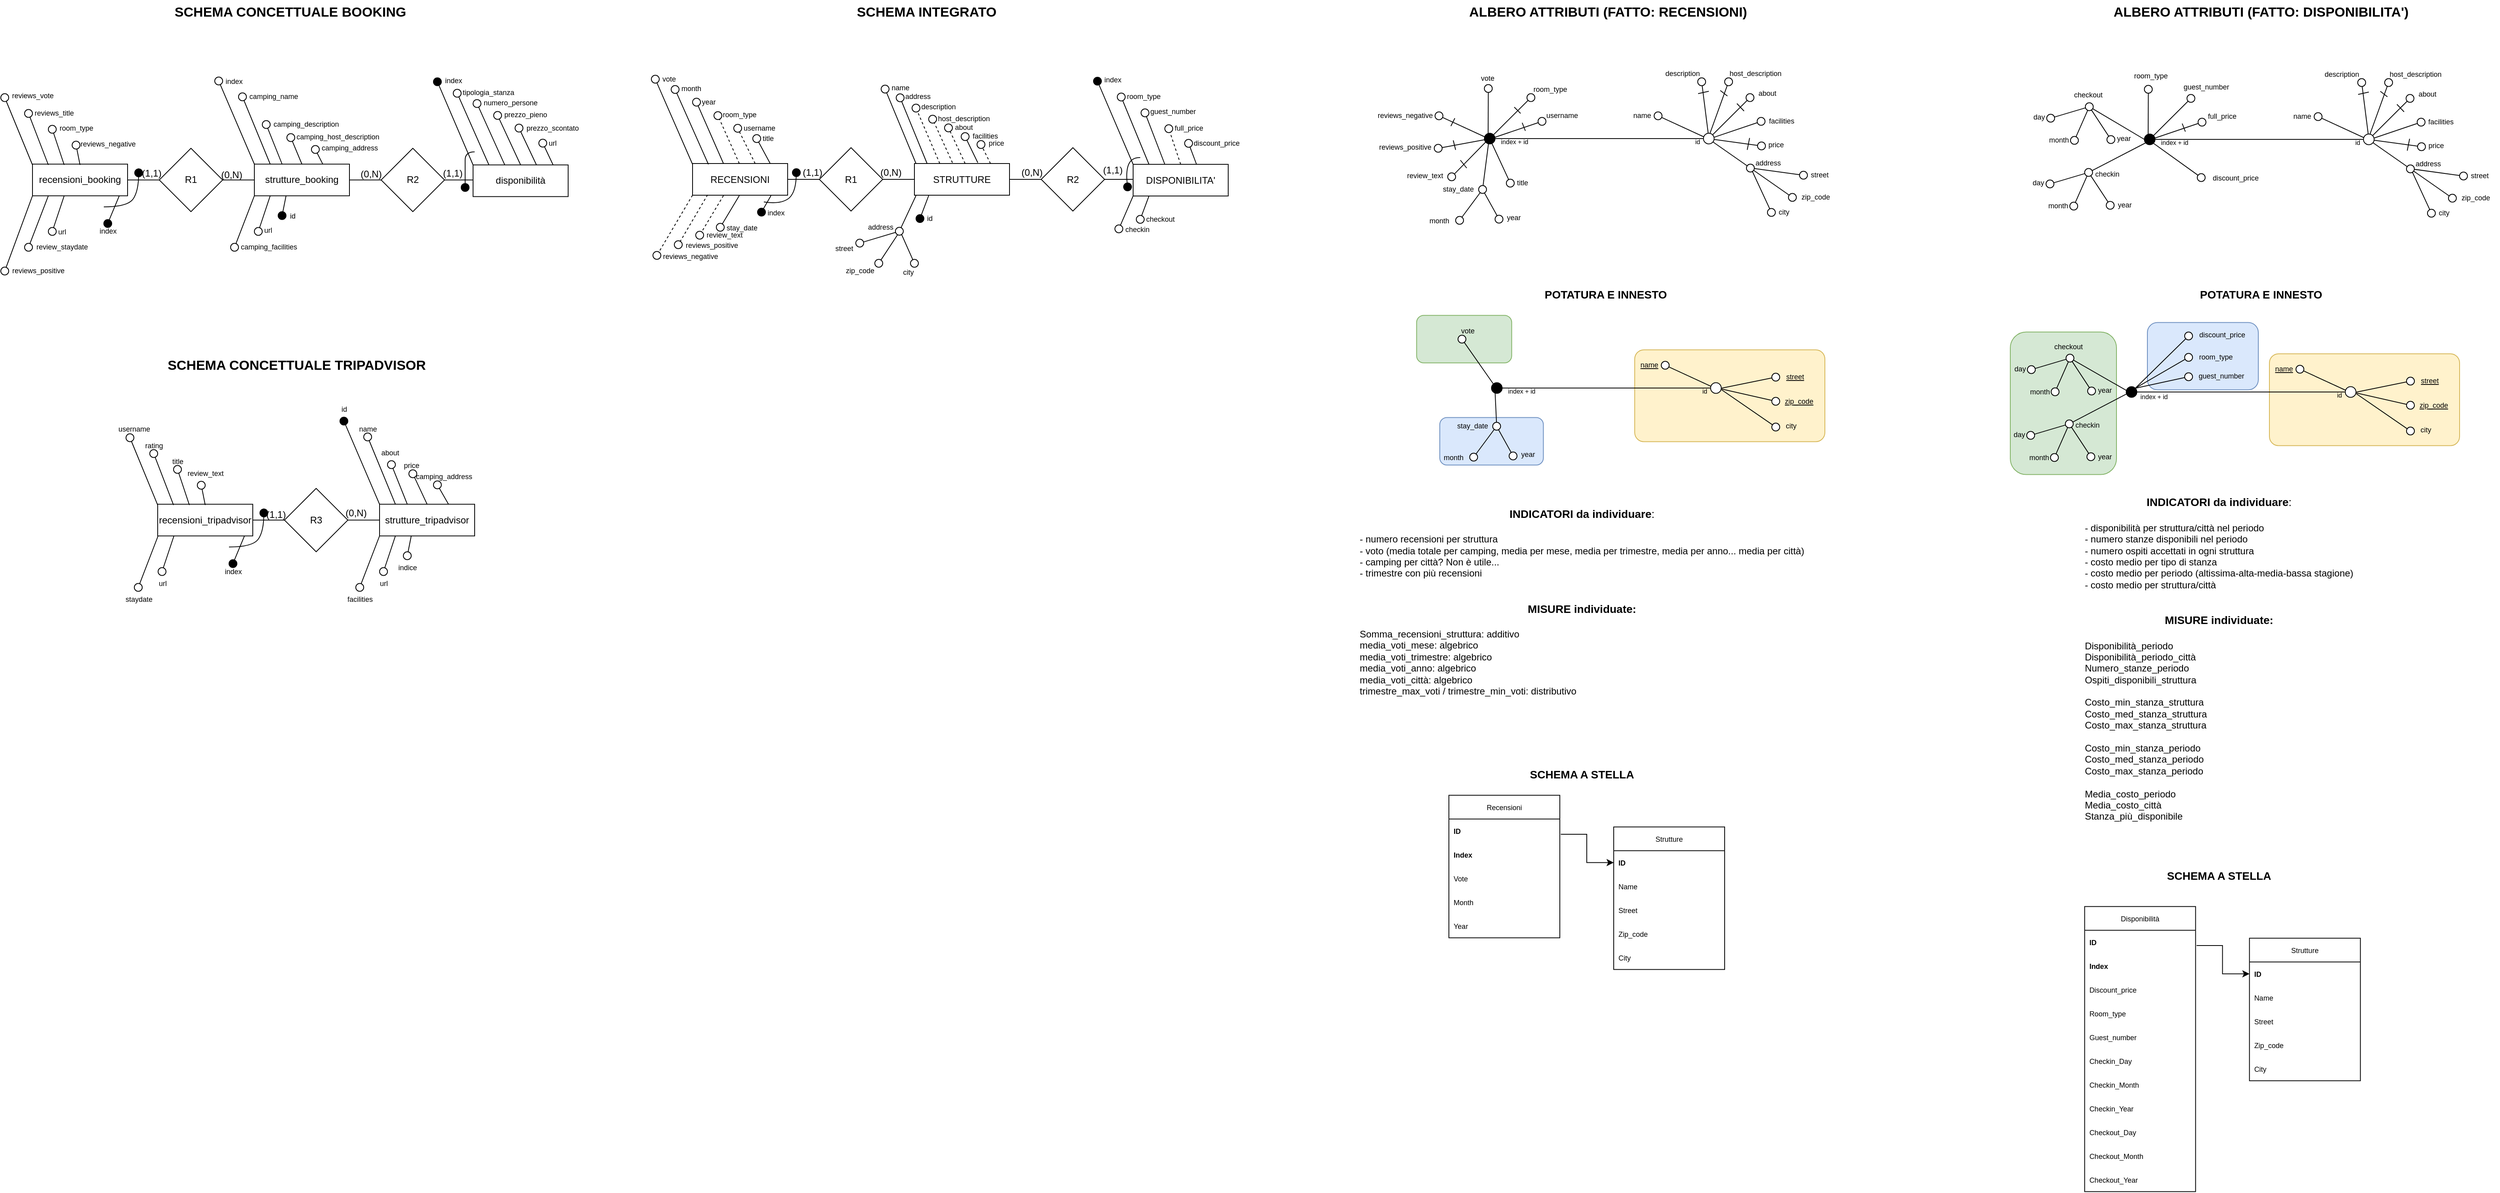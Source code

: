 <mxfile version="20.2.8" type="device"><diagram id="R2lEEEUBdFMjLlhIrx00" name="Page-1"><mxGraphModel dx="1185" dy="635" grid="1" gridSize="10" guides="1" tooltips="1" connect="1" arrows="1" fold="1" page="1" pageScale="1" pageWidth="827" pageHeight="1169" math="0" shadow="0" extFonts="Permanent Marker^https://fonts.googleapis.com/css?family=Permanent+Marker"><root><mxCell id="0"/><mxCell id="1" parent="0"/><mxCell id="THJGf_R5cnenHUwVnNIN-354" value="" style="rounded=1;whiteSpace=wrap;html=1;fontSize=9;fillColor=#d5e8d4;strokeColor=#82b366;" parent="1" vertex="1"><mxGeometry x="2579" y="453.25" width="134" height="180" as="geometry"/></mxCell><mxCell id="THJGf_R5cnenHUwVnNIN-353" value="" style="rounded=1;whiteSpace=wrap;html=1;fontSize=9;fillColor=#dae8fc;strokeColor=#6c8ebf;" parent="1" vertex="1"><mxGeometry x="2752" y="441.25" width="140" height="85" as="geometry"/></mxCell><mxCell id="THJGf_R5cnenHUwVnNIN-36" value="" style="rounded=1;whiteSpace=wrap;html=1;fontSize=9;fillColor=#d5e8d4;strokeColor=#82b366;" parent="1" vertex="1"><mxGeometry x="1829.75" y="432.25" width="120" height="60" as="geometry"/></mxCell><mxCell id="THJGf_R5cnenHUwVnNIN-35" value="" style="rounded=1;whiteSpace=wrap;html=1;fontSize=9;fillColor=#dae8fc;strokeColor=#6c8ebf;" parent="1" vertex="1"><mxGeometry x="1859" y="561.25" width="130.75" height="60" as="geometry"/></mxCell><mxCell id="THJGf_R5cnenHUwVnNIN-13" value="" style="rounded=1;whiteSpace=wrap;html=1;arcSize=10;fillColor=#fff2cc;strokeColor=#d6b656;" parent="1" vertex="1"><mxGeometry x="2105" y="475.75" width="240" height="116" as="geometry"/></mxCell><mxCell id="fW_zqLPg4pxIbYH3hZcZ-1" value="recensioni_booking" style="rounded=0;whiteSpace=wrap;html=1;" parent="1" vertex="1"><mxGeometry x="83" y="241.25" width="120" height="40" as="geometry"/></mxCell><mxCell id="fW_zqLPg4pxIbYH3hZcZ-2" value="R1" style="rhombus;whiteSpace=wrap;html=1;" parent="1" vertex="1"><mxGeometry x="243" y="221.25" width="80" height="80" as="geometry"/></mxCell><mxCell id="fW_zqLPg4pxIbYH3hZcZ-7" value="" style="endArrow=none;html=1;rounded=0;entryX=0;entryY=0.5;entryDx=0;entryDy=0;exitX=1;exitY=0.5;exitDx=0;exitDy=0;" parent="1" source="fW_zqLPg4pxIbYH3hZcZ-1" target="fW_zqLPg4pxIbYH3hZcZ-2" edge="1"><mxGeometry width="50" height="50" relative="1" as="geometry"><mxPoint x="343" y="461.25" as="sourcePoint"/><mxPoint x="393" y="411.25" as="targetPoint"/></mxGeometry></mxCell><mxCell id="fW_zqLPg4pxIbYH3hZcZ-8" value="" style="endArrow=none;html=1;rounded=0;entryX=0;entryY=0.5;entryDx=0;entryDy=0;" parent="1" source="fW_zqLPg4pxIbYH3hZcZ-2" edge="1"><mxGeometry width="50" height="50" relative="1" as="geometry"><mxPoint x="343" y="461.25" as="sourcePoint"/><mxPoint x="363" y="261.25" as="targetPoint"/></mxGeometry></mxCell><mxCell id="fW_zqLPg4pxIbYH3hZcZ-44" value="" style="rounded=0;orthogonalLoop=1;jettySize=auto;html=1;endArrow=none;endFill=0;sketch=0;sourcePerimeterSpacing=0;targetPerimeterSpacing=0;exitX=0;exitY=0;exitDx=0;exitDy=0;" parent="1" target="fW_zqLPg4pxIbYH3hZcZ-45" edge="1"><mxGeometry relative="1" as="geometry"><mxPoint x="83" y="242.25" as="sourcePoint"/></mxGeometry></mxCell><mxCell id="fW_zqLPg4pxIbYH3hZcZ-45" value="" style="ellipse;whiteSpace=wrap;html=1;align=center;aspect=fixed;resizable=0;points=[];outlineConnect=0;sketch=0;" parent="1" vertex="1"><mxGeometry x="43" y="152.25" width="10" height="10" as="geometry"/></mxCell><mxCell id="fW_zqLPg4pxIbYH3hZcZ-46" value="" style="rounded=0;orthogonalLoop=1;jettySize=auto;html=1;endArrow=none;endFill=0;sketch=0;sourcePerimeterSpacing=0;targetPerimeterSpacing=0;exitX=0;exitY=0;exitDx=0;exitDy=0;" parent="1" target="fW_zqLPg4pxIbYH3hZcZ-47" edge="1"><mxGeometry relative="1" as="geometry"><mxPoint x="103" y="242.25" as="sourcePoint"/></mxGeometry></mxCell><mxCell id="fW_zqLPg4pxIbYH3hZcZ-47" value="" style="ellipse;whiteSpace=wrap;html=1;align=center;aspect=fixed;resizable=0;points=[];outlineConnect=0;sketch=0;" parent="1" vertex="1"><mxGeometry x="73" y="172.25" width="10" height="10" as="geometry"/></mxCell><mxCell id="fW_zqLPg4pxIbYH3hZcZ-48" value="" style="rounded=0;orthogonalLoop=1;jettySize=auto;html=1;endArrow=none;endFill=0;sketch=0;sourcePerimeterSpacing=0;targetPerimeterSpacing=0;exitX=0;exitY=0;exitDx=0;exitDy=0;" parent="1" target="fW_zqLPg4pxIbYH3hZcZ-49" edge="1"><mxGeometry relative="1" as="geometry"><mxPoint x="123" y="242.25" as="sourcePoint"/></mxGeometry></mxCell><mxCell id="fW_zqLPg4pxIbYH3hZcZ-49" value="" style="ellipse;whiteSpace=wrap;html=1;align=center;aspect=fixed;resizable=0;points=[];outlineConnect=0;sketch=0;" parent="1" vertex="1"><mxGeometry x="103" y="192.25" width="10" height="10" as="geometry"/></mxCell><mxCell id="fW_zqLPg4pxIbYH3hZcZ-50" value="" style="rounded=0;orthogonalLoop=1;jettySize=auto;html=1;endArrow=none;endFill=0;sketch=0;sourcePerimeterSpacing=0;targetPerimeterSpacing=0;exitX=0;exitY=0;exitDx=0;exitDy=0;" parent="1" target="fW_zqLPg4pxIbYH3hZcZ-51" edge="1"><mxGeometry relative="1" as="geometry"><mxPoint x="143" y="242.25" as="sourcePoint"/></mxGeometry></mxCell><mxCell id="fW_zqLPg4pxIbYH3hZcZ-51" value="" style="ellipse;whiteSpace=wrap;html=1;align=center;aspect=fixed;resizable=0;points=[];outlineConnect=0;sketch=0;" parent="1" vertex="1"><mxGeometry x="133" y="212.25" width="10" height="10" as="geometry"/></mxCell><mxCell id="fW_zqLPg4pxIbYH3hZcZ-63" value="" style="rounded=0;orthogonalLoop=1;jettySize=auto;html=1;endArrow=none;endFill=0;sketch=0;sourcePerimeterSpacing=0;targetPerimeterSpacing=0;exitX=0;exitY=1;exitDx=0;exitDy=0;" parent="1" source="fW_zqLPg4pxIbYH3hZcZ-1" target="fW_zqLPg4pxIbYH3hZcZ-64" edge="1"><mxGeometry relative="1" as="geometry"><mxPoint x="73" y="251.25" as="sourcePoint"/></mxGeometry></mxCell><mxCell id="fW_zqLPg4pxIbYH3hZcZ-64" value="" style="ellipse;whiteSpace=wrap;html=1;align=center;aspect=fixed;resizable=0;points=[];outlineConnect=0;sketch=0;" parent="1" vertex="1"><mxGeometry x="43" y="371.25" width="10" height="10" as="geometry"/></mxCell><mxCell id="fW_zqLPg4pxIbYH3hZcZ-65" value="" style="rounded=0;orthogonalLoop=1;jettySize=auto;html=1;endArrow=none;endFill=0;sketch=0;sourcePerimeterSpacing=0;targetPerimeterSpacing=0;exitX=0;exitY=1;exitDx=0;exitDy=0;" parent="1" target="fW_zqLPg4pxIbYH3hZcZ-66" edge="1"><mxGeometry relative="1" as="geometry"><mxPoint x="103" y="281.25" as="sourcePoint"/></mxGeometry></mxCell><mxCell id="fW_zqLPg4pxIbYH3hZcZ-66" value="" style="ellipse;whiteSpace=wrap;html=1;align=center;aspect=fixed;resizable=0;points=[];outlineConnect=0;sketch=0;" parent="1" vertex="1"><mxGeometry x="73" y="341.25" width="10" height="10" as="geometry"/></mxCell><mxCell id="fW_zqLPg4pxIbYH3hZcZ-67" value="" style="rounded=0;orthogonalLoop=1;jettySize=auto;html=1;endArrow=none;endFill=0;sketch=0;sourcePerimeterSpacing=0;targetPerimeterSpacing=0;exitX=0;exitY=1;exitDx=0;exitDy=0;" parent="1" target="fW_zqLPg4pxIbYH3hZcZ-68" edge="1"><mxGeometry relative="1" as="geometry"><mxPoint x="123" y="281.25" as="sourcePoint"/></mxGeometry></mxCell><mxCell id="fW_zqLPg4pxIbYH3hZcZ-68" value="" style="ellipse;whiteSpace=wrap;html=1;align=center;aspect=fixed;resizable=0;points=[];outlineConnect=0;sketch=0;" parent="1" vertex="1"><mxGeometry x="103" y="321.25" width="10" height="10" as="geometry"/></mxCell><mxCell id="fW_zqLPg4pxIbYH3hZcZ-69" value="" style="rounded=0;orthogonalLoop=1;jettySize=auto;html=1;endArrow=none;endFill=0;sketch=0;sourcePerimeterSpacing=0;targetPerimeterSpacing=0;exitX=0.912;exitY=1.004;exitDx=0;exitDy=0;exitPerimeter=0;" parent="1" source="fW_zqLPg4pxIbYH3hZcZ-1" target="fW_zqLPg4pxIbYH3hZcZ-70" edge="1"><mxGeometry relative="1" as="geometry"><mxPoint x="143" y="281.25" as="sourcePoint"/></mxGeometry></mxCell><mxCell id="fW_zqLPg4pxIbYH3hZcZ-70" value="" style="ellipse;whiteSpace=wrap;html=1;align=center;aspect=fixed;resizable=0;points=[];outlineConnect=0;sketch=0;fillColor=#000000;" parent="1" vertex="1"><mxGeometry x="173" y="311.25" width="10" height="10" as="geometry"/></mxCell><mxCell id="fW_zqLPg4pxIbYH3hZcZ-74" value="reviews_title" style="text;html=1;align=center;verticalAlign=middle;resizable=0;points=[];autosize=1;strokeColor=none;fillColor=none;fontSize=9;" parent="1" vertex="1"><mxGeometry x="75" y="166.75" width="70" height="20" as="geometry"/></mxCell><mxCell id="fW_zqLPg4pxIbYH3hZcZ-75" value="room_type" style="text;html=1;align=center;verticalAlign=middle;resizable=0;points=[];autosize=1;strokeColor=none;fillColor=none;fontSize=9;" parent="1" vertex="1"><mxGeometry x="103" y="185.75" width="70" height="20" as="geometry"/></mxCell><mxCell id="fW_zqLPg4pxIbYH3hZcZ-76" value="reviews_negative" style="text;html=1;align=center;verticalAlign=middle;resizable=0;points=[];autosize=1;strokeColor=none;fillColor=none;fontSize=9;" parent="1" vertex="1"><mxGeometry x="133" y="205.75" width="90" height="20" as="geometry"/></mxCell><mxCell id="fW_zqLPg4pxIbYH3hZcZ-77" value="reviews_positive" style="text;html=1;align=center;verticalAlign=middle;resizable=0;points=[];autosize=1;strokeColor=none;fillColor=none;fontSize=9;" parent="1" vertex="1"><mxGeometry x="45" y="366.25" width="90" height="20" as="geometry"/></mxCell><mxCell id="fW_zqLPg4pxIbYH3hZcZ-78" value="review_staydate" style="text;html=1;align=center;verticalAlign=middle;resizable=0;points=[];autosize=1;strokeColor=none;fillColor=none;fontSize=9;" parent="1" vertex="1"><mxGeometry x="75" y="336.25" width="90" height="20" as="geometry"/></mxCell><mxCell id="fW_zqLPg4pxIbYH3hZcZ-79" value="url" style="text;html=1;align=center;verticalAlign=middle;resizable=0;points=[];autosize=1;strokeColor=none;fillColor=none;fontSize=9;" parent="1" vertex="1"><mxGeometry x="105" y="316.75" width="30" height="20" as="geometry"/></mxCell><mxCell id="fW_zqLPg4pxIbYH3hZcZ-81" value="index" style="text;html=1;align=center;verticalAlign=middle;resizable=0;points=[];autosize=1;strokeColor=none;fillColor=none;fontSize=9;" parent="1" vertex="1"><mxGeometry x="153" y="316.25" width="50" height="20" as="geometry"/></mxCell><mxCell id="fW_zqLPg4pxIbYH3hZcZ-82" value="reviews_vote" style="text;html=1;align=center;verticalAlign=middle;resizable=0;points=[];autosize=1;strokeColor=none;fillColor=none;fontSize=9;" parent="1" vertex="1"><mxGeometry x="43" y="145.25" width="80" height="20" as="geometry"/></mxCell><mxCell id="fW_zqLPg4pxIbYH3hZcZ-111" value="strutture_booking" style="rounded=0;whiteSpace=wrap;html=1;direction=east;" parent="1" vertex="1"><mxGeometry x="363" y="241.25" width="120" height="40" as="geometry"/></mxCell><mxCell id="fW_zqLPg4pxIbYH3hZcZ-112" value="" style="rounded=0;orthogonalLoop=1;jettySize=auto;html=1;endArrow=none;endFill=0;sketch=0;sourcePerimeterSpacing=0;targetPerimeterSpacing=0;exitX=0;exitY=0;exitDx=0;exitDy=0;" parent="1" source="fW_zqLPg4pxIbYH3hZcZ-111" target="fW_zqLPg4pxIbYH3hZcZ-113" edge="1"><mxGeometry relative="1" as="geometry"><mxPoint x="373" y="261.25" as="sourcePoint"/></mxGeometry></mxCell><mxCell id="fW_zqLPg4pxIbYH3hZcZ-113" value="" style="ellipse;whiteSpace=wrap;html=1;align=center;aspect=fixed;resizable=0;points=[];outlineConnect=0;sketch=0;fillColor=#FFFFFF;" parent="1" vertex="1"><mxGeometry x="313" y="131.25" width="10" height="10" as="geometry"/></mxCell><mxCell id="fW_zqLPg4pxIbYH3hZcZ-114" value="" style="rounded=0;orthogonalLoop=1;jettySize=auto;html=1;endArrow=none;endFill=0;sketch=0;sourcePerimeterSpacing=0;targetPerimeterSpacing=0;" parent="1" target="fW_zqLPg4pxIbYH3hZcZ-115" edge="1"><mxGeometry relative="1" as="geometry"><mxPoint x="383" y="241.25" as="sourcePoint"/></mxGeometry></mxCell><mxCell id="fW_zqLPg4pxIbYH3hZcZ-115" value="" style="ellipse;whiteSpace=wrap;html=1;align=center;aspect=fixed;resizable=0;points=[];outlineConnect=0;sketch=0;" parent="1" vertex="1"><mxGeometry x="343" y="151.25" width="10" height="10" as="geometry"/></mxCell><mxCell id="fW_zqLPg4pxIbYH3hZcZ-118" value="" style="rounded=0;orthogonalLoop=1;jettySize=auto;html=1;endArrow=none;endFill=0;sketch=0;sourcePerimeterSpacing=0;targetPerimeterSpacing=0;" parent="1" target="fW_zqLPg4pxIbYH3hZcZ-119" edge="1"><mxGeometry relative="1" as="geometry"><mxPoint x="398" y="241.25" as="sourcePoint"/></mxGeometry></mxCell><mxCell id="fW_zqLPg4pxIbYH3hZcZ-119" value="" style="ellipse;whiteSpace=wrap;html=1;align=center;aspect=fixed;resizable=0;points=[];outlineConnect=0;sketch=0;" parent="1" vertex="1"><mxGeometry x="373" y="186.25" width="10" height="10" as="geometry"/></mxCell><mxCell id="fW_zqLPg4pxIbYH3hZcZ-120" value="" style="rounded=0;orthogonalLoop=1;jettySize=auto;html=1;endArrow=none;endFill=0;sketch=0;sourcePerimeterSpacing=0;targetPerimeterSpacing=0;exitX=0.5;exitY=0;exitDx=0;exitDy=0;" parent="1" source="fW_zqLPg4pxIbYH3hZcZ-111" target="fW_zqLPg4pxIbYH3hZcZ-121" edge="1"><mxGeometry relative="1" as="geometry"><mxPoint x="443" y="241.25" as="sourcePoint"/></mxGeometry></mxCell><mxCell id="fW_zqLPg4pxIbYH3hZcZ-121" value="" style="ellipse;whiteSpace=wrap;html=1;align=center;aspect=fixed;resizable=0;points=[];outlineConnect=0;sketch=0;" parent="1" vertex="1"><mxGeometry x="404" y="202.75" width="10" height="10" as="geometry"/></mxCell><mxCell id="fW_zqLPg4pxIbYH3hZcZ-124" value="" style="rounded=0;orthogonalLoop=1;jettySize=auto;html=1;endArrow=none;endFill=0;sketch=0;sourcePerimeterSpacing=0;targetPerimeterSpacing=0;" parent="1" target="fW_zqLPg4pxIbYH3hZcZ-125" edge="1"><mxGeometry relative="1" as="geometry"><mxPoint x="363" y="281.25" as="sourcePoint"/></mxGeometry></mxCell><mxCell id="fW_zqLPg4pxIbYH3hZcZ-125" value="" style="ellipse;whiteSpace=wrap;html=1;align=center;aspect=fixed;resizable=0;points=[];outlineConnect=0;sketch=0;" parent="1" vertex="1"><mxGeometry x="333" y="341.25" width="10" height="10" as="geometry"/></mxCell><mxCell id="fW_zqLPg4pxIbYH3hZcZ-126" value="" style="rounded=0;orthogonalLoop=1;jettySize=auto;html=1;endArrow=none;endFill=0;sketch=0;sourcePerimeterSpacing=0;targetPerimeterSpacing=0;" parent="1" target="fW_zqLPg4pxIbYH3hZcZ-127" edge="1"><mxGeometry relative="1" as="geometry"><mxPoint x="383" y="281.25" as="sourcePoint"/></mxGeometry></mxCell><mxCell id="fW_zqLPg4pxIbYH3hZcZ-127" value="" style="ellipse;whiteSpace=wrap;html=1;align=center;aspect=fixed;resizable=0;points=[];outlineConnect=0;sketch=0;" parent="1" vertex="1"><mxGeometry x="363" y="321.25" width="10" height="10" as="geometry"/></mxCell><mxCell id="fW_zqLPg4pxIbYH3hZcZ-128" value="" style="rounded=0;orthogonalLoop=1;jettySize=auto;html=1;endArrow=none;endFill=0;sketch=0;sourcePerimeterSpacing=0;targetPerimeterSpacing=0;" parent="1" target="fW_zqLPg4pxIbYH3hZcZ-129" edge="1"><mxGeometry relative="1" as="geometry"><mxPoint x="403" y="281.25" as="sourcePoint"/></mxGeometry></mxCell><mxCell id="fW_zqLPg4pxIbYH3hZcZ-129" value="" style="ellipse;whiteSpace=wrap;html=1;align=center;aspect=fixed;resizable=0;points=[];outlineConnect=0;sketch=0;fillColor=#000000;" parent="1" vertex="1"><mxGeometry x="393" y="301.25" width="10" height="10" as="geometry"/></mxCell><mxCell id="fW_zqLPg4pxIbYH3hZcZ-130" value="index" style="text;html=1;align=center;verticalAlign=middle;resizable=0;points=[];autosize=1;strokeColor=none;fillColor=none;fontSize=9;" parent="1" vertex="1"><mxGeometry x="312" y="126.75" width="50" height="20" as="geometry"/></mxCell><mxCell id="fW_zqLPg4pxIbYH3hZcZ-132" value="camping_description" style="text;html=1;align=center;verticalAlign=middle;resizable=0;points=[];autosize=1;strokeColor=none;fillColor=none;fontSize=9;" parent="1" vertex="1"><mxGeometry x="373" y="180.75" width="110" height="20" as="geometry"/></mxCell><mxCell id="fW_zqLPg4pxIbYH3hZcZ-133" value="camping_host_description" style="text;html=1;align=center;verticalAlign=middle;resizable=0;points=[];autosize=1;strokeColor=none;fillColor=none;fontSize=9;" parent="1" vertex="1"><mxGeometry x="403" y="196.75" width="130" height="20" as="geometry"/></mxCell><mxCell id="fW_zqLPg4pxIbYH3hZcZ-135" value="camping_facilities" style="text;html=1;align=center;verticalAlign=middle;resizable=0;points=[];autosize=1;strokeColor=none;fillColor=none;fontSize=9;" parent="1" vertex="1"><mxGeometry x="336" y="335.75" width="90" height="20" as="geometry"/></mxCell><mxCell id="fW_zqLPg4pxIbYH3hZcZ-136" value="url" style="text;html=1;align=center;verticalAlign=middle;resizable=0;points=[];autosize=1;strokeColor=none;fillColor=none;fontSize=9;" parent="1" vertex="1"><mxGeometry x="365" y="314.75" width="30" height="20" as="geometry"/></mxCell><mxCell id="fW_zqLPg4pxIbYH3hZcZ-137" value="id" style="text;html=1;align=center;verticalAlign=middle;resizable=0;points=[];autosize=1;strokeColor=none;fillColor=none;fontSize=9;" parent="1" vertex="1"><mxGeometry x="396" y="296.75" width="30" height="20" as="geometry"/></mxCell><mxCell id="fW_zqLPg4pxIbYH3hZcZ-138" value="camping_name" style="text;html=1;align=center;verticalAlign=middle;resizable=0;points=[];autosize=1;strokeColor=none;fillColor=none;fontSize=9;" parent="1" vertex="1"><mxGeometry x="342" y="145.75" width="90" height="20" as="geometry"/></mxCell><mxCell id="fW_zqLPg4pxIbYH3hZcZ-140" value="" style="rounded=0;orthogonalLoop=1;jettySize=auto;html=1;endArrow=none;endFill=0;sketch=0;sourcePerimeterSpacing=0;targetPerimeterSpacing=0;exitX=0.986;exitY=-0.002;exitDx=0;exitDy=0;exitPerimeter=0;" parent="1" target="fW_zqLPg4pxIbYH3hZcZ-141" edge="1"><mxGeometry relative="1" as="geometry"><mxPoint x="449.32" y="241.17" as="sourcePoint"/></mxGeometry></mxCell><mxCell id="fW_zqLPg4pxIbYH3hZcZ-141" value="" style="ellipse;whiteSpace=wrap;html=1;align=center;aspect=fixed;resizable=0;points=[];outlineConnect=0;sketch=0;" parent="1" vertex="1"><mxGeometry x="435" y="217.75" width="10" height="10" as="geometry"/></mxCell><mxCell id="fW_zqLPg4pxIbYH3hZcZ-158" value="R2" style="rhombus;whiteSpace=wrap;html=1;" parent="1" vertex="1"><mxGeometry x="523" y="221.25" width="80" height="80" as="geometry"/></mxCell><mxCell id="fW_zqLPg4pxIbYH3hZcZ-159" value="" style="endArrow=none;html=1;rounded=0;entryX=0;entryY=0.5;entryDx=0;entryDy=0;exitX=1;exitY=0.5;exitDx=0;exitDy=0;" parent="1" target="fW_zqLPg4pxIbYH3hZcZ-158" edge="1"><mxGeometry width="50" height="50" relative="1" as="geometry"><mxPoint x="483" y="261.25" as="sourcePoint"/><mxPoint x="673" y="411.25" as="targetPoint"/></mxGeometry></mxCell><mxCell id="fW_zqLPg4pxIbYH3hZcZ-160" value="" style="endArrow=none;html=1;rounded=0;entryX=0;entryY=0.5;entryDx=0;entryDy=0;" parent="1" source="fW_zqLPg4pxIbYH3hZcZ-158" edge="1"><mxGeometry width="50" height="50" relative="1" as="geometry"><mxPoint x="623" y="461.25" as="sourcePoint"/><mxPoint x="643" y="261.25" as="targetPoint"/></mxGeometry></mxCell><mxCell id="fW_zqLPg4pxIbYH3hZcZ-189" value="disponibilità" style="rounded=0;whiteSpace=wrap;html=1;direction=east;" parent="1" vertex="1"><mxGeometry x="639" y="242.25" width="120" height="40" as="geometry"/></mxCell><mxCell id="fW_zqLPg4pxIbYH3hZcZ-190" value="" style="rounded=0;orthogonalLoop=1;jettySize=auto;html=1;endArrow=none;endFill=0;sketch=0;sourcePerimeterSpacing=0;targetPerimeterSpacing=0;exitX=0;exitY=0;exitDx=0;exitDy=0;" parent="1" source="fW_zqLPg4pxIbYH3hZcZ-189" target="fW_zqLPg4pxIbYH3hZcZ-191" edge="1"><mxGeometry relative="1" as="geometry"><mxPoint x="649" y="262.25" as="sourcePoint"/></mxGeometry></mxCell><mxCell id="fW_zqLPg4pxIbYH3hZcZ-191" value="" style="ellipse;whiteSpace=wrap;html=1;align=center;aspect=fixed;resizable=0;points=[];outlineConnect=0;sketch=0;fillColor=#000000;" parent="1" vertex="1"><mxGeometry x="589" y="132.25" width="10" height="10" as="geometry"/></mxCell><mxCell id="fW_zqLPg4pxIbYH3hZcZ-192" value="" style="rounded=0;orthogonalLoop=1;jettySize=auto;html=1;endArrow=none;endFill=0;sketch=0;sourcePerimeterSpacing=0;targetPerimeterSpacing=0;" parent="1" target="fW_zqLPg4pxIbYH3hZcZ-193" edge="1"><mxGeometry relative="1" as="geometry"><mxPoint x="659" y="242.25" as="sourcePoint"/></mxGeometry></mxCell><mxCell id="fW_zqLPg4pxIbYH3hZcZ-193" value="" style="ellipse;whiteSpace=wrap;html=1;align=center;aspect=fixed;resizable=0;points=[];outlineConnect=0;sketch=0;" parent="1" vertex="1"><mxGeometry x="614" y="146.75" width="10" height="10" as="geometry"/></mxCell><mxCell id="fW_zqLPg4pxIbYH3hZcZ-194" value="" style="rounded=0;orthogonalLoop=1;jettySize=auto;html=1;endArrow=none;endFill=0;sketch=0;sourcePerimeterSpacing=0;targetPerimeterSpacing=0;" parent="1" target="fW_zqLPg4pxIbYH3hZcZ-195" edge="1"><mxGeometry relative="1" as="geometry"><mxPoint x="679" y="242.25" as="sourcePoint"/></mxGeometry></mxCell><mxCell id="fW_zqLPg4pxIbYH3hZcZ-195" value="" style="ellipse;whiteSpace=wrap;html=1;align=center;aspect=fixed;resizable=0;points=[];outlineConnect=0;sketch=0;" parent="1" vertex="1"><mxGeometry x="639" y="159.75" width="10" height="10" as="geometry"/></mxCell><mxCell id="fW_zqLPg4pxIbYH3hZcZ-196" value="" style="rounded=0;orthogonalLoop=1;jettySize=auto;html=1;endArrow=none;endFill=0;sketch=0;sourcePerimeterSpacing=0;targetPerimeterSpacing=0;" parent="1" target="fW_zqLPg4pxIbYH3hZcZ-197" edge="1"><mxGeometry relative="1" as="geometry"><mxPoint x="699" y="242.25" as="sourcePoint"/></mxGeometry></mxCell><mxCell id="fW_zqLPg4pxIbYH3hZcZ-197" value="" style="ellipse;whiteSpace=wrap;html=1;align=center;aspect=fixed;resizable=0;points=[];outlineConnect=0;sketch=0;" parent="1" vertex="1"><mxGeometry x="665" y="174.75" width="10" height="10" as="geometry"/></mxCell><mxCell id="fW_zqLPg4pxIbYH3hZcZ-198" value="" style="rounded=0;orthogonalLoop=1;jettySize=auto;html=1;endArrow=none;endFill=0;sketch=0;sourcePerimeterSpacing=0;targetPerimeterSpacing=0;" parent="1" target="fW_zqLPg4pxIbYH3hZcZ-199" edge="1"><mxGeometry relative="1" as="geometry"><mxPoint x="719" y="242.25" as="sourcePoint"/></mxGeometry></mxCell><mxCell id="fW_zqLPg4pxIbYH3hZcZ-199" value="" style="ellipse;whiteSpace=wrap;html=1;align=center;aspect=fixed;resizable=0;points=[];outlineConnect=0;sketch=0;" parent="1" vertex="1"><mxGeometry x="692" y="190.75" width="10" height="10" as="geometry"/></mxCell><mxCell id="fW_zqLPg4pxIbYH3hZcZ-208" value="index" style="text;html=1;align=center;verticalAlign=middle;resizable=0;points=[];autosize=1;strokeColor=none;fillColor=none;fontSize=9;" parent="1" vertex="1"><mxGeometry x="589" y="126.25" width="50" height="20" as="geometry"/></mxCell><mxCell id="fW_zqLPg4pxIbYH3hZcZ-219" value="" style="curved=1;endArrow=classic;html=1;rounded=0;fontSize=6;strokeWidth=1;" parent="1" edge="1"><mxGeometry width="50" height="50" relative="1" as="geometry"><mxPoint x="641" y="225.75" as="sourcePoint"/><mxPoint x="629" y="276.25" as="targetPoint"/><Array as="points"><mxPoint x="629" y="225.75"/><mxPoint x="629" y="246.25"/></Array></mxGeometry></mxCell><mxCell id="fW_zqLPg4pxIbYH3hZcZ-220" value="" style="ellipse;whiteSpace=wrap;html=1;align=center;aspect=fixed;resizable=0;points=[];outlineConnect=0;sketch=0;fillColor=#000000;" parent="1" vertex="1"><mxGeometry x="624" y="265.75" width="10" height="10" as="geometry"/></mxCell><mxCell id="fW_zqLPg4pxIbYH3hZcZ-222" value="" style="curved=1;endArrow=classic;html=1;rounded=0;fontSize=6;" parent="1" edge="1"><mxGeometry width="50" height="50" relative="1" as="geometry"><mxPoint x="173" y="295.25" as="sourcePoint"/><mxPoint x="217" y="246.25" as="targetPoint"/><Array as="points"><mxPoint x="203" y="295.25"/><mxPoint x="217" y="275.25"/></Array></mxGeometry></mxCell><mxCell id="fW_zqLPg4pxIbYH3hZcZ-223" value="" style="ellipse;whiteSpace=wrap;html=1;align=center;aspect=fixed;resizable=0;points=[];outlineConnect=0;sketch=0;fillColor=#000000;flipH=1;flipV=1;" parent="1" vertex="1"><mxGeometry x="212" y="247.25" width="10" height="10" as="geometry"/></mxCell><mxCell id="fW_zqLPg4pxIbYH3hZcZ-224" value="recensioni_tripadvisor" style="rounded=0;whiteSpace=wrap;html=1;" parent="1" vertex="1"><mxGeometry x="241" y="670.75" width="120" height="40" as="geometry"/></mxCell><mxCell id="fW_zqLPg4pxIbYH3hZcZ-225" value="R3" style="rhombus;whiteSpace=wrap;html=1;" parent="1" vertex="1"><mxGeometry x="401" y="650.75" width="80" height="80" as="geometry"/></mxCell><mxCell id="fW_zqLPg4pxIbYH3hZcZ-226" value="" style="endArrow=none;html=1;rounded=0;entryX=0;entryY=0.5;entryDx=0;entryDy=0;exitX=1;exitY=0.5;exitDx=0;exitDy=0;" parent="1" source="fW_zqLPg4pxIbYH3hZcZ-224" target="fW_zqLPg4pxIbYH3hZcZ-225" edge="1"><mxGeometry width="50" height="50" relative="1" as="geometry"><mxPoint x="501" y="890.75" as="sourcePoint"/><mxPoint x="551" y="840.75" as="targetPoint"/></mxGeometry></mxCell><mxCell id="fW_zqLPg4pxIbYH3hZcZ-227" value="" style="endArrow=none;html=1;rounded=0;entryX=0;entryY=0.5;entryDx=0;entryDy=0;" parent="1" source="fW_zqLPg4pxIbYH3hZcZ-225" edge="1"><mxGeometry width="50" height="50" relative="1" as="geometry"><mxPoint x="501" y="890.75" as="sourcePoint"/><mxPoint x="521" y="690.75" as="targetPoint"/></mxGeometry></mxCell><mxCell id="fW_zqLPg4pxIbYH3hZcZ-228" value="" style="rounded=0;orthogonalLoop=1;jettySize=auto;html=1;endArrow=none;endFill=0;sketch=0;sourcePerimeterSpacing=0;targetPerimeterSpacing=0;exitX=0;exitY=0;exitDx=0;exitDy=0;" parent="1" target="fW_zqLPg4pxIbYH3hZcZ-229" edge="1"><mxGeometry relative="1" as="geometry"><mxPoint x="241" y="671.75" as="sourcePoint"/></mxGeometry></mxCell><mxCell id="fW_zqLPg4pxIbYH3hZcZ-229" value="" style="ellipse;whiteSpace=wrap;html=1;align=center;aspect=fixed;resizable=0;points=[];outlineConnect=0;sketch=0;" parent="1" vertex="1"><mxGeometry x="201" y="581.75" width="10" height="10" as="geometry"/></mxCell><mxCell id="fW_zqLPg4pxIbYH3hZcZ-230" value="" style="rounded=0;orthogonalLoop=1;jettySize=auto;html=1;endArrow=none;endFill=0;sketch=0;sourcePerimeterSpacing=0;targetPerimeterSpacing=0;exitX=0;exitY=0;exitDx=0;exitDy=0;" parent="1" target="fW_zqLPg4pxIbYH3hZcZ-231" edge="1"><mxGeometry relative="1" as="geometry"><mxPoint x="261" y="671.75" as="sourcePoint"/></mxGeometry></mxCell><mxCell id="fW_zqLPg4pxIbYH3hZcZ-231" value="" style="ellipse;whiteSpace=wrap;html=1;align=center;aspect=fixed;resizable=0;points=[];outlineConnect=0;sketch=0;" parent="1" vertex="1"><mxGeometry x="231" y="601.75" width="10" height="10" as="geometry"/></mxCell><mxCell id="fW_zqLPg4pxIbYH3hZcZ-232" value="" style="rounded=0;orthogonalLoop=1;jettySize=auto;html=1;endArrow=none;endFill=0;sketch=0;sourcePerimeterSpacing=0;targetPerimeterSpacing=0;exitX=0;exitY=0;exitDx=0;exitDy=0;" parent="1" target="fW_zqLPg4pxIbYH3hZcZ-233" edge="1"><mxGeometry relative="1" as="geometry"><mxPoint x="281" y="671.75" as="sourcePoint"/></mxGeometry></mxCell><mxCell id="fW_zqLPg4pxIbYH3hZcZ-233" value="" style="ellipse;whiteSpace=wrap;html=1;align=center;aspect=fixed;resizable=0;points=[];outlineConnect=0;sketch=0;" parent="1" vertex="1"><mxGeometry x="261" y="621.75" width="10" height="10" as="geometry"/></mxCell><mxCell id="fW_zqLPg4pxIbYH3hZcZ-234" value="" style="rounded=0;orthogonalLoop=1;jettySize=auto;html=1;endArrow=none;endFill=0;sketch=0;sourcePerimeterSpacing=0;targetPerimeterSpacing=0;exitX=0;exitY=0;exitDx=0;exitDy=0;" parent="1" target="fW_zqLPg4pxIbYH3hZcZ-235" edge="1"><mxGeometry relative="1" as="geometry"><mxPoint x="301" y="671.75" as="sourcePoint"/></mxGeometry></mxCell><mxCell id="fW_zqLPg4pxIbYH3hZcZ-235" value="" style="ellipse;whiteSpace=wrap;html=1;align=center;aspect=fixed;resizable=0;points=[];outlineConnect=0;sketch=0;" parent="1" vertex="1"><mxGeometry x="291" y="641.75" width="10" height="10" as="geometry"/></mxCell><mxCell id="fW_zqLPg4pxIbYH3hZcZ-238" value="" style="rounded=0;orthogonalLoop=1;jettySize=auto;html=1;endArrow=none;endFill=0;sketch=0;sourcePerimeterSpacing=0;targetPerimeterSpacing=0;exitX=0;exitY=1;exitDx=0;exitDy=0;" parent="1" target="fW_zqLPg4pxIbYH3hZcZ-239" edge="1"><mxGeometry relative="1" as="geometry"><mxPoint x="241.5" y="710.75" as="sourcePoint"/></mxGeometry></mxCell><mxCell id="fW_zqLPg4pxIbYH3hZcZ-239" value="" style="ellipse;whiteSpace=wrap;html=1;align=center;aspect=fixed;resizable=0;points=[];outlineConnect=0;sketch=0;" parent="1" vertex="1"><mxGeometry x="211.5" y="770.75" width="10" height="10" as="geometry"/></mxCell><mxCell id="fW_zqLPg4pxIbYH3hZcZ-240" value="" style="rounded=0;orthogonalLoop=1;jettySize=auto;html=1;endArrow=none;endFill=0;sketch=0;sourcePerimeterSpacing=0;targetPerimeterSpacing=0;exitX=0;exitY=1;exitDx=0;exitDy=0;" parent="1" target="fW_zqLPg4pxIbYH3hZcZ-241" edge="1"><mxGeometry relative="1" as="geometry"><mxPoint x="261.5" y="710.75" as="sourcePoint"/></mxGeometry></mxCell><mxCell id="fW_zqLPg4pxIbYH3hZcZ-241" value="" style="ellipse;whiteSpace=wrap;html=1;align=center;aspect=fixed;resizable=0;points=[];outlineConnect=0;sketch=0;" parent="1" vertex="1"><mxGeometry x="241.5" y="750.75" width="10" height="10" as="geometry"/></mxCell><mxCell id="fW_zqLPg4pxIbYH3hZcZ-242" value="" style="rounded=0;orthogonalLoop=1;jettySize=auto;html=1;endArrow=none;endFill=0;sketch=0;sourcePerimeterSpacing=0;targetPerimeterSpacing=0;exitX=0.912;exitY=1.004;exitDx=0;exitDy=0;exitPerimeter=0;" parent="1" source="fW_zqLPg4pxIbYH3hZcZ-224" target="fW_zqLPg4pxIbYH3hZcZ-243" edge="1"><mxGeometry relative="1" as="geometry"><mxPoint x="301" y="710.75" as="sourcePoint"/></mxGeometry></mxCell><mxCell id="fW_zqLPg4pxIbYH3hZcZ-243" value="" style="ellipse;whiteSpace=wrap;html=1;align=center;aspect=fixed;resizable=0;points=[];outlineConnect=0;sketch=0;fillColor=#000000;" parent="1" vertex="1"><mxGeometry x="331" y="740.75" width="10" height="10" as="geometry"/></mxCell><mxCell id="fW_zqLPg4pxIbYH3hZcZ-244" value="rating" style="text;html=1;align=center;verticalAlign=middle;resizable=0;points=[];autosize=1;strokeColor=none;fillColor=none;fontSize=9;" parent="1" vertex="1"><mxGeometry x="211" y="586.75" width="50" height="20" as="geometry"/></mxCell><mxCell id="fW_zqLPg4pxIbYH3hZcZ-245" value="title" style="text;html=1;align=center;verticalAlign=middle;resizable=0;points=[];autosize=1;strokeColor=none;fillColor=none;fontSize=9;" parent="1" vertex="1"><mxGeometry x="246" y="606.75" width="40" height="20" as="geometry"/></mxCell><mxCell id="fW_zqLPg4pxIbYH3hZcZ-246" value="review_text" style="text;html=1;align=center;verticalAlign=middle;resizable=0;points=[];autosize=1;strokeColor=none;fillColor=none;fontSize=9;" parent="1" vertex="1"><mxGeometry x="266" y="621.75" width="70" height="20" as="geometry"/></mxCell><mxCell id="fW_zqLPg4pxIbYH3hZcZ-248" value="staydate" style="text;html=1;align=center;verticalAlign=middle;resizable=0;points=[];autosize=1;strokeColor=none;fillColor=none;fontSize=9;" parent="1" vertex="1"><mxGeometry x="186.5" y="780.75" width="60" height="20" as="geometry"/></mxCell><mxCell id="fW_zqLPg4pxIbYH3hZcZ-249" value="url" style="text;html=1;align=center;verticalAlign=middle;resizable=0;points=[];autosize=1;strokeColor=none;fillColor=none;fontSize=9;" parent="1" vertex="1"><mxGeometry x="231.5" y="760.75" width="30" height="20" as="geometry"/></mxCell><mxCell id="fW_zqLPg4pxIbYH3hZcZ-250" value="index" style="text;html=1;align=center;verticalAlign=middle;resizable=0;points=[];autosize=1;strokeColor=none;fillColor=none;fontSize=9;" parent="1" vertex="1"><mxGeometry x="311" y="745.75" width="50" height="20" as="geometry"/></mxCell><mxCell id="fW_zqLPg4pxIbYH3hZcZ-251" value="username" style="text;html=1;align=center;verticalAlign=middle;resizable=0;points=[];autosize=1;strokeColor=none;fillColor=none;fontSize=9;" parent="1" vertex="1"><mxGeometry x="181" y="565.75" width="60" height="20" as="geometry"/></mxCell><mxCell id="fW_zqLPg4pxIbYH3hZcZ-252" value="strutture_tripadvisor" style="rounded=0;whiteSpace=wrap;html=1;direction=east;" parent="1" vertex="1"><mxGeometry x="521" y="670.75" width="120" height="40" as="geometry"/></mxCell><mxCell id="fW_zqLPg4pxIbYH3hZcZ-253" value="" style="rounded=0;orthogonalLoop=1;jettySize=auto;html=1;endArrow=none;endFill=0;sketch=0;sourcePerimeterSpacing=0;targetPerimeterSpacing=0;exitX=0;exitY=0;exitDx=0;exitDy=0;" parent="1" source="fW_zqLPg4pxIbYH3hZcZ-252" target="fW_zqLPg4pxIbYH3hZcZ-254" edge="1"><mxGeometry relative="1" as="geometry"><mxPoint x="531" y="690.75" as="sourcePoint"/></mxGeometry></mxCell><mxCell id="fW_zqLPg4pxIbYH3hZcZ-254" value="" style="ellipse;whiteSpace=wrap;html=1;align=center;aspect=fixed;resizable=0;points=[];outlineConnect=0;sketch=0;fillColor=#000000;" parent="1" vertex="1"><mxGeometry x="471" y="560.75" width="10" height="10" as="geometry"/></mxCell><mxCell id="fW_zqLPg4pxIbYH3hZcZ-255" value="" style="rounded=0;orthogonalLoop=1;jettySize=auto;html=1;endArrow=none;endFill=0;sketch=0;sourcePerimeterSpacing=0;targetPerimeterSpacing=0;" parent="1" target="fW_zqLPg4pxIbYH3hZcZ-256" edge="1"><mxGeometry relative="1" as="geometry"><mxPoint x="541" y="670.75" as="sourcePoint"/></mxGeometry></mxCell><mxCell id="fW_zqLPg4pxIbYH3hZcZ-256" value="" style="ellipse;whiteSpace=wrap;html=1;align=center;aspect=fixed;resizable=0;points=[];outlineConnect=0;sketch=0;" parent="1" vertex="1"><mxGeometry x="501" y="580.75" width="10" height="10" as="geometry"/></mxCell><mxCell id="fW_zqLPg4pxIbYH3hZcZ-257" value="" style="rounded=0;orthogonalLoop=1;jettySize=auto;html=1;endArrow=none;endFill=0;sketch=0;sourcePerimeterSpacing=0;targetPerimeterSpacing=0;" parent="1" target="fW_zqLPg4pxIbYH3hZcZ-258" edge="1"><mxGeometry relative="1" as="geometry"><mxPoint x="556" y="670.75" as="sourcePoint"/></mxGeometry></mxCell><mxCell id="fW_zqLPg4pxIbYH3hZcZ-258" value="" style="ellipse;whiteSpace=wrap;html=1;align=center;aspect=fixed;resizable=0;points=[];outlineConnect=0;sketch=0;" parent="1" vertex="1"><mxGeometry x="531" y="615.75" width="10" height="10" as="geometry"/></mxCell><mxCell id="fW_zqLPg4pxIbYH3hZcZ-259" value="" style="rounded=0;orthogonalLoop=1;jettySize=auto;html=1;endArrow=none;endFill=0;sketch=0;sourcePerimeterSpacing=0;targetPerimeterSpacing=0;exitX=0.5;exitY=0;exitDx=0;exitDy=0;" parent="1" source="fW_zqLPg4pxIbYH3hZcZ-252" target="fW_zqLPg4pxIbYH3hZcZ-260" edge="1"><mxGeometry relative="1" as="geometry"><mxPoint x="601" y="670.75" as="sourcePoint"/></mxGeometry></mxCell><mxCell id="fW_zqLPg4pxIbYH3hZcZ-260" value="" style="ellipse;whiteSpace=wrap;html=1;align=center;aspect=fixed;resizable=0;points=[];outlineConnect=0;sketch=0;" parent="1" vertex="1"><mxGeometry x="558" y="627.25" width="10" height="10" as="geometry"/></mxCell><mxCell id="fW_zqLPg4pxIbYH3hZcZ-261" value="" style="rounded=0;orthogonalLoop=1;jettySize=auto;html=1;endArrow=none;endFill=0;sketch=0;sourcePerimeterSpacing=0;targetPerimeterSpacing=0;" parent="1" target="fW_zqLPg4pxIbYH3hZcZ-262" edge="1"><mxGeometry relative="1" as="geometry"><mxPoint x="521" y="710.75" as="sourcePoint"/></mxGeometry></mxCell><mxCell id="fW_zqLPg4pxIbYH3hZcZ-262" value="" style="ellipse;whiteSpace=wrap;html=1;align=center;aspect=fixed;resizable=0;points=[];outlineConnect=0;sketch=0;" parent="1" vertex="1"><mxGeometry x="491" y="770.75" width="10" height="10" as="geometry"/></mxCell><mxCell id="fW_zqLPg4pxIbYH3hZcZ-263" value="" style="rounded=0;orthogonalLoop=1;jettySize=auto;html=1;endArrow=none;endFill=0;sketch=0;sourcePerimeterSpacing=0;targetPerimeterSpacing=0;" parent="1" target="fW_zqLPg4pxIbYH3hZcZ-264" edge="1"><mxGeometry relative="1" as="geometry"><mxPoint x="541" y="710.75" as="sourcePoint"/></mxGeometry></mxCell><mxCell id="fW_zqLPg4pxIbYH3hZcZ-264" value="" style="ellipse;whiteSpace=wrap;html=1;align=center;aspect=fixed;resizable=0;points=[];outlineConnect=0;sketch=0;" parent="1" vertex="1"><mxGeometry x="521" y="750.75" width="10" height="10" as="geometry"/></mxCell><mxCell id="fW_zqLPg4pxIbYH3hZcZ-265" value="" style="rounded=0;orthogonalLoop=1;jettySize=auto;html=1;endArrow=none;endFill=0;sketch=0;sourcePerimeterSpacing=0;targetPerimeterSpacing=0;" parent="1" target="fW_zqLPg4pxIbYH3hZcZ-266" edge="1"><mxGeometry relative="1" as="geometry"><mxPoint x="561" y="710.75" as="sourcePoint"/></mxGeometry></mxCell><mxCell id="fW_zqLPg4pxIbYH3hZcZ-266" value="" style="ellipse;whiteSpace=wrap;html=1;align=center;aspect=fixed;resizable=0;points=[];outlineConnect=0;sketch=0;fillColor=#FFFFFF;" parent="1" vertex="1"><mxGeometry x="551" y="730.75" width="10" height="10" as="geometry"/></mxCell><mxCell id="fW_zqLPg4pxIbYH3hZcZ-267" value="id" style="text;html=1;align=center;verticalAlign=middle;resizable=0;points=[];autosize=1;strokeColor=none;fillColor=none;fontSize=9;" parent="1" vertex="1"><mxGeometry x="461" y="540.75" width="30" height="20" as="geometry"/></mxCell><mxCell id="fW_zqLPg4pxIbYH3hZcZ-269" value="about" style="text;html=1;align=center;verticalAlign=middle;resizable=0;points=[];autosize=1;strokeColor=none;fillColor=none;fontSize=9;" parent="1" vertex="1"><mxGeometry x="509" y="595.75" width="50" height="20" as="geometry"/></mxCell><mxCell id="fW_zqLPg4pxIbYH3hZcZ-270" value="price" style="text;html=1;align=center;verticalAlign=middle;resizable=0;points=[];autosize=1;strokeColor=none;fillColor=none;fontSize=9;" parent="1" vertex="1"><mxGeometry x="541" y="612.25" width="40" height="20" as="geometry"/></mxCell><mxCell id="fW_zqLPg4pxIbYH3hZcZ-271" value="facilities" style="text;html=1;align=center;verticalAlign=middle;resizable=0;points=[];autosize=1;strokeColor=none;fillColor=none;fontSize=9;" parent="1" vertex="1"><mxGeometry x="466" y="780.75" width="60" height="20" as="geometry"/></mxCell><mxCell id="fW_zqLPg4pxIbYH3hZcZ-272" value="url" style="text;html=1;align=center;verticalAlign=middle;resizable=0;points=[];autosize=1;strokeColor=none;fillColor=none;fontSize=9;" parent="1" vertex="1"><mxGeometry x="511" y="760.75" width="30" height="20" as="geometry"/></mxCell><mxCell id="fW_zqLPg4pxIbYH3hZcZ-273" value="indice" style="text;html=1;align=center;verticalAlign=middle;resizable=0;points=[];autosize=1;strokeColor=none;fillColor=none;fontSize=9;" parent="1" vertex="1"><mxGeometry x="531" y="740.75" width="50" height="20" as="geometry"/></mxCell><mxCell id="fW_zqLPg4pxIbYH3hZcZ-274" value="name" style="text;html=1;align=center;verticalAlign=middle;resizable=0;points=[];autosize=1;strokeColor=none;fillColor=none;fontSize=9;" parent="1" vertex="1"><mxGeometry x="481" y="565.75" width="50" height="20" as="geometry"/></mxCell><mxCell id="fW_zqLPg4pxIbYH3hZcZ-319" value="" style="curved=1;endArrow=classic;html=1;rounded=0;fontSize=6;" parent="1" edge="1"><mxGeometry width="50" height="50" relative="1" as="geometry"><mxPoint x="331" y="724.75" as="sourcePoint"/><mxPoint x="375" y="675.75" as="targetPoint"/><Array as="points"><mxPoint x="361" y="724.75"/><mxPoint x="375" y="704.75"/></Array></mxGeometry></mxCell><mxCell id="fW_zqLPg4pxIbYH3hZcZ-320" value="" style="ellipse;whiteSpace=wrap;html=1;align=center;aspect=fixed;resizable=0;points=[];outlineConnect=0;sketch=0;fillColor=#000000;flipH=1;flipV=1;" parent="1" vertex="1"><mxGeometry x="370" y="676.75" width="10" height="10" as="geometry"/></mxCell><mxCell id="Ys7O3Gpoeb_TUoEmttCN-11" value="SCHEMA CONCETTUALE BOOKING" style="text;html=1;align=center;verticalAlign=middle;resizable=0;points=[];autosize=1;strokeColor=none;fillColor=none;fontSize=17;fontStyle=1" parent="1" vertex="1"><mxGeometry x="248" y="35.25" width="320" height="30" as="geometry"/></mxCell><mxCell id="Ys7O3Gpoeb_TUoEmttCN-12" value="SCHEMA CONCETTUALE TRIPADVISOR" style="text;html=1;align=center;verticalAlign=middle;resizable=0;points=[];autosize=1;strokeColor=none;fillColor=none;fontSize=17;fontStyle=1" parent="1" vertex="1"><mxGeometry x="241" y="481.25" width="350" height="30" as="geometry"/></mxCell><mxCell id="hlxv3fusu6ufk5ZG8eEH-1" value="RECENSIONI" style="rounded=0;whiteSpace=wrap;html=1;" parent="1" vertex="1"><mxGeometry x="916" y="240.5" width="120" height="40" as="geometry"/></mxCell><mxCell id="hlxv3fusu6ufk5ZG8eEH-2" value="R1" style="rhombus;whiteSpace=wrap;html=1;" parent="1" vertex="1"><mxGeometry x="1076" y="220.5" width="80" height="80" as="geometry"/></mxCell><mxCell id="hlxv3fusu6ufk5ZG8eEH-3" value="" style="endArrow=none;html=1;rounded=0;entryX=0;entryY=0.5;entryDx=0;entryDy=0;exitX=1;exitY=0.5;exitDx=0;exitDy=0;" parent="1" source="hlxv3fusu6ufk5ZG8eEH-1" target="hlxv3fusu6ufk5ZG8eEH-2" edge="1"><mxGeometry width="50" height="50" relative="1" as="geometry"><mxPoint x="1176" y="460.5" as="sourcePoint"/><mxPoint x="1226" y="410.5" as="targetPoint"/></mxGeometry></mxCell><mxCell id="hlxv3fusu6ufk5ZG8eEH-4" value="" style="endArrow=none;html=1;rounded=0;entryX=0;entryY=0.5;entryDx=0;entryDy=0;" parent="1" source="hlxv3fusu6ufk5ZG8eEH-2" edge="1"><mxGeometry width="50" height="50" relative="1" as="geometry"><mxPoint x="1176" y="460.5" as="sourcePoint"/><mxPoint x="1196" y="260.5" as="targetPoint"/></mxGeometry></mxCell><mxCell id="hlxv3fusu6ufk5ZG8eEH-5" value="" style="rounded=0;orthogonalLoop=1;jettySize=auto;html=1;endArrow=none;endFill=0;sketch=0;sourcePerimeterSpacing=0;targetPerimeterSpacing=0;exitX=0;exitY=0;exitDx=0;exitDy=0;" parent="1" target="hlxv3fusu6ufk5ZG8eEH-6" edge="1"><mxGeometry relative="1" as="geometry"><mxPoint x="916" y="241.5" as="sourcePoint"/></mxGeometry></mxCell><mxCell id="hlxv3fusu6ufk5ZG8eEH-6" value="" style="ellipse;whiteSpace=wrap;html=1;align=center;aspect=fixed;resizable=0;points=[];outlineConnect=0;sketch=0;" parent="1" vertex="1"><mxGeometry x="864" y="129" width="10" height="10" as="geometry"/></mxCell><mxCell id="hlxv3fusu6ufk5ZG8eEH-7" value="" style="rounded=0;orthogonalLoop=1;jettySize=auto;html=1;endArrow=none;endFill=0;sketch=0;sourcePerimeterSpacing=0;targetPerimeterSpacing=0;exitX=0;exitY=0;exitDx=0;exitDy=0;" parent="1" target="hlxv3fusu6ufk5ZG8eEH-8" edge="1"><mxGeometry relative="1" as="geometry"><mxPoint x="936" y="241.5" as="sourcePoint"/></mxGeometry></mxCell><mxCell id="hlxv3fusu6ufk5ZG8eEH-8" value="" style="ellipse;whiteSpace=wrap;html=1;align=center;aspect=fixed;resizable=0;points=[];outlineConnect=0;sketch=0;" parent="1" vertex="1"><mxGeometry x="889" y="142" width="10" height="10" as="geometry"/></mxCell><mxCell id="hlxv3fusu6ufk5ZG8eEH-19" value="" style="rounded=0;orthogonalLoop=1;jettySize=auto;html=1;endArrow=none;endFill=0;sketch=0;sourcePerimeterSpacing=0;targetPerimeterSpacing=0;" parent="1" target="hlxv3fusu6ufk5ZG8eEH-20" edge="1"><mxGeometry relative="1" as="geometry"><mxPoint x="1015" y="281" as="sourcePoint"/></mxGeometry></mxCell><mxCell id="hlxv3fusu6ufk5ZG8eEH-20" value="" style="ellipse;whiteSpace=wrap;html=1;align=center;aspect=fixed;resizable=0;points=[];outlineConnect=0;sketch=0;fillColor=#000000;" parent="1" vertex="1"><mxGeometry x="998" y="296.84" width="10" height="10" as="geometry"/></mxCell><mxCell id="hlxv3fusu6ufk5ZG8eEH-21" value="month" style="text;html=1;align=center;verticalAlign=middle;resizable=0;points=[];autosize=1;strokeColor=none;fillColor=none;fontSize=9;" parent="1" vertex="1"><mxGeometry x="889" y="135.5" width="50" height="20" as="geometry"/></mxCell><mxCell id="hlxv3fusu6ufk5ZG8eEH-26" value="index" style="text;html=1;align=center;verticalAlign=middle;resizable=0;points=[];autosize=1;strokeColor=none;fillColor=none;fontSize=9;" parent="1" vertex="1"><mxGeometry x="996" y="293" width="50" height="20" as="geometry"/></mxCell><mxCell id="hlxv3fusu6ufk5ZG8eEH-27" value="vote" style="text;html=1;align=center;verticalAlign=middle;resizable=0;points=[];autosize=1;strokeColor=none;fillColor=none;fontSize=9;" parent="1" vertex="1"><mxGeometry x="866" y="123.5" width="40" height="20" as="geometry"/></mxCell><mxCell id="hlxv3fusu6ufk5ZG8eEH-28" value="STRUTTURE" style="rounded=0;whiteSpace=wrap;html=1;direction=east;" parent="1" vertex="1"><mxGeometry x="1196" y="240.5" width="120" height="40" as="geometry"/></mxCell><mxCell id="hlxv3fusu6ufk5ZG8eEH-31" value="" style="rounded=0;orthogonalLoop=1;jettySize=auto;html=1;endArrow=none;endFill=0;sketch=0;sourcePerimeterSpacing=0;targetPerimeterSpacing=0;" parent="1" target="hlxv3fusu6ufk5ZG8eEH-32" edge="1"><mxGeometry relative="1" as="geometry"><mxPoint x="1198" y="240.5" as="sourcePoint"/></mxGeometry></mxCell><mxCell id="hlxv3fusu6ufk5ZG8eEH-32" value="" style="ellipse;whiteSpace=wrap;html=1;align=center;aspect=fixed;resizable=0;points=[];outlineConnect=0;sketch=0;" parent="1" vertex="1"><mxGeometry x="1154" y="141.5" width="10" height="10" as="geometry"/></mxCell><mxCell id="hlxv3fusu6ufk5ZG8eEH-65" value="R2" style="rhombus;whiteSpace=wrap;html=1;" parent="1" vertex="1"><mxGeometry x="1356" y="220.5" width="80" height="80" as="geometry"/></mxCell><mxCell id="hlxv3fusu6ufk5ZG8eEH-66" value="" style="endArrow=none;html=1;rounded=0;entryX=0;entryY=0.5;entryDx=0;entryDy=0;exitX=1;exitY=0.5;exitDx=0;exitDy=0;" parent="1" target="hlxv3fusu6ufk5ZG8eEH-65" edge="1"><mxGeometry width="50" height="50" relative="1" as="geometry"><mxPoint x="1316" y="260.5" as="sourcePoint"/><mxPoint x="1506" y="410.5" as="targetPoint"/></mxGeometry></mxCell><mxCell id="hlxv3fusu6ufk5ZG8eEH-67" value="" style="endArrow=none;html=1;rounded=0;entryX=0;entryY=0.5;entryDx=0;entryDy=0;" parent="1" source="hlxv3fusu6ufk5ZG8eEH-65" edge="1"><mxGeometry width="50" height="50" relative="1" as="geometry"><mxPoint x="1456" y="460.5" as="sourcePoint"/><mxPoint x="1476" y="260.5" as="targetPoint"/></mxGeometry></mxCell><mxCell id="hlxv3fusu6ufk5ZG8eEH-68" value="DISPONIBILITA'" style="rounded=0;whiteSpace=wrap;html=1;direction=east;" parent="1" vertex="1"><mxGeometry x="1472" y="241.5" width="120" height="40" as="geometry"/></mxCell><mxCell id="hlxv3fusu6ufk5ZG8eEH-69" value="" style="rounded=0;orthogonalLoop=1;jettySize=auto;html=1;endArrow=none;endFill=0;sketch=0;sourcePerimeterSpacing=0;targetPerimeterSpacing=0;exitX=0;exitY=0;exitDx=0;exitDy=0;" parent="1" source="hlxv3fusu6ufk5ZG8eEH-68" target="hlxv3fusu6ufk5ZG8eEH-70" edge="1"><mxGeometry relative="1" as="geometry"><mxPoint x="1482" y="261.5" as="sourcePoint"/></mxGeometry></mxCell><mxCell id="hlxv3fusu6ufk5ZG8eEH-70" value="" style="ellipse;whiteSpace=wrap;html=1;align=center;aspect=fixed;resizable=0;points=[];outlineConnect=0;sketch=0;fillColor=#000000;" parent="1" vertex="1"><mxGeometry x="1422" y="131.5" width="10" height="10" as="geometry"/></mxCell><mxCell id="hlxv3fusu6ufk5ZG8eEH-71" value="" style="rounded=0;orthogonalLoop=1;jettySize=auto;html=1;endArrow=none;endFill=0;sketch=0;sourcePerimeterSpacing=0;targetPerimeterSpacing=0;" parent="1" target="hlxv3fusu6ufk5ZG8eEH-72" edge="1"><mxGeometry relative="1" as="geometry"><mxPoint x="1492" y="241.5" as="sourcePoint"/></mxGeometry></mxCell><mxCell id="hlxv3fusu6ufk5ZG8eEH-72" value="" style="ellipse;whiteSpace=wrap;html=1;align=center;aspect=fixed;resizable=0;points=[];outlineConnect=0;sketch=0;" parent="1" vertex="1"><mxGeometry x="1452" y="151.5" width="10" height="10" as="geometry"/></mxCell><mxCell id="hlxv3fusu6ufk5ZG8eEH-73" value="" style="rounded=0;orthogonalLoop=1;jettySize=auto;html=1;endArrow=none;endFill=0;sketch=0;sourcePerimeterSpacing=0;targetPerimeterSpacing=0;" parent="1" target="hlxv3fusu6ufk5ZG8eEH-74" edge="1"><mxGeometry relative="1" as="geometry"><mxPoint x="1512" y="241.5" as="sourcePoint"/></mxGeometry></mxCell><mxCell id="hlxv3fusu6ufk5ZG8eEH-74" value="" style="ellipse;whiteSpace=wrap;html=1;align=center;aspect=fixed;resizable=0;points=[];outlineConnect=0;sketch=0;" parent="1" vertex="1"><mxGeometry x="1482" y="171.5" width="10" height="10" as="geometry"/></mxCell><mxCell id="hlxv3fusu6ufk5ZG8eEH-75" value="" style="rounded=0;orthogonalLoop=1;jettySize=auto;html=1;endArrow=none;endFill=0;sketch=0;sourcePerimeterSpacing=0;targetPerimeterSpacing=0;dashed=1;" parent="1" target="hlxv3fusu6ufk5ZG8eEH-76" edge="1"><mxGeometry relative="1" as="geometry"><mxPoint x="1532" y="241.5" as="sourcePoint"/></mxGeometry></mxCell><mxCell id="hlxv3fusu6ufk5ZG8eEH-76" value="" style="ellipse;whiteSpace=wrap;html=1;align=center;aspect=fixed;resizable=0;points=[];outlineConnect=0;sketch=0;" parent="1" vertex="1"><mxGeometry x="1512" y="191.5" width="10" height="10" as="geometry"/></mxCell><mxCell id="hlxv3fusu6ufk5ZG8eEH-77" value="" style="rounded=0;orthogonalLoop=1;jettySize=auto;html=1;endArrow=none;endFill=0;sketch=0;sourcePerimeterSpacing=0;targetPerimeterSpacing=0;" parent="1" target="hlxv3fusu6ufk5ZG8eEH-78" edge="1"><mxGeometry relative="1" as="geometry"><mxPoint x="1552" y="241.5" as="sourcePoint"/></mxGeometry></mxCell><mxCell id="hlxv3fusu6ufk5ZG8eEH-78" value="" style="ellipse;whiteSpace=wrap;html=1;align=center;aspect=fixed;resizable=0;points=[];outlineConnect=0;sketch=0;" parent="1" vertex="1"><mxGeometry x="1537" y="210" width="10" height="10" as="geometry"/></mxCell><mxCell id="hlxv3fusu6ufk5ZG8eEH-79" value="" style="rounded=0;orthogonalLoop=1;jettySize=auto;html=1;endArrow=none;endFill=0;sketch=0;sourcePerimeterSpacing=0;targetPerimeterSpacing=0;exitX=0;exitY=1;exitDx=0;exitDy=0;" parent="1" source="hlxv3fusu6ufk5ZG8eEH-68" target="hlxv3fusu6ufk5ZG8eEH-80" edge="1"><mxGeometry relative="1" as="geometry"><mxPoint x="1462" y="251.5" as="sourcePoint"/></mxGeometry></mxCell><mxCell id="hlxv3fusu6ufk5ZG8eEH-80" value="" style="ellipse;whiteSpace=wrap;html=1;align=center;aspect=fixed;resizable=0;points=[];outlineConnect=0;sketch=0;" parent="1" vertex="1"><mxGeometry x="1449" y="318" width="10" height="10" as="geometry"/></mxCell><mxCell id="hlxv3fusu6ufk5ZG8eEH-81" value="" style="rounded=0;orthogonalLoop=1;jettySize=auto;html=1;endArrow=none;endFill=0;sketch=0;sourcePerimeterSpacing=0;targetPerimeterSpacing=0;" parent="1" target="hlxv3fusu6ufk5ZG8eEH-82" edge="1"><mxGeometry relative="1" as="geometry"><mxPoint x="1492" y="281.5" as="sourcePoint"/></mxGeometry></mxCell><mxCell id="hlxv3fusu6ufk5ZG8eEH-82" value="" style="ellipse;whiteSpace=wrap;html=1;align=center;aspect=fixed;resizable=0;points=[];outlineConnect=0;sketch=0;" parent="1" vertex="1"><mxGeometry x="1476" y="306" width="10" height="10" as="geometry"/></mxCell><mxCell id="hlxv3fusu6ufk5ZG8eEH-85" value="index" style="text;html=1;align=center;verticalAlign=middle;resizable=0;points=[];autosize=1;strokeColor=none;fillColor=none;fontSize=9;" parent="1" vertex="1"><mxGeometry x="1421" y="124.5" width="50" height="20" as="geometry"/></mxCell><mxCell id="hlxv3fusu6ufk5ZG8eEH-94" value="" style="ellipse;whiteSpace=wrap;html=1;align=center;aspect=fixed;resizable=0;points=[];outlineConnect=0;sketch=0;fillColor=#000000;" parent="1" vertex="1"><mxGeometry x="1460" y="265" width="10" height="10" as="geometry"/></mxCell><mxCell id="hlxv3fusu6ufk5ZG8eEH-96" value="" style="ellipse;whiteSpace=wrap;html=1;align=center;aspect=fixed;resizable=0;points=[];outlineConnect=0;sketch=0;fillColor=#000000;flipH=1;flipV=1;" parent="1" vertex="1"><mxGeometry x="1042" y="247" width="10" height="10" as="geometry"/></mxCell><mxCell id="hlxv3fusu6ufk5ZG8eEH-97" value="SCHEMA INTEGRATO" style="text;html=1;align=center;verticalAlign=middle;resizable=0;points=[];autosize=1;strokeColor=none;fillColor=none;fontSize=17;fontStyle=1" parent="1" vertex="1"><mxGeometry x="1111" y="34.5" width="200" height="30" as="geometry"/></mxCell><mxCell id="hlxv3fusu6ufk5ZG8eEH-99" value="" style="rounded=0;orthogonalLoop=1;jettySize=auto;html=1;endArrow=none;endFill=0;sketch=0;sourcePerimeterSpacing=0;targetPerimeterSpacing=0;exitX=0.5;exitY=0;exitDx=0;exitDy=0;" parent="1" target="hlxv3fusu6ufk5ZG8eEH-100" edge="1"><mxGeometry relative="1" as="geometry"><mxPoint x="608" y="670.75" as="sourcePoint"/></mxGeometry></mxCell><mxCell id="hlxv3fusu6ufk5ZG8eEH-100" value="" style="ellipse;whiteSpace=wrap;html=1;align=center;aspect=fixed;resizable=0;points=[];outlineConnect=0;sketch=0;" parent="1" vertex="1"><mxGeometry x="589" y="641.25" width="10" height="10" as="geometry"/></mxCell><mxCell id="hlxv3fusu6ufk5ZG8eEH-101" value="camping_address" style="text;html=1;align=center;verticalAlign=middle;resizable=0;points=[];autosize=1;strokeColor=none;fillColor=none;fontSize=9;" parent="1" vertex="1"><mxGeometry x="557" y="626.25" width="90" height="20" as="geometry"/></mxCell><mxCell id="hlxv3fusu6ufk5ZG8eEH-102" value="camping_address" style="text;html=1;align=center;verticalAlign=middle;resizable=0;points=[];autosize=1;strokeColor=none;fillColor=none;fontSize=9;" parent="1" vertex="1"><mxGeometry x="438" y="210.75" width="90" height="20" as="geometry"/></mxCell><mxCell id="hlxv3fusu6ufk5ZG8eEH-107" value="" style="ellipse;whiteSpace=wrap;html=1;aspect=fixed;fillColor=#000000;" parent="1" vertex="1"><mxGeometry x="1915.25" y="202.25" width="13.5" height="13.5" as="geometry"/></mxCell><mxCell id="hlxv3fusu6ufk5ZG8eEH-108" value="index + id" style="text;html=1;align=center;verticalAlign=middle;resizable=0;points=[];autosize=1;strokeColor=none;fillColor=none;fontSize=8;" parent="1" vertex="1"><mxGeometry x="1923" y="203.25" width="60" height="20" as="geometry"/></mxCell><mxCell id="hlxv3fusu6ufk5ZG8eEH-109" value="(1,1)" style="text;html=1;align=center;verticalAlign=middle;resizable=0;points=[];autosize=1;strokeColor=none;fillColor=none;" parent="1" vertex="1"><mxGeometry x="208" y="237.75" width="50" height="30" as="geometry"/></mxCell><mxCell id="hlxv3fusu6ufk5ZG8eEH-110" value="(0,N)" style="text;html=1;align=center;verticalAlign=middle;resizable=0;points=[];autosize=1;strokeColor=none;fillColor=none;" parent="1" vertex="1"><mxGeometry x="309" y="239.75" width="50" height="30" as="geometry"/></mxCell><mxCell id="hlxv3fusu6ufk5ZG8eEH-111" value="(0,N)" style="text;html=1;align=center;verticalAlign=middle;resizable=0;points=[];autosize=1;strokeColor=none;fillColor=none;" parent="1" vertex="1"><mxGeometry x="485" y="238.75" width="50" height="30" as="geometry"/></mxCell><mxCell id="hlxv3fusu6ufk5ZG8eEH-112" value="(1,1)" style="text;html=1;align=center;verticalAlign=middle;resizable=0;points=[];autosize=1;strokeColor=none;fillColor=none;" parent="1" vertex="1"><mxGeometry x="588" y="237.75" width="50" height="30" as="geometry"/></mxCell><mxCell id="hlxv3fusu6ufk5ZG8eEH-113" value="(1,1)" style="text;html=1;align=center;verticalAlign=middle;resizable=0;points=[];autosize=1;strokeColor=none;fillColor=none;" parent="1" vertex="1"><mxGeometry x="365" y="668.75" width="50" height="30" as="geometry"/></mxCell><mxCell id="hlxv3fusu6ufk5ZG8eEH-114" value="(0,N)" style="text;html=1;align=center;verticalAlign=middle;resizable=0;points=[];autosize=1;strokeColor=none;fillColor=none;" parent="1" vertex="1"><mxGeometry x="466" y="667.25" width="50" height="30" as="geometry"/></mxCell><mxCell id="hlxv3fusu6ufk5ZG8eEH-115" value="(1,1)" style="text;html=1;align=center;verticalAlign=middle;resizable=0;points=[];autosize=1;strokeColor=none;fillColor=none;" parent="1" vertex="1"><mxGeometry x="1042" y="236.5" width="50" height="30" as="geometry"/></mxCell><mxCell id="hlxv3fusu6ufk5ZG8eEH-116" value="(0,N)" style="text;html=1;align=center;verticalAlign=middle;resizable=0;points=[];autosize=1;strokeColor=none;fillColor=none;" parent="1" vertex="1"><mxGeometry x="1141" y="237" width="50" height="30" as="geometry"/></mxCell><mxCell id="hlxv3fusu6ufk5ZG8eEH-117" value="(0,N)" style="text;html=1;align=center;verticalAlign=middle;resizable=0;points=[];autosize=1;strokeColor=none;fillColor=none;" parent="1" vertex="1"><mxGeometry x="1319" y="237" width="50" height="30" as="geometry"/></mxCell><mxCell id="hlxv3fusu6ufk5ZG8eEH-119" value="" style="endArrow=none;html=1;strokeWidth=1;curved=1;" parent="1" source="hlxv3fusu6ufk5ZG8eEH-94" edge="1"><mxGeometry width="50" height="50" relative="1" as="geometry"><mxPoint x="1467" y="271" as="sourcePoint"/><mxPoint x="1481" y="233" as="targetPoint"/><Array as="points"><mxPoint x="1461" y="232"/></Array></mxGeometry></mxCell><mxCell id="hlxv3fusu6ufk5ZG8eEH-121" value="(1,1)" style="text;html=1;align=center;verticalAlign=middle;resizable=0;points=[];autosize=1;strokeColor=none;fillColor=none;" parent="1" vertex="1"><mxGeometry x="1421" y="234" width="50" height="30" as="geometry"/></mxCell><mxCell id="hlxv3fusu6ufk5ZG8eEH-122" value="" style="endArrow=none;html=1;strokeWidth=1;curved=1;exitX=1;exitY=0.5;exitDx=0;exitDy=0;entryX=0;entryY=0.5;entryDx=0;entryDy=0;" parent="1" source="hlxv3fusu6ufk5ZG8eEH-107" edge="1"><mxGeometry width="50" height="50" relative="1" as="geometry"><mxPoint x="2008.75" y="202.25" as="sourcePoint"/><mxPoint x="2195.5" y="209" as="targetPoint"/></mxGeometry></mxCell><mxCell id="hlxv3fusu6ufk5ZG8eEH-124" value="id" style="text;html=1;align=center;verticalAlign=middle;resizable=0;points=[];autosize=1;strokeColor=none;fillColor=none;fontSize=8;" parent="1" vertex="1"><mxGeometry x="2169" y="203.25" width="30" height="20" as="geometry"/></mxCell><mxCell id="hlxv3fusu6ufk5ZG8eEH-127" value="" style="rounded=0;orthogonalLoop=1;jettySize=auto;html=1;endArrow=none;endFill=0;sketch=0;sourcePerimeterSpacing=0;targetPerimeterSpacing=0;exitX=0;exitY=0;exitDx=0;exitDy=0;" parent="1" target="hlxv3fusu6ufk5ZG8eEH-128" edge="1"><mxGeometry relative="1" as="geometry"><mxPoint x="955" y="240.5" as="sourcePoint"/></mxGeometry></mxCell><mxCell id="hlxv3fusu6ufk5ZG8eEH-128" value="" style="ellipse;whiteSpace=wrap;html=1;align=center;aspect=fixed;resizable=0;points=[];outlineConnect=0;sketch=0;" parent="1" vertex="1"><mxGeometry x="916" y="158" width="10" height="10" as="geometry"/></mxCell><mxCell id="hlxv3fusu6ufk5ZG8eEH-129" value="year" style="text;html=1;align=center;verticalAlign=middle;resizable=0;points=[];autosize=1;strokeColor=none;fillColor=none;fontSize=9;" parent="1" vertex="1"><mxGeometry x="916" y="153" width="40" height="20" as="geometry"/></mxCell><mxCell id="hlxv3fusu6ufk5ZG8eEH-145" value="" style="rounded=0;orthogonalLoop=1;jettySize=auto;html=1;endArrow=none;endFill=0;sketch=0;sourcePerimeterSpacing=0;targetPerimeterSpacing=0;exitX=0;exitY=0;exitDx=0;exitDy=0;dashed=1;" parent="1" target="hlxv3fusu6ufk5ZG8eEH-146" edge="1"><mxGeometry relative="1" as="geometry"><mxPoint x="975" y="240.5" as="sourcePoint"/></mxGeometry></mxCell><mxCell id="hlxv3fusu6ufk5ZG8eEH-146" value="" style="ellipse;whiteSpace=wrap;html=1;align=center;aspect=fixed;resizable=0;points=[];outlineConnect=0;sketch=0;" parent="1" vertex="1"><mxGeometry x="943" y="175" width="10" height="10" as="geometry"/></mxCell><mxCell id="hlxv3fusu6ufk5ZG8eEH-147" value="" style="rounded=0;orthogonalLoop=1;jettySize=auto;html=1;endArrow=none;endFill=0;sketch=0;sourcePerimeterSpacing=0;targetPerimeterSpacing=0;exitX=0;exitY=0;exitDx=0;exitDy=0;dashed=1;" parent="1" target="hlxv3fusu6ufk5ZG8eEH-148" edge="1"><mxGeometry relative="1" as="geometry"><mxPoint x="995" y="240.5" as="sourcePoint"/></mxGeometry></mxCell><mxCell id="hlxv3fusu6ufk5ZG8eEH-148" value="" style="ellipse;whiteSpace=wrap;html=1;align=center;aspect=fixed;resizable=0;points=[];outlineConnect=0;sketch=0;" parent="1" vertex="1"><mxGeometry x="968" y="191" width="10" height="10" as="geometry"/></mxCell><mxCell id="hlxv3fusu6ufk5ZG8eEH-149" value="" style="rounded=0;orthogonalLoop=1;jettySize=auto;html=1;endArrow=none;endFill=0;sketch=0;sourcePerimeterSpacing=0;targetPerimeterSpacing=0;exitX=0;exitY=0;exitDx=0;exitDy=0;" parent="1" target="hlxv3fusu6ufk5ZG8eEH-150" edge="1"><mxGeometry relative="1" as="geometry"><mxPoint x="1014" y="240.5" as="sourcePoint"/></mxGeometry></mxCell><mxCell id="hlxv3fusu6ufk5ZG8eEH-150" value="" style="ellipse;whiteSpace=wrap;html=1;align=center;aspect=fixed;resizable=0;points=[];outlineConnect=0;sketch=0;" parent="1" vertex="1"><mxGeometry x="992" y="204" width="10" height="10" as="geometry"/></mxCell><mxCell id="hlxv3fusu6ufk5ZG8eEH-151" value="room_type" style="text;html=1;align=center;verticalAlign=middle;resizable=0;points=[];autosize=1;strokeColor=none;fillColor=none;fontSize=9;" parent="1" vertex="1"><mxGeometry x="940" y="169" width="70" height="20" as="geometry"/></mxCell><mxCell id="hlxv3fusu6ufk5ZG8eEH-152" value="username" style="text;html=1;align=center;verticalAlign=middle;resizable=0;points=[];autosize=1;strokeColor=none;fillColor=none;fontSize=9;" parent="1" vertex="1"><mxGeometry x="970" y="186" width="60" height="20" as="geometry"/></mxCell><mxCell id="hlxv3fusu6ufk5ZG8eEH-153" value="title" style="text;html=1;align=center;verticalAlign=middle;resizable=0;points=[];autosize=1;strokeColor=none;fillColor=none;fontSize=9;" parent="1" vertex="1"><mxGeometry x="991" y="199" width="40" height="20" as="geometry"/></mxCell><mxCell id="hlxv3fusu6ufk5ZG8eEH-156" value="" style="rounded=0;orthogonalLoop=1;jettySize=auto;html=1;endArrow=none;endFill=0;sketch=0;sourcePerimeterSpacing=0;targetPerimeterSpacing=0;exitX=0;exitY=1;exitDx=0;exitDy=0;dashed=1;" parent="1" source="hlxv3fusu6ufk5ZG8eEH-1" target="hlxv3fusu6ufk5ZG8eEH-157" edge="1"><mxGeometry relative="1" as="geometry"><mxPoint x="939" y="448.5" as="sourcePoint"/></mxGeometry></mxCell><mxCell id="hlxv3fusu6ufk5ZG8eEH-157" value="" style="ellipse;whiteSpace=wrap;html=1;align=center;aspect=fixed;resizable=0;points=[];outlineConnect=0;sketch=0;" parent="1" vertex="1"><mxGeometry x="866" y="351.5" width="10" height="10" as="geometry"/></mxCell><mxCell id="hlxv3fusu6ufk5ZG8eEH-159" value="" style="rounded=0;orthogonalLoop=1;jettySize=auto;html=1;endArrow=none;endFill=0;sketch=0;sourcePerimeterSpacing=0;targetPerimeterSpacing=0;exitX=0;exitY=1;exitDx=0;exitDy=0;dashed=1;" parent="1" target="hlxv3fusu6ufk5ZG8eEH-160" edge="1"><mxGeometry relative="1" as="geometry"><mxPoint x="935" y="280" as="sourcePoint"/></mxGeometry></mxCell><mxCell id="hlxv3fusu6ufk5ZG8eEH-160" value="" style="ellipse;whiteSpace=wrap;html=1;align=center;aspect=fixed;resizable=0;points=[];outlineConnect=0;sketch=0;" parent="1" vertex="1"><mxGeometry x="893" y="338" width="10" height="10" as="geometry"/></mxCell><mxCell id="hlxv3fusu6ufk5ZG8eEH-162" value="" style="rounded=0;orthogonalLoop=1;jettySize=auto;html=1;endArrow=none;endFill=0;sketch=0;sourcePerimeterSpacing=0;targetPerimeterSpacing=0;exitX=0;exitY=1;exitDx=0;exitDy=0;dashed=1;" parent="1" target="hlxv3fusu6ufk5ZG8eEH-163" edge="1"><mxGeometry relative="1" as="geometry"><mxPoint x="955" y="281" as="sourcePoint"/></mxGeometry></mxCell><mxCell id="hlxv3fusu6ufk5ZG8eEH-163" value="" style="ellipse;whiteSpace=wrap;html=1;align=center;aspect=fixed;resizable=0;points=[];outlineConnect=0;sketch=0;" parent="1" vertex="1"><mxGeometry x="920" y="326" width="10" height="10" as="geometry"/></mxCell><mxCell id="hlxv3fusu6ufk5ZG8eEH-164" value="" style="rounded=0;orthogonalLoop=1;jettySize=auto;html=1;endArrow=none;endFill=0;sketch=0;sourcePerimeterSpacing=0;targetPerimeterSpacing=0;exitX=0;exitY=1;exitDx=0;exitDy=0;" parent="1" target="hlxv3fusu6ufk5ZG8eEH-165" edge="1"><mxGeometry relative="1" as="geometry"><mxPoint x="975" y="281" as="sourcePoint"/></mxGeometry></mxCell><mxCell id="hlxv3fusu6ufk5ZG8eEH-165" value="" style="ellipse;whiteSpace=wrap;html=1;align=center;aspect=fixed;resizable=0;points=[];outlineConnect=0;sketch=0;" parent="1" vertex="1"><mxGeometry x="946" y="316" width="10" height="10" as="geometry"/></mxCell><mxCell id="hlxv3fusu6ufk5ZG8eEH-168" value="" style="endArrow=none;html=1;strokeWidth=1;curved=1;" parent="1" target="hlxv3fusu6ufk5ZG8eEH-96" edge="1"><mxGeometry width="50" height="50" relative="1" as="geometry"><mxPoint x="1006" y="289" as="sourcePoint"/><mxPoint x="1047" y="247.5" as="targetPoint"/><Array as="points"><mxPoint x="1026" y="292"/><mxPoint x="1046" y="279"/></Array></mxGeometry></mxCell><mxCell id="hlxv3fusu6ufk5ZG8eEH-172" value="reviews_negative" style="text;html=1;align=center;verticalAlign=middle;resizable=0;points=[];autosize=1;strokeColor=none;fillColor=none;fontSize=9;" parent="1" vertex="1"><mxGeometry x="868" y="348" width="90" height="20" as="geometry"/></mxCell><mxCell id="hlxv3fusu6ufk5ZG8eEH-173" value="reviews_positive" style="text;html=1;align=center;verticalAlign=middle;resizable=0;points=[];autosize=1;strokeColor=none;fillColor=none;fontSize=9;" parent="1" vertex="1"><mxGeometry x="895" y="334" width="90" height="20" as="geometry"/></mxCell><mxCell id="hlxv3fusu6ufk5ZG8eEH-174" value="stay_date" style="text;html=1;align=center;verticalAlign=middle;resizable=0;points=[];autosize=1;strokeColor=none;fillColor=none;fontSize=9;" parent="1" vertex="1"><mxGeometry x="948" y="311.5" width="60" height="20" as="geometry"/></mxCell><mxCell id="hlxv3fusu6ufk5ZG8eEH-175" value="review_text" style="text;html=1;align=center;verticalAlign=middle;resizable=0;points=[];autosize=1;strokeColor=none;fillColor=none;fontSize=9;" parent="1" vertex="1"><mxGeometry x="921" y="320.5" width="70" height="20" as="geometry"/></mxCell><mxCell id="hlxv3fusu6ufk5ZG8eEH-177" value="" style="rounded=0;orthogonalLoop=1;jettySize=auto;html=1;endArrow=none;endFill=0;sketch=0;sourcePerimeterSpacing=0;targetPerimeterSpacing=0;" parent="1" target="hlxv3fusu6ufk5ZG8eEH-178" edge="1"><mxGeometry relative="1" as="geometry"><mxPoint x="1212" y="240.5" as="sourcePoint"/></mxGeometry></mxCell><mxCell id="hlxv3fusu6ufk5ZG8eEH-178" value="" style="ellipse;whiteSpace=wrap;html=1;align=center;aspect=fixed;resizable=0;points=[];outlineConnect=0;sketch=0;" parent="1" vertex="1"><mxGeometry x="1173" y="152.5" width="10" height="10" as="geometry"/></mxCell><mxCell id="hlxv3fusu6ufk5ZG8eEH-180" value="" style="rounded=0;orthogonalLoop=1;jettySize=auto;html=1;endArrow=none;endFill=0;sketch=0;sourcePerimeterSpacing=0;targetPerimeterSpacing=0;dashed=1;" parent="1" target="hlxv3fusu6ufk5ZG8eEH-181" edge="1"><mxGeometry relative="1" as="geometry"><mxPoint x="1228" y="240.5" as="sourcePoint"/></mxGeometry></mxCell><mxCell id="hlxv3fusu6ufk5ZG8eEH-181" value="" style="ellipse;whiteSpace=wrap;html=1;align=center;aspect=fixed;resizable=0;points=[];outlineConnect=0;sketch=0;" parent="1" vertex="1"><mxGeometry x="1193" y="165.5" width="10" height="10" as="geometry"/></mxCell><mxCell id="hlxv3fusu6ufk5ZG8eEH-182" value="" style="rounded=0;orthogonalLoop=1;jettySize=auto;html=1;endArrow=none;endFill=0;sketch=0;sourcePerimeterSpacing=0;targetPerimeterSpacing=0;dashed=1;" parent="1" target="hlxv3fusu6ufk5ZG8eEH-183" edge="1"><mxGeometry relative="1" as="geometry"><mxPoint x="1244" y="239.5" as="sourcePoint"/></mxGeometry></mxCell><mxCell id="hlxv3fusu6ufk5ZG8eEH-183" value="" style="ellipse;whiteSpace=wrap;html=1;align=center;aspect=fixed;resizable=0;points=[];outlineConnect=0;sketch=0;" parent="1" vertex="1"><mxGeometry x="1214" y="179.5" width="10" height="10" as="geometry"/></mxCell><mxCell id="hlxv3fusu6ufk5ZG8eEH-184" value="" style="rounded=0;orthogonalLoop=1;jettySize=auto;html=1;endArrow=none;endFill=0;sketch=0;sourcePerimeterSpacing=0;targetPerimeterSpacing=0;dashed=1;" parent="1" target="hlxv3fusu6ufk5ZG8eEH-185" edge="1"><mxGeometry relative="1" as="geometry"><mxPoint x="1260" y="240.5" as="sourcePoint"/></mxGeometry></mxCell><mxCell id="hlxv3fusu6ufk5ZG8eEH-185" value="" style="ellipse;whiteSpace=wrap;html=1;align=center;aspect=fixed;resizable=0;points=[];outlineConnect=0;sketch=0;" parent="1" vertex="1"><mxGeometry x="1234" y="190.5" width="10" height="10" as="geometry"/></mxCell><mxCell id="hlxv3fusu6ufk5ZG8eEH-187" value="" style="rounded=0;orthogonalLoop=1;jettySize=auto;html=1;endArrow=none;endFill=0;sketch=0;sourcePerimeterSpacing=0;targetPerimeterSpacing=0;" parent="1" target="hlxv3fusu6ufk5ZG8eEH-188" edge="1"><mxGeometry relative="1" as="geometry"><mxPoint x="1276" y="239.5" as="sourcePoint"/></mxGeometry></mxCell><mxCell id="hlxv3fusu6ufk5ZG8eEH-188" value="" style="ellipse;whiteSpace=wrap;html=1;align=center;aspect=fixed;resizable=0;points=[];outlineConnect=0;sketch=0;" parent="1" vertex="1"><mxGeometry x="1255" y="201.5" width="10" height="10" as="geometry"/></mxCell><mxCell id="hlxv3fusu6ufk5ZG8eEH-189" value="" style="rounded=0;orthogonalLoop=1;jettySize=auto;html=1;endArrow=none;endFill=0;sketch=0;sourcePerimeterSpacing=0;targetPerimeterSpacing=0;dashed=1;" parent="1" target="hlxv3fusu6ufk5ZG8eEH-190" edge="1"><mxGeometry relative="1" as="geometry"><mxPoint x="1292" y="240.5" as="sourcePoint"/></mxGeometry></mxCell><mxCell id="hlxv3fusu6ufk5ZG8eEH-190" value="" style="ellipse;whiteSpace=wrap;html=1;align=center;aspect=fixed;resizable=0;points=[];outlineConnect=0;sketch=0;" parent="1" vertex="1"><mxGeometry x="1275" y="211.5" width="10" height="10" as="geometry"/></mxCell><mxCell id="hlxv3fusu6ufk5ZG8eEH-193" value="name" style="text;html=1;align=center;verticalAlign=middle;resizable=0;points=[];autosize=1;strokeColor=none;fillColor=none;fontSize=9;" parent="1" vertex="1"><mxGeometry x="1153" y="135" width="50" height="20" as="geometry"/></mxCell><mxCell id="hlxv3fusu6ufk5ZG8eEH-194" value="address" style="text;html=1;align=center;verticalAlign=middle;resizable=0;points=[];autosize=1;strokeColor=none;fillColor=none;fontSize=9;" parent="1" vertex="1"><mxGeometry x="1169.5" y="146" width="60" height="20" as="geometry"/></mxCell><mxCell id="hlxv3fusu6ufk5ZG8eEH-195" value="description" style="text;html=1;align=center;verticalAlign=middle;resizable=0;points=[];autosize=1;strokeColor=none;fillColor=none;fontSize=9;" parent="1" vertex="1"><mxGeometry x="1191.25" y="159" width="70" height="20" as="geometry"/></mxCell><mxCell id="hlxv3fusu6ufk5ZG8eEH-196" value="host_description" style="text;html=1;align=center;verticalAlign=middle;resizable=0;points=[];autosize=1;strokeColor=none;fillColor=none;fontSize=9;" parent="1" vertex="1"><mxGeometry x="1213" y="174" width="90" height="20" as="geometry"/></mxCell><mxCell id="hlxv3fusu6ufk5ZG8eEH-197" value="about" style="text;html=1;align=center;verticalAlign=middle;resizable=0;points=[];autosize=1;strokeColor=none;fillColor=none;fontSize=9;" parent="1" vertex="1"><mxGeometry x="1233" y="185" width="50" height="20" as="geometry"/></mxCell><mxCell id="hlxv3fusu6ufk5ZG8eEH-198" value="facilities" style="text;html=1;align=center;verticalAlign=middle;resizable=0;points=[];autosize=1;strokeColor=none;fillColor=none;fontSize=9;" parent="1" vertex="1"><mxGeometry x="1255" y="195.5" width="60" height="20" as="geometry"/></mxCell><mxCell id="hlxv3fusu6ufk5ZG8eEH-199" value="price" style="text;html=1;align=center;verticalAlign=middle;resizable=0;points=[];autosize=1;strokeColor=none;fillColor=none;fontSize=9;" parent="1" vertex="1"><mxGeometry x="1279" y="205" width="40" height="20" as="geometry"/></mxCell><mxCell id="hlxv3fusu6ufk5ZG8eEH-208" value="" style="rounded=0;orthogonalLoop=1;jettySize=auto;html=1;endArrow=none;endFill=0;sketch=0;sourcePerimeterSpacing=0;targetPerimeterSpacing=0;" parent="1" target="hlxv3fusu6ufk5ZG8eEH-209" edge="1"><mxGeometry relative="1" as="geometry"><mxPoint x="1214" y="281" as="sourcePoint"/></mxGeometry></mxCell><mxCell id="hlxv3fusu6ufk5ZG8eEH-209" value="" style="ellipse;whiteSpace=wrap;html=1;align=center;aspect=fixed;resizable=0;points=[];outlineConnect=0;sketch=0;fillColor=#000000;" parent="1" vertex="1"><mxGeometry x="1198" y="305" width="10" height="10" as="geometry"/></mxCell><mxCell id="hlxv3fusu6ufk5ZG8eEH-213" value="id" style="text;html=1;align=center;verticalAlign=middle;resizable=0;points=[];autosize=1;strokeColor=none;fillColor=none;fontSize=9;" parent="1" vertex="1"><mxGeometry x="1200" y="300" width="30" height="20" as="geometry"/></mxCell><mxCell id="hlxv3fusu6ufk5ZG8eEH-214" value="room_type" style="text;html=1;align=center;verticalAlign=middle;resizable=0;points=[];autosize=1;strokeColor=none;fillColor=none;fontSize=9;" parent="1" vertex="1"><mxGeometry x="1450" y="146" width="70" height="20" as="geometry"/></mxCell><mxCell id="hlxv3fusu6ufk5ZG8eEH-215" value="guest_number" style="text;html=1;align=center;verticalAlign=middle;resizable=0;points=[];autosize=1;strokeColor=none;fillColor=none;fontSize=9;" parent="1" vertex="1"><mxGeometry x="1482" y="164.5" width="80" height="20" as="geometry"/></mxCell><mxCell id="hlxv3fusu6ufk5ZG8eEH-216" value="full_price" style="text;html=1;align=center;verticalAlign=middle;resizable=0;points=[];autosize=1;strokeColor=none;fillColor=none;fontSize=9;" parent="1" vertex="1"><mxGeometry x="1512" y="185.5" width="60" height="20" as="geometry"/></mxCell><mxCell id="hlxv3fusu6ufk5ZG8eEH-217" value="discount_price" style="text;html=1;align=center;verticalAlign=middle;resizable=0;points=[];autosize=1;strokeColor=none;fillColor=none;fontSize=9;" parent="1" vertex="1"><mxGeometry x="1537" y="205" width="80" height="20" as="geometry"/></mxCell><mxCell id="hlxv3fusu6ufk5ZG8eEH-218" value="checkin" style="text;html=1;align=center;verticalAlign=middle;resizable=0;points=[];autosize=1;strokeColor=none;fillColor=none;fontSize=9;" parent="1" vertex="1"><mxGeometry x="1452" y="313.5" width="50" height="20" as="geometry"/></mxCell><mxCell id="hlxv3fusu6ufk5ZG8eEH-219" value="checkout" style="text;html=1;align=center;verticalAlign=middle;resizable=0;points=[];autosize=1;strokeColor=none;fillColor=none;fontSize=9;" parent="1" vertex="1"><mxGeometry x="1476" y="301" width="60" height="20" as="geometry"/></mxCell><mxCell id="hlxv3fusu6ufk5ZG8eEH-220" value="tipologia_stanza" style="text;html=1;align=center;verticalAlign=middle;resizable=0;points=[];autosize=1;strokeColor=none;fillColor=none;fontSize=9;" parent="1" vertex="1"><mxGeometry x="613" y="140.75" width="90" height="20" as="geometry"/></mxCell><mxCell id="hlxv3fusu6ufk5ZG8eEH-221" value="numero_persone&lt;span style=&quot;color: rgba(0, 0, 0, 0); font-family: monospace; font-size: 0px; text-align: start;&quot;&gt;%3CmxGraphModel%3E%3Croot%3E%3CmxCell%20id%3D%220%22%2F%3E%3CmxCell%20id%3D%221%22%20parent%3D%220%22%2F%3E%3CmxCell%20id%3D%222%22%20value%3D%22tipologia_stanza%22%20style%3D%22text%3Bhtml%3D1%3Balign%3Dcenter%3BverticalAlign%3Dmiddle%3Bresizable%3D0%3Bpoints%3D%5B%5D%3Bautosize%3D1%3BstrokeColor%3Dnone%3BfillColor%3Dnone%3BfontSize%3D9%3B%22%20vertex%3D%221%22%20parent%3D%221%22%3E%3CmxGeometry%20x%3D%22646%22%20y%3D%22137%22%20width%3D%2290%22%20height%3D%2220%22%20as%3D%22geometry%22%2F%3E%3C%2FmxCell%3E%3C%2Froot%3E%3C%2FmxGraphModel%3E&lt;/span&gt;" style="text;html=1;align=center;verticalAlign=middle;resizable=0;points=[];autosize=1;strokeColor=none;fillColor=none;fontSize=9;" parent="1" vertex="1"><mxGeometry x="641" y="153.75" width="90" height="20" as="geometry"/></mxCell><mxCell id="hlxv3fusu6ufk5ZG8eEH-222" value="prezzo_pieno" style="text;html=1;align=center;verticalAlign=middle;resizable=0;points=[];autosize=1;strokeColor=none;fillColor=none;fontSize=9;" parent="1" vertex="1"><mxGeometry x="665" y="168.75" width="80" height="20" as="geometry"/></mxCell><mxCell id="hlxv3fusu6ufk5ZG8eEH-223" value="prezzo_scontato" style="text;html=1;align=center;verticalAlign=middle;resizable=0;points=[];autosize=1;strokeColor=none;fillColor=none;fontSize=9;" parent="1" vertex="1"><mxGeometry x="694" y="185.75" width="90" height="20" as="geometry"/></mxCell><mxCell id="hlxv3fusu6ufk5ZG8eEH-224" value="" style="rounded=0;orthogonalLoop=1;jettySize=auto;html=1;endArrow=none;endFill=0;sketch=0;sourcePerimeterSpacing=0;targetPerimeterSpacing=0;" parent="1" target="hlxv3fusu6ufk5ZG8eEH-225" edge="1"><mxGeometry relative="1" as="geometry"><mxPoint x="740" y="242.25" as="sourcePoint"/></mxGeometry></mxCell><mxCell id="hlxv3fusu6ufk5ZG8eEH-225" value="" style="ellipse;whiteSpace=wrap;html=1;align=center;aspect=fixed;resizable=0;points=[];outlineConnect=0;sketch=0;" parent="1" vertex="1"><mxGeometry x="722" y="209.75" width="10" height="10" as="geometry"/></mxCell><mxCell id="hlxv3fusu6ufk5ZG8eEH-226" value="url" style="text;html=1;align=center;verticalAlign=middle;resizable=0;points=[];autosize=1;strokeColor=none;fillColor=none;fontSize=9;" parent="1" vertex="1"><mxGeometry x="724" y="204.75" width="30" height="20" as="geometry"/></mxCell><mxCell id="hlxv3fusu6ufk5ZG8eEH-228" value="" style="rounded=0;orthogonalLoop=1;jettySize=auto;html=1;endArrow=none;endFill=0;sketch=0;sourcePerimeterSpacing=0;targetPerimeterSpacing=0;" parent="1" target="hlxv3fusu6ufk5ZG8eEH-229" edge="1"><mxGeometry relative="1" as="geometry"><mxPoint x="1920" y="207.25" as="sourcePoint"/></mxGeometry></mxCell><mxCell id="hlxv3fusu6ufk5ZG8eEH-229" value="" style="ellipse;whiteSpace=wrap;html=1;align=center;aspect=fixed;resizable=0;points=[];outlineConnect=0;sketch=0;" parent="1" vertex="1"><mxGeometry x="1915.25" y="140.75" width="10" height="10" as="geometry"/></mxCell><mxCell id="hlxv3fusu6ufk5ZG8eEH-230" value="" style="rounded=0;orthogonalLoop=1;jettySize=auto;html=1;endArrow=none;endFill=0;sketch=0;sourcePerimeterSpacing=0;targetPerimeterSpacing=0;" parent="1" target="hlxv3fusu6ufk5ZG8eEH-231" edge="1"><mxGeometry relative="1" as="geometry"><mxPoint x="1921" y="209.25" as="sourcePoint"/></mxGeometry></mxCell><mxCell id="hlxv3fusu6ufk5ZG8eEH-231" value="" style="ellipse;whiteSpace=wrap;html=1;align=center;aspect=fixed;resizable=0;points=[];outlineConnect=0;sketch=0;" parent="1" vertex="1"><mxGeometry x="1853" y="175.25" width="10" height="10" as="geometry"/></mxCell><mxCell id="hlxv3fusu6ufk5ZG8eEH-236" value="" style="rounded=0;orthogonalLoop=1;jettySize=auto;html=1;endArrow=none;endFill=0;sketch=0;sourcePerimeterSpacing=0;targetPerimeterSpacing=0;" parent="1" source="hlxv3fusu6ufk5ZG8eEH-249" target="hlxv3fusu6ufk5ZG8eEH-237" edge="1"><mxGeometry relative="1" as="geometry"><mxPoint x="1909" y="265.91" as="sourcePoint"/></mxGeometry></mxCell><mxCell id="hlxv3fusu6ufk5ZG8eEH-237" value="" style="ellipse;whiteSpace=wrap;html=1;align=center;aspect=fixed;resizable=0;points=[];outlineConnect=0;sketch=0;" parent="1" vertex="1"><mxGeometry x="1879" y="307.25" width="10" height="10" as="geometry"/></mxCell><mxCell id="hlxv3fusu6ufk5ZG8eEH-238" value="" style="rounded=0;orthogonalLoop=1;jettySize=auto;html=1;endArrow=none;endFill=0;sketch=0;sourcePerimeterSpacing=0;targetPerimeterSpacing=0;" parent="1" source="hlxv3fusu6ufk5ZG8eEH-249" target="hlxv3fusu6ufk5ZG8eEH-239" edge="1"><mxGeometry relative="1" as="geometry"><mxPoint x="1908.706" y="274.901" as="sourcePoint"/></mxGeometry></mxCell><mxCell id="hlxv3fusu6ufk5ZG8eEH-239" value="" style="ellipse;whiteSpace=wrap;html=1;align=center;aspect=fixed;resizable=0;points=[];outlineConnect=0;sketch=0;" parent="1" vertex="1"><mxGeometry x="1928.75" y="305.75" width="10" height="10" as="geometry"/></mxCell><mxCell id="hlxv3fusu6ufk5ZG8eEH-240" value="" style="rounded=0;orthogonalLoop=1;jettySize=auto;html=1;endArrow=none;endFill=0;sketch=0;sourcePerimeterSpacing=0;targetPerimeterSpacing=0;" parent="1" target="hlxv3fusu6ufk5ZG8eEH-241" edge="1"><mxGeometry relative="1" as="geometry"><mxPoint x="1920" y="210.25" as="sourcePoint"/></mxGeometry></mxCell><mxCell id="hlxv3fusu6ufk5ZG8eEH-241" value="" style="ellipse;whiteSpace=wrap;html=1;align=center;aspect=fixed;resizable=0;points=[];outlineConnect=0;sketch=0;" parent="1" vertex="1"><mxGeometry x="1869" y="252.25" width="10" height="10" as="geometry"/></mxCell><mxCell id="hlxv3fusu6ufk5ZG8eEH-242" value="" style="rounded=0;orthogonalLoop=1;jettySize=auto;html=1;endArrow=none;endFill=0;sketch=0;sourcePerimeterSpacing=0;targetPerimeterSpacing=0;" parent="1" source="hlxv3fusu6ufk5ZG8eEH-107" target="hlxv3fusu6ufk5ZG8eEH-243" edge="1"><mxGeometry relative="1" as="geometry"><mxPoint x="1953" y="252.25" as="sourcePoint"/></mxGeometry></mxCell><mxCell id="hlxv3fusu6ufk5ZG8eEH-243" value="" style="ellipse;whiteSpace=wrap;html=1;align=center;aspect=fixed;resizable=0;points=[];outlineConnect=0;sketch=0;" parent="1" vertex="1"><mxGeometry x="1969" y="152.25" width="10" height="10" as="geometry"/></mxCell><mxCell id="hlxv3fusu6ufk5ZG8eEH-244" value="" style="rounded=0;orthogonalLoop=1;jettySize=auto;html=1;endArrow=none;endFill=0;sketch=0;sourcePerimeterSpacing=0;targetPerimeterSpacing=0;" parent="1" target="hlxv3fusu6ufk5ZG8eEH-245" edge="1"><mxGeometry relative="1" as="geometry"><mxPoint x="1923" y="209.25" as="sourcePoint"/></mxGeometry></mxCell><mxCell id="hlxv3fusu6ufk5ZG8eEH-245" value="" style="ellipse;whiteSpace=wrap;html=1;align=center;aspect=fixed;resizable=0;points=[];outlineConnect=0;sketch=0;" parent="1" vertex="1"><mxGeometry x="1983" y="182.25" width="10" height="10" as="geometry"/></mxCell><mxCell id="hlxv3fusu6ufk5ZG8eEH-248" value="" style="rounded=0;orthogonalLoop=1;jettySize=auto;html=1;endArrow=none;endFill=0;sketch=0;sourcePerimeterSpacing=0;targetPerimeterSpacing=0;" parent="1" target="hlxv3fusu6ufk5ZG8eEH-249" edge="1"><mxGeometry relative="1" as="geometry"><mxPoint x="1921" y="211.25" as="sourcePoint"/></mxGeometry></mxCell><mxCell id="hlxv3fusu6ufk5ZG8eEH-249" value="" style="ellipse;whiteSpace=wrap;html=1;align=center;aspect=fixed;resizable=0;points=[];outlineConnect=0;sketch=0;" parent="1" vertex="1"><mxGeometry x="1908" y="268.25" width="10" height="10" as="geometry"/></mxCell><mxCell id="hlxv3fusu6ufk5ZG8eEH-250" value="" style="rounded=0;orthogonalLoop=1;jettySize=auto;html=1;endArrow=none;endFill=0;sketch=0;sourcePerimeterSpacing=0;targetPerimeterSpacing=0;" parent="1" target="hlxv3fusu6ufk5ZG8eEH-251" edge="1"><mxGeometry relative="1" as="geometry"><mxPoint x="1923" y="211.25" as="sourcePoint"/></mxGeometry></mxCell><mxCell id="hlxv3fusu6ufk5ZG8eEH-251" value="" style="ellipse;whiteSpace=wrap;html=1;align=center;aspect=fixed;resizable=0;points=[];outlineConnect=0;sketch=0;" parent="1" vertex="1"><mxGeometry x="1943" y="260.25" width="10" height="10" as="geometry"/></mxCell><mxCell id="hlxv3fusu6ufk5ZG8eEH-252" value="" style="rounded=0;orthogonalLoop=1;jettySize=auto;html=1;endArrow=none;endFill=0;sketch=0;sourcePerimeterSpacing=0;targetPerimeterSpacing=0;" parent="1" target="hlxv3fusu6ufk5ZG8eEH-253" edge="1"><mxGeometry relative="1" as="geometry"><mxPoint x="1922" y="209.25" as="sourcePoint"/></mxGeometry></mxCell><mxCell id="hlxv3fusu6ufk5ZG8eEH-253" value="" style="ellipse;whiteSpace=wrap;html=1;align=center;aspect=fixed;resizable=0;points=[];outlineConnect=0;sketch=0;" parent="1" vertex="1"><mxGeometry x="1852" y="216.25" width="10" height="10" as="geometry"/></mxCell><mxCell id="hlxv3fusu6ufk5ZG8eEH-257" value="" style="rounded=0;orthogonalLoop=1;jettySize=auto;html=1;endArrow=none;endFill=0;sketch=0;sourcePerimeterSpacing=0;targetPerimeterSpacing=0;" parent="1" target="hlxv3fusu6ufk5ZG8eEH-258" edge="1"><mxGeometry relative="1" as="geometry"><mxPoint x="2197.5" y="209.25" as="sourcePoint"/></mxGeometry></mxCell><mxCell id="hlxv3fusu6ufk5ZG8eEH-258" value="" style="ellipse;whiteSpace=wrap;html=1;align=center;aspect=fixed;resizable=0;points=[];outlineConnect=0;sketch=0;" parent="1" vertex="1"><mxGeometry x="2129.5" y="175.25" width="10" height="10" as="geometry"/></mxCell><mxCell id="hlxv3fusu6ufk5ZG8eEH-259" value="" style="rounded=0;orthogonalLoop=1;jettySize=auto;html=1;endArrow=none;endFill=0;sketch=0;sourcePerimeterSpacing=0;targetPerimeterSpacing=0;" parent="1" target="hlxv3fusu6ufk5ZG8eEH-260" edge="1"><mxGeometry relative="1" as="geometry"><mxPoint x="2198.5" y="208.25" as="sourcePoint"/></mxGeometry></mxCell><mxCell id="hlxv3fusu6ufk5ZG8eEH-260" value="" style="ellipse;whiteSpace=wrap;html=1;align=center;aspect=fixed;resizable=0;points=[];outlineConnect=0;sketch=0;" parent="1" vertex="1"><mxGeometry x="2184.5" y="132.25" width="10" height="10" as="geometry"/></mxCell><mxCell id="hlxv3fusu6ufk5ZG8eEH-261" value="" style="rounded=0;orthogonalLoop=1;jettySize=auto;html=1;endArrow=none;endFill=0;sketch=0;sourcePerimeterSpacing=0;targetPerimeterSpacing=0;" parent="1" target="hlxv3fusu6ufk5ZG8eEH-262" edge="1"><mxGeometry relative="1" as="geometry"><mxPoint x="2197.5" y="209.25" as="sourcePoint"/></mxGeometry></mxCell><mxCell id="hlxv3fusu6ufk5ZG8eEH-262" value="" style="ellipse;whiteSpace=wrap;html=1;align=center;aspect=fixed;resizable=0;points=[];outlineConnect=0;sketch=0;" parent="1" vertex="1"><mxGeometry x="2218.5" y="132.25" width="10" height="10" as="geometry"/></mxCell><mxCell id="hlxv3fusu6ufk5ZG8eEH-265" value="" style="rounded=0;orthogonalLoop=1;jettySize=auto;html=1;endArrow=none;endFill=0;sketch=0;sourcePerimeterSpacing=0;targetPerimeterSpacing=0;" parent="1" source="hlxv3fusu6ufk5ZG8eEH-254" target="hlxv3fusu6ufk5ZG8eEH-266" edge="1"><mxGeometry relative="1" as="geometry"><mxPoint x="2229.5" y="252.25" as="sourcePoint"/></mxGeometry></mxCell><mxCell id="hlxv3fusu6ufk5ZG8eEH-266" value="" style="ellipse;whiteSpace=wrap;html=1;align=center;aspect=fixed;resizable=0;points=[];outlineConnect=0;sketch=0;" parent="1" vertex="1"><mxGeometry x="2245.5" y="152.25" width="10" height="10" as="geometry"/></mxCell><mxCell id="hlxv3fusu6ufk5ZG8eEH-267" value="" style="rounded=0;orthogonalLoop=1;jettySize=auto;html=1;endArrow=none;endFill=0;sketch=0;sourcePerimeterSpacing=0;targetPerimeterSpacing=0;" parent="1" target="hlxv3fusu6ufk5ZG8eEH-268" edge="1"><mxGeometry relative="1" as="geometry"><mxPoint x="2199.5" y="209.25" as="sourcePoint"/></mxGeometry></mxCell><mxCell id="hlxv3fusu6ufk5ZG8eEH-268" value="" style="ellipse;whiteSpace=wrap;html=1;align=center;aspect=fixed;resizable=0;points=[];outlineConnect=0;sketch=0;" parent="1" vertex="1"><mxGeometry x="2259.5" y="182.25" width="10" height="10" as="geometry"/></mxCell><mxCell id="hlxv3fusu6ufk5ZG8eEH-269" value="" style="rounded=0;orthogonalLoop=1;jettySize=auto;html=1;endArrow=none;endFill=0;sketch=0;sourcePerimeterSpacing=0;targetPerimeterSpacing=0;" parent="1" target="hlxv3fusu6ufk5ZG8eEH-270" edge="1"><mxGeometry relative="1" as="geometry"><mxPoint x="2199.5" y="210.25" as="sourcePoint"/></mxGeometry></mxCell><mxCell id="hlxv3fusu6ufk5ZG8eEH-278" value="vote" style="text;html=1;align=center;verticalAlign=middle;resizable=0;points=[];autosize=1;strokeColor=none;fillColor=none;fontSize=9;" parent="1" vertex="1"><mxGeometry x="1898.75" y="122.75" width="40" height="20" as="geometry"/></mxCell><mxCell id="hlxv3fusu6ufk5ZG8eEH-279" value="month" style="text;html=1;align=center;verticalAlign=middle;resizable=0;points=[];autosize=1;strokeColor=none;fillColor=none;fontSize=9;" parent="1" vertex="1"><mxGeometry x="1833" y="303.25" width="50" height="20" as="geometry"/></mxCell><mxCell id="hlxv3fusu6ufk5ZG8eEH-280" value="year" style="text;html=1;align=center;verticalAlign=middle;resizable=0;points=[];autosize=1;strokeColor=none;fillColor=none;fontSize=9;" parent="1" vertex="1"><mxGeometry x="1932" y="299.09" width="40" height="20" as="geometry"/></mxCell><mxCell id="hlxv3fusu6ufk5ZG8eEH-281" value="room_type" style="text;html=1;align=center;verticalAlign=middle;resizable=0;points=[];autosize=1;strokeColor=none;fillColor=none;fontSize=9;" parent="1" vertex="1"><mxGeometry x="1963" y="137.25" width="70" height="20" as="geometry"/></mxCell><mxCell id="hlxv3fusu6ufk5ZG8eEH-282" value="username" style="text;html=1;align=center;verticalAlign=middle;resizable=0;points=[];autosize=1;strokeColor=none;fillColor=none;fontSize=9;" parent="1" vertex="1"><mxGeometry x="1983" y="170.25" width="60" height="20" as="geometry"/></mxCell><mxCell id="hlxv3fusu6ufk5ZG8eEH-283" value="reviews_negative" style="text;html=1;align=center;verticalAlign=middle;resizable=0;points=[];autosize=1;strokeColor=none;fillColor=none;fontSize=9;" parent="1" vertex="1"><mxGeometry x="1770" y="169.75" width="90" height="20" as="geometry"/></mxCell><mxCell id="hlxv3fusu6ufk5ZG8eEH-284" value="reviews_positive" style="text;html=1;align=center;verticalAlign=middle;resizable=0;points=[];autosize=1;strokeColor=none;fillColor=none;fontSize=9;" parent="1" vertex="1"><mxGeometry x="1770" y="210.25" width="90" height="20" as="geometry"/></mxCell><mxCell id="hlxv3fusu6ufk5ZG8eEH-285" value="review_text" style="text;html=1;align=center;verticalAlign=middle;resizable=0;points=[];autosize=1;strokeColor=none;fillColor=none;fontSize=9;" parent="1" vertex="1"><mxGeometry x="1805" y="245.75" width="70" height="20" as="geometry"/></mxCell><mxCell id="hlxv3fusu6ufk5ZG8eEH-287" value="stay_date" style="text;html=1;align=center;verticalAlign=middle;resizable=0;points=[];autosize=1;strokeColor=none;fillColor=none;fontSize=9;" parent="1" vertex="1"><mxGeometry x="1852" y="263.25" width="60" height="20" as="geometry"/></mxCell><mxCell id="hlxv3fusu6ufk5ZG8eEH-290" value="title" style="text;html=1;align=center;verticalAlign=middle;resizable=0;points=[];autosize=1;strokeColor=none;fillColor=none;fontSize=9;" parent="1" vertex="1"><mxGeometry x="1943" y="255.25" width="40" height="20" as="geometry"/></mxCell><mxCell id="hlxv3fusu6ufk5ZG8eEH-291" value="" style="endArrow=none;html=1;strokeWidth=1;fontSize=8;fontColor=#000000;curved=1;" parent="1" edge="1"><mxGeometry width="50" height="50" relative="1" as="geometry"><mxPoint x="1953" y="169.25" as="sourcePoint"/><mxPoint x="1961" y="177.25" as="targetPoint"/></mxGeometry></mxCell><mxCell id="hlxv3fusu6ufk5ZG8eEH-292" value="" style="endArrow=none;html=1;strokeWidth=1;fontSize=8;fontColor=#000000;curved=1;" parent="1" edge="1"><mxGeometry width="50" height="50" relative="1" as="geometry"><mxPoint x="1963" y="189" as="sourcePoint"/><mxPoint x="1967" y="199.25" as="targetPoint"/></mxGeometry></mxCell><mxCell id="hlxv3fusu6ufk5ZG8eEH-293" value="" style="endArrow=none;html=1;strokeWidth=1;fontSize=8;fontColor=#000000;curved=1;" parent="1" edge="1"><mxGeometry width="50" height="50" relative="1" as="geometry"><mxPoint x="1878" y="183.25" as="sourcePoint"/><mxPoint x="1873" y="193.25" as="targetPoint"/></mxGeometry></mxCell><mxCell id="hlxv3fusu6ufk5ZG8eEH-294" value="" style="endArrow=none;html=1;strokeWidth=1;fontSize=8;fontColor=#000000;curved=1;" parent="1" edge="1"><mxGeometry width="50" height="50" relative="1" as="geometry"><mxPoint x="1876" y="211.25" as="sourcePoint"/><mxPoint x="1879" y="223.25" as="targetPoint"/></mxGeometry></mxCell><mxCell id="hlxv3fusu6ufk5ZG8eEH-295" value="" style="endArrow=none;html=1;strokeWidth=1;fontSize=8;fontColor=#000000;curved=1;" parent="1" edge="1"><mxGeometry width="50" height="50" relative="1" as="geometry"><mxPoint x="1885" y="236.25" as="sourcePoint"/><mxPoint x="1893" y="246.25" as="targetPoint"/></mxGeometry></mxCell><mxCell id="hlxv3fusu6ufk5ZG8eEH-310" value="" style="rounded=0;orthogonalLoop=1;jettySize=auto;html=1;endArrow=none;endFill=0;sketch=0;sourcePerimeterSpacing=0;targetPerimeterSpacing=0;" parent="1" target="hlxv3fusu6ufk5ZG8eEH-311" edge="1"><mxGeometry relative="1" as="geometry"><mxPoint x="2199" y="209.25" as="sourcePoint"/></mxGeometry></mxCell><mxCell id="hlxv3fusu6ufk5ZG8eEH-311" value="" style="ellipse;whiteSpace=wrap;html=1;align=center;aspect=fixed;resizable=0;points=[];outlineConnect=0;sketch=0;" parent="1" vertex="1"><mxGeometry x="2260" y="213.25" width="10" height="10" as="geometry"/></mxCell><mxCell id="hlxv3fusu6ufk5ZG8eEH-254" value="" style="ellipse;whiteSpace=wrap;html=1;aspect=fixed;fillColor=#FFFFFF;" parent="1" vertex="1"><mxGeometry x="2191.75" y="202.25" width="13.5" height="13.5" as="geometry"/></mxCell><mxCell id="hlxv3fusu6ufk5ZG8eEH-313" value="name" style="text;html=1;align=center;verticalAlign=middle;resizable=0;points=[];autosize=1;strokeColor=none;fillColor=none;fontSize=9;" parent="1" vertex="1"><mxGeometry x="2089" y="170.25" width="50" height="20" as="geometry"/></mxCell><mxCell id="hlxv3fusu6ufk5ZG8eEH-315" value="description" style="text;html=1;align=center;verticalAlign=middle;resizable=0;points=[];autosize=1;strokeColor=none;fillColor=none;fontSize=9;" parent="1" vertex="1"><mxGeometry x="2129.5" y="117.25" width="70" height="20" as="geometry"/></mxCell><mxCell id="hlxv3fusu6ufk5ZG8eEH-316" value="host_description" style="text;html=1;align=center;verticalAlign=middle;resizable=0;points=[];autosize=1;strokeColor=none;fillColor=none;fontSize=9;" parent="1" vertex="1"><mxGeometry x="2212" y="117.25" width="90" height="20" as="geometry"/></mxCell><mxCell id="hlxv3fusu6ufk5ZG8eEH-317" value="about" style="text;html=1;align=center;verticalAlign=middle;resizable=0;points=[];autosize=1;strokeColor=none;fillColor=none;fontSize=9;" parent="1" vertex="1"><mxGeometry x="2247" y="142.25" width="50" height="20" as="geometry"/></mxCell><mxCell id="hlxv3fusu6ufk5ZG8eEH-318" value="facilities" style="text;html=1;align=center;verticalAlign=middle;resizable=0;points=[];autosize=1;strokeColor=none;fillColor=none;fontSize=9;" parent="1" vertex="1"><mxGeometry x="2259.5" y="177.25" width="60" height="20" as="geometry"/></mxCell><mxCell id="hlxv3fusu6ufk5ZG8eEH-324" value="" style="rounded=0;orthogonalLoop=1;jettySize=auto;html=1;endArrow=none;endFill=0;sketch=0;sourcePerimeterSpacing=0;targetPerimeterSpacing=0;" parent="1" target="hlxv3fusu6ufk5ZG8eEH-325" edge="1"><mxGeometry relative="1" as="geometry"><mxPoint x="2252.5" y="247.25" as="sourcePoint"/></mxGeometry></mxCell><mxCell id="hlxv3fusu6ufk5ZG8eEH-325" value="" style="ellipse;whiteSpace=wrap;html=1;align=center;aspect=fixed;resizable=0;points=[];outlineConnect=0;sketch=0;" parent="1" vertex="1"><mxGeometry x="2299" y="278.25" width="10" height="10" as="geometry"/></mxCell><mxCell id="hlxv3fusu6ufk5ZG8eEH-327" value="" style="rounded=0;orthogonalLoop=1;jettySize=auto;html=1;endArrow=none;endFill=0;sketch=0;sourcePerimeterSpacing=0;targetPerimeterSpacing=0;" parent="1" target="hlxv3fusu6ufk5ZG8eEH-328" edge="1"><mxGeometry relative="1" as="geometry"><mxPoint x="2252.5" y="248.25" as="sourcePoint"/></mxGeometry></mxCell><mxCell id="hlxv3fusu6ufk5ZG8eEH-328" value="" style="ellipse;whiteSpace=wrap;html=1;align=center;aspect=fixed;resizable=0;points=[];outlineConnect=0;sketch=0;" parent="1" vertex="1"><mxGeometry x="2272.5" y="297.25" width="10" height="10" as="geometry"/></mxCell><mxCell id="hlxv3fusu6ufk5ZG8eEH-330" value="" style="rounded=0;orthogonalLoop=1;jettySize=auto;html=1;endArrow=none;endFill=0;sketch=0;sourcePerimeterSpacing=0;targetPerimeterSpacing=0;" parent="1" target="hlxv3fusu6ufk5ZG8eEH-331" edge="1"><mxGeometry relative="1" as="geometry"><mxPoint x="2252" y="246.25" as="sourcePoint"/></mxGeometry></mxCell><mxCell id="hlxv3fusu6ufk5ZG8eEH-331" value="" style="ellipse;whiteSpace=wrap;html=1;align=center;aspect=fixed;resizable=0;points=[];outlineConnect=0;sketch=0;" parent="1" vertex="1"><mxGeometry x="2313" y="250.25" width="10" height="10" as="geometry"/></mxCell><mxCell id="hlxv3fusu6ufk5ZG8eEH-333" value="street" style="text;html=1;align=center;verticalAlign=middle;resizable=0;points=[];autosize=1;strokeColor=none;fillColor=none;fontSize=9;" parent="1" vertex="1"><mxGeometry x="2313" y="245.25" width="50" height="20" as="geometry"/></mxCell><mxCell id="hlxv3fusu6ufk5ZG8eEH-334" value="zip_code" style="text;html=1;align=center;verticalAlign=middle;resizable=0;points=[];autosize=1;strokeColor=none;fillColor=none;fontSize=9;" parent="1" vertex="1"><mxGeometry x="2303" y="273.25" width="60" height="20" as="geometry"/></mxCell><mxCell id="hlxv3fusu6ufk5ZG8eEH-335" value="city" style="text;html=1;align=center;verticalAlign=middle;resizable=0;points=[];autosize=1;strokeColor=none;fillColor=none;fontSize=9;" parent="1" vertex="1"><mxGeometry x="2273" y="292.25" width="40" height="20" as="geometry"/></mxCell><mxCell id="hlxv3fusu6ufk5ZG8eEH-270" value="" style="ellipse;whiteSpace=wrap;html=1;align=center;aspect=fixed;resizable=0;points=[];outlineConnect=0;sketch=0;" parent="1" vertex="1"><mxGeometry x="2246" y="241.25" width="10" height="10" as="geometry"/></mxCell><mxCell id="hlxv3fusu6ufk5ZG8eEH-336" value="" style="rounded=0;orthogonalLoop=1;jettySize=auto;html=1;endArrow=none;endFill=0;sketch=0;sourcePerimeterSpacing=0;targetPerimeterSpacing=0;" parent="1" target="hlxv3fusu6ufk5ZG8eEH-344" edge="1"><mxGeometry relative="1" as="geometry"><mxPoint x="1198" y="281" as="sourcePoint"/></mxGeometry></mxCell><mxCell id="hlxv3fusu6ufk5ZG8eEH-337" value="" style="rounded=0;orthogonalLoop=1;jettySize=auto;html=1;endArrow=none;endFill=0;sketch=0;sourcePerimeterSpacing=0;targetPerimeterSpacing=0;" parent="1" target="hlxv3fusu6ufk5ZG8eEH-338" edge="1"><mxGeometry relative="1" as="geometry"><mxPoint x="1177" y="327" as="sourcePoint"/></mxGeometry></mxCell><mxCell id="hlxv3fusu6ufk5ZG8eEH-338" value="" style="ellipse;whiteSpace=wrap;html=1;align=center;aspect=fixed;resizable=0;points=[];outlineConnect=0;sketch=0;" parent="1" vertex="1"><mxGeometry x="1146" y="361.5" width="10" height="10" as="geometry"/></mxCell><mxCell id="hlxv3fusu6ufk5ZG8eEH-339" value="" style="rounded=0;orthogonalLoop=1;jettySize=auto;html=1;endArrow=none;endFill=0;sketch=0;sourcePerimeterSpacing=0;targetPerimeterSpacing=0;" parent="1" target="hlxv3fusu6ufk5ZG8eEH-340" edge="1"><mxGeometry relative="1" as="geometry"><mxPoint x="1177" y="326" as="sourcePoint"/></mxGeometry></mxCell><mxCell id="hlxv3fusu6ufk5ZG8eEH-340" value="" style="ellipse;whiteSpace=wrap;html=1;align=center;aspect=fixed;resizable=0;points=[];outlineConnect=0;sketch=0;" parent="1" vertex="1"><mxGeometry x="1122" y="336.0" width="10" height="10" as="geometry"/></mxCell><mxCell id="hlxv3fusu6ufk5ZG8eEH-341" value="" style="rounded=0;orthogonalLoop=1;jettySize=auto;html=1;endArrow=none;endFill=0;sketch=0;sourcePerimeterSpacing=0;targetPerimeterSpacing=0;" parent="1" target="hlxv3fusu6ufk5ZG8eEH-342" edge="1"><mxGeometry relative="1" as="geometry"><mxPoint x="1178" y="326" as="sourcePoint"/></mxGeometry></mxCell><mxCell id="hlxv3fusu6ufk5ZG8eEH-342" value="" style="ellipse;whiteSpace=wrap;html=1;align=center;aspect=fixed;resizable=0;points=[];outlineConnect=0;sketch=0;" parent="1" vertex="1"><mxGeometry x="1191" y="361.5" width="10" height="10" as="geometry"/></mxCell><mxCell id="hlxv3fusu6ufk5ZG8eEH-343" value="city" style="text;html=1;align=center;verticalAlign=middle;resizable=0;points=[];autosize=1;strokeColor=none;fillColor=none;fontSize=9;" parent="1" vertex="1"><mxGeometry x="1168" y="368" width="40" height="20" as="geometry"/></mxCell><mxCell id="hlxv3fusu6ufk5ZG8eEH-344" value="" style="ellipse;whiteSpace=wrap;html=1;align=center;aspect=fixed;resizable=0;points=[];outlineConnect=0;sketch=0;" parent="1" vertex="1"><mxGeometry x="1172" y="321.0" width="10" height="10" as="geometry"/></mxCell><mxCell id="hlxv3fusu6ufk5ZG8eEH-346" value="street" style="text;html=1;align=center;verticalAlign=middle;resizable=0;points=[];autosize=1;strokeColor=none;fillColor=none;fontSize=9;" parent="1" vertex="1"><mxGeometry x="1082" y="338" width="50" height="20" as="geometry"/></mxCell><mxCell id="hlxv3fusu6ufk5ZG8eEH-347" value="zip_code" style="text;html=1;align=center;verticalAlign=middle;resizable=0;points=[];autosize=1;strokeColor=none;fillColor=none;fontSize=9;" parent="1" vertex="1"><mxGeometry x="1097" y="365.5" width="60" height="20" as="geometry"/></mxCell><mxCell id="hlxv3fusu6ufk5ZG8eEH-348" value="address" style="text;html=1;align=center;verticalAlign=middle;resizable=0;points=[];autosize=1;strokeColor=none;fillColor=none;fontSize=9;" parent="1" vertex="1"><mxGeometry x="1123" y="310.5" width="60" height="20" as="geometry"/></mxCell><mxCell id="hlxv3fusu6ufk5ZG8eEH-349" value="address" style="text;html=1;align=center;verticalAlign=middle;resizable=0;points=[];autosize=1;strokeColor=none;fillColor=none;fontSize=9;" parent="1" vertex="1"><mxGeometry x="2243" y="230.25" width="60" height="20" as="geometry"/></mxCell><mxCell id="hlxv3fusu6ufk5ZG8eEH-350" value="price" style="text;html=1;align=center;verticalAlign=middle;resizable=0;points=[];autosize=1;strokeColor=none;fillColor=none;fontSize=9;" parent="1" vertex="1"><mxGeometry x="2263" y="207.25" width="40" height="20" as="geometry"/></mxCell><mxCell id="hlxv3fusu6ufk5ZG8eEH-351" value="ALBERO ATTRIBUTI (FATTO: RECENSIONI)" style="text;html=1;align=center;verticalAlign=middle;resizable=0;points=[];autosize=1;strokeColor=none;fillColor=none;fontSize=17;fontStyle=1" parent="1" vertex="1"><mxGeometry x="1886" y="34.5" width="370" height="30" as="geometry"/></mxCell><mxCell id="hlxv3fusu6ufk5ZG8eEH-353" value="" style="ellipse;whiteSpace=wrap;html=1;aspect=fixed;fillColor=#000000;" parent="1" vertex="1"><mxGeometry x="1924.25" y="517.25" width="13.5" height="13.5" as="geometry"/></mxCell><mxCell id="hlxv3fusu6ufk5ZG8eEH-354" value="index + id" style="text;html=1;align=center;verticalAlign=middle;resizable=0;points=[];autosize=1;strokeColor=none;fillColor=none;fontSize=8;" parent="1" vertex="1"><mxGeometry x="1932" y="518.25" width="60" height="20" as="geometry"/></mxCell><mxCell id="hlxv3fusu6ufk5ZG8eEH-355" value="" style="endArrow=none;html=1;strokeWidth=1;curved=1;exitX=1;exitY=0.5;exitDx=0;exitDy=0;entryX=0;entryY=0.5;entryDx=0;entryDy=0;" parent="1" source="hlxv3fusu6ufk5ZG8eEH-353" edge="1"><mxGeometry width="50" height="50" relative="1" as="geometry"><mxPoint x="2017.75" y="517.25" as="sourcePoint"/><mxPoint x="2204.5" y="524.0" as="targetPoint"/></mxGeometry></mxCell><mxCell id="hlxv3fusu6ufk5ZG8eEH-356" value="id" style="text;html=1;align=center;verticalAlign=middle;resizable=0;points=[];autosize=1;strokeColor=none;fillColor=none;fontSize=8;" parent="1" vertex="1"><mxGeometry x="2178" y="518.25" width="30" height="20" as="geometry"/></mxCell><mxCell id="hlxv3fusu6ufk5ZG8eEH-357" value="" style="rounded=0;orthogonalLoop=1;jettySize=auto;html=1;endArrow=none;endFill=0;sketch=0;sourcePerimeterSpacing=0;targetPerimeterSpacing=0;" parent="1" target="hlxv3fusu6ufk5ZG8eEH-358" edge="1"><mxGeometry relative="1" as="geometry"><mxPoint x="1929.0" y="522.25" as="sourcePoint"/></mxGeometry></mxCell><mxCell id="hlxv3fusu6ufk5ZG8eEH-358" value="" style="ellipse;whiteSpace=wrap;html=1;align=center;aspect=fixed;resizable=0;points=[];outlineConnect=0;sketch=0;" parent="1" vertex="1"><mxGeometry x="1882" y="457.25" width="10" height="10" as="geometry"/></mxCell><mxCell id="hlxv3fusu6ufk5ZG8eEH-379" value="" style="rounded=0;orthogonalLoop=1;jettySize=auto;html=1;endArrow=none;endFill=0;sketch=0;sourcePerimeterSpacing=0;targetPerimeterSpacing=0;" parent="1" target="hlxv3fusu6ufk5ZG8eEH-380" edge="1"><mxGeometry relative="1" as="geometry"><mxPoint x="2206.5" y="524.25" as="sourcePoint"/></mxGeometry></mxCell><mxCell id="hlxv3fusu6ufk5ZG8eEH-380" value="" style="ellipse;whiteSpace=wrap;html=1;align=center;aspect=fixed;resizable=0;points=[];outlineConnect=0;sketch=0;" parent="1" vertex="1"><mxGeometry x="2138.5" y="490.25" width="10" height="10" as="geometry"/></mxCell><mxCell id="hlxv3fusu6ufk5ZG8eEH-390" value="vote" style="text;html=1;align=center;verticalAlign=middle;resizable=0;points=[];autosize=1;strokeColor=none;fillColor=none;fontSize=9;" parent="1" vertex="1"><mxGeometry x="1874" y="442.25" width="40" height="20" as="geometry"/></mxCell><mxCell id="hlxv3fusu6ufk5ZG8eEH-407" value="" style="ellipse;whiteSpace=wrap;html=1;aspect=fixed;fillColor=#FFFFFF;" parent="1" vertex="1"><mxGeometry x="2200.75" y="517.25" width="13.5" height="13.5" as="geometry"/></mxCell><mxCell id="hlxv3fusu6ufk5ZG8eEH-408" value="&lt;u&gt;name&lt;/u&gt;" style="text;html=1;align=center;verticalAlign=middle;resizable=0;points=[];autosize=1;strokeColor=none;fillColor=none;fontSize=9;" parent="1" vertex="1"><mxGeometry x="2098" y="485.25" width="50" height="20" as="geometry"/></mxCell><mxCell id="hlxv3fusu6ufk5ZG8eEH-414" value="" style="rounded=0;orthogonalLoop=1;jettySize=auto;html=1;endArrow=none;endFill=0;sketch=0;sourcePerimeterSpacing=0;targetPerimeterSpacing=0;" parent="1" target="hlxv3fusu6ufk5ZG8eEH-415" edge="1"><mxGeometry relative="1" as="geometry"><mxPoint x="2214.75" y="525.25" as="sourcePoint"/></mxGeometry></mxCell><mxCell id="hlxv3fusu6ufk5ZG8eEH-415" value="" style="ellipse;whiteSpace=wrap;html=1;align=center;aspect=fixed;resizable=0;points=[];outlineConnect=0;sketch=0;" parent="1" vertex="1"><mxGeometry x="2278" y="535.75" width="10" height="10" as="geometry"/></mxCell><mxCell id="hlxv3fusu6ufk5ZG8eEH-416" value="" style="rounded=0;orthogonalLoop=1;jettySize=auto;html=1;endArrow=none;endFill=0;sketch=0;sourcePerimeterSpacing=0;targetPerimeterSpacing=0;" parent="1" target="hlxv3fusu6ufk5ZG8eEH-417" edge="1"><mxGeometry relative="1" as="geometry"><mxPoint x="2214.75" y="526.25" as="sourcePoint"/></mxGeometry></mxCell><mxCell id="hlxv3fusu6ufk5ZG8eEH-417" value="" style="ellipse;whiteSpace=wrap;html=1;align=center;aspect=fixed;resizable=0;points=[];outlineConnect=0;sketch=0;" parent="1" vertex="1"><mxGeometry x="2278" y="568.25" width="10" height="10" as="geometry"/></mxCell><mxCell id="hlxv3fusu6ufk5ZG8eEH-418" value="" style="rounded=0;orthogonalLoop=1;jettySize=auto;html=1;endArrow=none;endFill=0;sketch=0;sourcePerimeterSpacing=0;targetPerimeterSpacing=0;" parent="1" target="hlxv3fusu6ufk5ZG8eEH-419" edge="1"><mxGeometry relative="1" as="geometry"><mxPoint x="2214.25" y="524.25" as="sourcePoint"/></mxGeometry></mxCell><mxCell id="hlxv3fusu6ufk5ZG8eEH-419" value="" style="ellipse;whiteSpace=wrap;html=1;align=center;aspect=fixed;resizable=0;points=[];outlineConnect=0;sketch=0;" parent="1" vertex="1"><mxGeometry x="2278" y="505.25" width="10" height="10" as="geometry"/></mxCell><mxCell id="hlxv3fusu6ufk5ZG8eEH-420" value="&lt;u&gt;street&lt;/u&gt;" style="text;html=1;align=center;verticalAlign=middle;resizable=0;points=[];autosize=1;strokeColor=none;fillColor=none;fontSize=9;" parent="1" vertex="1"><mxGeometry x="2281.5" y="500.25" width="50" height="20" as="geometry"/></mxCell><mxCell id="hlxv3fusu6ufk5ZG8eEH-421" value="&lt;u&gt;zip_code&lt;/u&gt;" style="text;html=1;align=center;verticalAlign=middle;resizable=0;points=[];autosize=1;strokeColor=none;fillColor=none;fontSize=9;" parent="1" vertex="1"><mxGeometry x="2281.5" y="530.75" width="60" height="20" as="geometry"/></mxCell><mxCell id="hlxv3fusu6ufk5ZG8eEH-422" value="city" style="text;html=1;align=center;verticalAlign=middle;resizable=0;points=[];autosize=1;strokeColor=none;fillColor=none;fontSize=9;" parent="1" vertex="1"><mxGeometry x="2282" y="562.25" width="40" height="20" as="geometry"/></mxCell><mxCell id="hlxv3fusu6ufk5ZG8eEH-428" value="" style="endArrow=none;html=1;strokeWidth=1;fontSize=8;fontColor=#000000;curved=1;" parent="1" edge="1"><mxGeometry width="50" height="50" relative="1" as="geometry"><mxPoint x="2198.5" y="149.25" as="sourcePoint"/><mxPoint x="2185" y="152.25" as="targetPoint"/></mxGeometry></mxCell><mxCell id="hlxv3fusu6ufk5ZG8eEH-430" value="" style="endArrow=none;html=1;strokeWidth=1;fontSize=8;fontColor=#000000;curved=1;" parent="1" edge="1"><mxGeometry width="50" height="50" relative="1" as="geometry"><mxPoint x="2213" y="148.25" as="sourcePoint"/><mxPoint x="2222" y="155.25" as="targetPoint"/></mxGeometry></mxCell><mxCell id="hlxv3fusu6ufk5ZG8eEH-431" value="" style="endArrow=none;html=1;strokeWidth=1;fontSize=8;fontColor=#000000;curved=1;" parent="1" edge="1"><mxGeometry width="50" height="50" relative="1" as="geometry"><mxPoint x="2234" y="164.75" as="sourcePoint"/><mxPoint x="2243" y="174.25" as="targetPoint"/></mxGeometry></mxCell><mxCell id="hlxv3fusu6ufk5ZG8eEH-432" value="" style="endArrow=none;html=1;strokeWidth=1;fontSize=8;fontColor=#000000;curved=1;" parent="1" edge="1"><mxGeometry width="50" height="50" relative="1" as="geometry"><mxPoint x="2250" y="208.25" as="sourcePoint"/><mxPoint x="2247" y="223.25" as="targetPoint"/></mxGeometry></mxCell><mxCell id="THJGf_R5cnenHUwVnNIN-1" value="&lt;b&gt;&lt;font style=&quot;font-size: 14px;&quot;&gt;POTATURA E INNESTO&lt;/font&gt;&lt;/b&gt;" style="text;html=1;align=center;verticalAlign=middle;resizable=0;points=[];autosize=1;strokeColor=none;fillColor=none;" parent="1" vertex="1"><mxGeometry x="1978" y="391.25" width="180" height="30" as="geometry"/></mxCell><mxCell id="THJGf_R5cnenHUwVnNIN-8" value="&lt;font style=&quot;font-size: 14px;&quot;&gt;&lt;b&gt;INDICATORI da individuare&lt;/b&gt;: &lt;br&gt;&lt;br&gt;&lt;/font&gt;&lt;div style=&quot;text-align: left;&quot;&gt;&lt;span style=&quot;background-color: initial;&quot;&gt;- numero recensioni per struttura&lt;/span&gt;&lt;/div&gt;&lt;div style=&quot;text-align: left;&quot;&gt;&lt;span style=&quot;background-color: initial;&quot;&gt;- voto (media totale per camping, media per mese, media per trimestre, media per anno... media per città)&lt;/span&gt;&lt;/div&gt;&lt;div style=&quot;text-align: left;&quot;&gt;&lt;span style=&quot;background-color: initial;&quot;&gt;- camping per città? Non è utile...&lt;/span&gt;&lt;/div&gt;&lt;div style=&quot;text-align: left;&quot;&gt;&lt;span style=&quot;background-color: initial;&quot;&gt;- trimestre con più recensioni&lt;/span&gt;&lt;/div&gt;&lt;div style=&quot;text-align: left;&quot;&gt;&lt;span style=&quot;background-color: initial;&quot;&gt;&lt;br&gt;&lt;/span&gt;&lt;/div&gt;&lt;div style=&quot;text-align: left;&quot;&gt;&lt;span style=&quot;background-color: initial;&quot;&gt;&lt;br&gt;&lt;/span&gt;&lt;/div&gt;&lt;div style=&quot;&quot;&gt;&lt;span style=&quot;background-color: initial;&quot;&gt;&lt;b&gt;&lt;font style=&quot;font-size: 14px;&quot;&gt;MISURE individuate:&lt;/font&gt;&lt;/b&gt;&lt;/span&gt;&lt;/div&gt;&lt;div style=&quot;&quot;&gt;&lt;span style=&quot;background-color: initial;&quot;&gt;&lt;b&gt;&lt;font style=&quot;font-size: 14px;&quot;&gt;&lt;br&gt;&lt;/font&gt;&lt;/b&gt;&lt;/span&gt;&lt;/div&gt;&lt;div style=&quot;text-align: left;&quot;&gt;Somma_recensioni_struttura: additivo&lt;/div&gt;&lt;div style=&quot;text-align: left;&quot;&gt;media_voti_mese: algebrico&lt;/div&gt;&lt;span style=&quot;&quot;&gt;&lt;div style=&quot;text-align: left;&quot;&gt;&lt;span style=&quot;background-color: initial;&quot;&gt;media_voti_&lt;/span&gt;&lt;span style=&quot;background-color: initial;&quot;&gt;trimestre:&amp;nbsp;&lt;/span&gt;&lt;span style=&quot;background-color: initial;&quot;&gt;algebrico&lt;/span&gt;&lt;/div&gt;&lt;div style=&quot;text-align: left;&quot;&gt;&lt;span style=&quot;background-color: initial;&quot;&gt;media_voti_anno:&amp;nbsp;&lt;/span&gt;&lt;span style=&quot;background-color: initial;&quot;&gt;algebrico&lt;/span&gt;&lt;/div&gt;&lt;div style=&quot;text-align: left;&quot;&gt;&lt;span style=&quot;background-color: initial;&quot;&gt;media_voti_città: algebrico&lt;/span&gt;&lt;/div&gt;&lt;/span&gt;&lt;div style=&quot;text-align: left;&quot;&gt;trimestre_max_voti /&amp;nbsp;&lt;span style=&quot;background-color: initial;&quot;&gt;trimestre_min_voti: distributivo&lt;/span&gt;&lt;/div&gt;" style="text;html=1;align=center;verticalAlign=middle;resizable=0;points=[];autosize=1;strokeColor=none;fillColor=none;" parent="1" vertex="1"><mxGeometry x="1748" y="669.25" width="580" height="250" as="geometry"/></mxCell><mxCell id="THJGf_R5cnenHUwVnNIN-23" value="" style="rounded=0;orthogonalLoop=1;jettySize=auto;html=1;endArrow=none;endFill=0;sketch=0;sourcePerimeterSpacing=0;targetPerimeterSpacing=0;" parent="1" source="THJGf_R5cnenHUwVnNIN-27" target="THJGf_R5cnenHUwVnNIN-24" edge="1"><mxGeometry relative="1" as="geometry"><mxPoint x="1926.75" y="564.91" as="sourcePoint"/></mxGeometry></mxCell><mxCell id="THJGf_R5cnenHUwVnNIN-24" value="" style="ellipse;whiteSpace=wrap;html=1;align=center;aspect=fixed;resizable=0;points=[];outlineConnect=0;sketch=0;" parent="1" vertex="1"><mxGeometry x="1896.75" y="606.25" width="10" height="10" as="geometry"/></mxCell><mxCell id="THJGf_R5cnenHUwVnNIN-25" value="" style="rounded=0;orthogonalLoop=1;jettySize=auto;html=1;endArrow=none;endFill=0;sketch=0;sourcePerimeterSpacing=0;targetPerimeterSpacing=0;" parent="1" source="THJGf_R5cnenHUwVnNIN-27" target="THJGf_R5cnenHUwVnNIN-26" edge="1"><mxGeometry relative="1" as="geometry"><mxPoint x="1926.456" y="573.901" as="sourcePoint"/></mxGeometry></mxCell><mxCell id="THJGf_R5cnenHUwVnNIN-26" value="" style="ellipse;whiteSpace=wrap;html=1;align=center;aspect=fixed;resizable=0;points=[];outlineConnect=0;sketch=0;" parent="1" vertex="1"><mxGeometry x="1946.5" y="604.75" width="10" height="10" as="geometry"/></mxCell><mxCell id="THJGf_R5cnenHUwVnNIN-27" value="" style="ellipse;whiteSpace=wrap;html=1;align=center;aspect=fixed;resizable=0;points=[];outlineConnect=0;sketch=0;" parent="1" vertex="1"><mxGeometry x="1925.75" y="567.25" width="10" height="10" as="geometry"/></mxCell><mxCell id="THJGf_R5cnenHUwVnNIN-29" value="month" style="text;html=1;align=center;verticalAlign=middle;resizable=0;points=[];autosize=1;strokeColor=none;fillColor=none;fontSize=9;" parent="1" vertex="1"><mxGeometry x="1850.75" y="602.25" width="50" height="20" as="geometry"/></mxCell><mxCell id="THJGf_R5cnenHUwVnNIN-30" value="year" style="text;html=1;align=center;verticalAlign=middle;resizable=0;points=[];autosize=1;strokeColor=none;fillColor=none;fontSize=9;" parent="1" vertex="1"><mxGeometry x="1949.75" y="598.09" width="40" height="20" as="geometry"/></mxCell><mxCell id="THJGf_R5cnenHUwVnNIN-31" value="stay_date" style="text;html=1;align=center;verticalAlign=middle;resizable=0;points=[];autosize=1;strokeColor=none;fillColor=none;fontSize=9;" parent="1" vertex="1"><mxGeometry x="1869.75" y="562.25" width="60" height="20" as="geometry"/></mxCell><mxCell id="THJGf_R5cnenHUwVnNIN-34" value="" style="endArrow=none;html=1;rounded=0;fontSize=9;entryX=0.34;entryY=0.966;entryDx=0;entryDy=0;entryPerimeter=0;" parent="1" source="THJGf_R5cnenHUwVnNIN-27" target="hlxv3fusu6ufk5ZG8eEH-353" edge="1"><mxGeometry width="50" height="50" relative="1" as="geometry"><mxPoint x="1939" y="558.25" as="sourcePoint"/><mxPoint x="2119" y="408.25" as="targetPoint"/></mxGeometry></mxCell><mxCell id="THJGf_R5cnenHUwVnNIN-37" value="&lt;b&gt;&lt;font style=&quot;font-size: 14px;&quot;&gt;SCHEMA A STELLA&lt;/font&gt;&lt;/b&gt;" style="text;html=1;align=center;verticalAlign=middle;resizable=0;points=[];autosize=1;strokeColor=none;fillColor=none;" parent="1" vertex="1"><mxGeometry x="1963" y="997.25" width="150" height="30" as="geometry"/></mxCell><mxCell id="THJGf_R5cnenHUwVnNIN-78" value="Recensioni" style="swimlane;fontStyle=0;childLayout=stackLayout;horizontal=1;startSize=30;horizontalStack=0;resizeParent=1;resizeParentMax=0;resizeLast=0;collapsible=1;marginBottom=0;fontSize=9;" parent="1" vertex="1"><mxGeometry x="1870.5" y="1038.25" width="140" height="180" as="geometry"/></mxCell><mxCell id="THJGf_R5cnenHUwVnNIN-79" value="ID" style="text;strokeColor=none;fillColor=none;align=left;verticalAlign=middle;spacingLeft=4;spacingRight=4;overflow=hidden;points=[[0,0.5],[1,0.5]];portConstraint=eastwest;rotatable=0;fontSize=9;fontStyle=1" parent="THJGf_R5cnenHUwVnNIN-78" vertex="1"><mxGeometry y="30" width="140" height="30" as="geometry"/></mxCell><mxCell id="THJGf_R5cnenHUwVnNIN-80" value="Index" style="text;strokeColor=none;fillColor=none;align=left;verticalAlign=middle;spacingLeft=4;spacingRight=4;overflow=hidden;points=[[0,0.5],[1,0.5]];portConstraint=eastwest;rotatable=0;fontSize=9;fontStyle=1" parent="THJGf_R5cnenHUwVnNIN-78" vertex="1"><mxGeometry y="60" width="140" height="30" as="geometry"/></mxCell><mxCell id="THJGf_R5cnenHUwVnNIN-81" value="Vote" style="text;strokeColor=none;fillColor=none;align=left;verticalAlign=middle;spacingLeft=4;spacingRight=4;overflow=hidden;points=[[0,0.5],[1,0.5]];portConstraint=eastwest;rotatable=0;fontSize=9;" parent="THJGf_R5cnenHUwVnNIN-78" vertex="1"><mxGeometry y="90" width="140" height="30" as="geometry"/></mxCell><mxCell id="THJGf_R5cnenHUwVnNIN-98" value="Month" style="text;strokeColor=none;fillColor=none;align=left;verticalAlign=middle;spacingLeft=4;spacingRight=4;overflow=hidden;points=[[0,0.5],[1,0.5]];portConstraint=eastwest;rotatable=0;fontSize=9;" parent="THJGf_R5cnenHUwVnNIN-78" vertex="1"><mxGeometry y="120" width="140" height="30" as="geometry"/></mxCell><mxCell id="THJGf_R5cnenHUwVnNIN-91" value="Year" style="text;strokeColor=none;fillColor=none;align=left;verticalAlign=middle;spacingLeft=4;spacingRight=4;overflow=hidden;points=[[0,0.5],[1,0.5]];portConstraint=eastwest;rotatable=0;fontSize=9;" parent="THJGf_R5cnenHUwVnNIN-78" vertex="1"><mxGeometry y="150" width="140" height="30" as="geometry"/></mxCell><mxCell id="THJGf_R5cnenHUwVnNIN-82" value="Strutture" style="swimlane;fontStyle=0;childLayout=stackLayout;horizontal=1;startSize=30;horizontalStack=0;resizeParent=1;resizeParentMax=0;resizeLast=0;collapsible=1;marginBottom=0;fontSize=9;" parent="1" vertex="1"><mxGeometry x="2078.5" y="1078.25" width="140" height="180" as="geometry"/></mxCell><mxCell id="THJGf_R5cnenHUwVnNIN-83" value="ID" style="text;strokeColor=none;fillColor=none;align=left;verticalAlign=middle;spacingLeft=4;spacingRight=4;overflow=hidden;points=[[0,0.5],[1,0.5]];portConstraint=eastwest;rotatable=0;fontSize=9;fontStyle=1" parent="THJGf_R5cnenHUwVnNIN-82" vertex="1"><mxGeometry y="30" width="140" height="30" as="geometry"/></mxCell><mxCell id="THJGf_R5cnenHUwVnNIN-84" value="Name" style="text;strokeColor=none;fillColor=none;align=left;verticalAlign=middle;spacingLeft=4;spacingRight=4;overflow=hidden;points=[[0,0.5],[1,0.5]];portConstraint=eastwest;rotatable=0;fontSize=9;" parent="THJGf_R5cnenHUwVnNIN-82" vertex="1"><mxGeometry y="60" width="140" height="30" as="geometry"/></mxCell><mxCell id="THJGf_R5cnenHUwVnNIN-85" value="Street" style="text;strokeColor=none;fillColor=none;align=left;verticalAlign=middle;spacingLeft=4;spacingRight=4;overflow=hidden;points=[[0,0.5],[1,0.5]];portConstraint=eastwest;rotatable=0;fontSize=9;" parent="THJGf_R5cnenHUwVnNIN-82" vertex="1"><mxGeometry y="90" width="140" height="30" as="geometry"/></mxCell><mxCell id="THJGf_R5cnenHUwVnNIN-99" value="Zip_code" style="text;strokeColor=none;fillColor=none;align=left;verticalAlign=middle;spacingLeft=4;spacingRight=4;overflow=hidden;points=[[0,0.5],[1,0.5]];portConstraint=eastwest;rotatable=0;fontSize=9;" parent="THJGf_R5cnenHUwVnNIN-82" vertex="1"><mxGeometry y="120" width="140" height="30" as="geometry"/></mxCell><mxCell id="THJGf_R5cnenHUwVnNIN-100" value="City" style="text;strokeColor=none;fillColor=none;align=left;verticalAlign=middle;spacingLeft=4;spacingRight=4;overflow=hidden;points=[[0,0.5],[1,0.5]];portConstraint=eastwest;rotatable=0;fontSize=9;" parent="THJGf_R5cnenHUwVnNIN-82" vertex="1"><mxGeometry y="150" width="140" height="30" as="geometry"/></mxCell><mxCell id="THJGf_R5cnenHUwVnNIN-97" style="edgeStyle=orthogonalEdgeStyle;rounded=0;orthogonalLoop=1;jettySize=auto;html=1;entryX=0;entryY=0.5;entryDx=0;entryDy=0;fontSize=9;exitX=1.009;exitY=0.643;exitDx=0;exitDy=0;exitPerimeter=0;" parent="1" source="THJGf_R5cnenHUwVnNIN-79" target="THJGf_R5cnenHUwVnNIN-83" edge="1"><mxGeometry relative="1" as="geometry"/></mxCell><mxCell id="THJGf_R5cnenHUwVnNIN-103" value="" style="rounded=1;whiteSpace=wrap;html=1;arcSize=10;fillColor=#fff2cc;strokeColor=#d6b656;" parent="1" vertex="1"><mxGeometry x="2906" y="480.75" width="240" height="116" as="geometry"/></mxCell><mxCell id="THJGf_R5cnenHUwVnNIN-105" value="index + id" style="text;html=1;align=center;verticalAlign=middle;resizable=0;points=[];autosize=1;strokeColor=none;fillColor=none;fontSize=8;" parent="1" vertex="1"><mxGeometry x="2755.94" y="204.25" width="60" height="20" as="geometry"/></mxCell><mxCell id="THJGf_R5cnenHUwVnNIN-106" value="" style="endArrow=none;html=1;strokeWidth=1;curved=1;exitX=1;exitY=0.5;exitDx=0;exitDy=0;entryX=0;entryY=0.5;entryDx=0;entryDy=0;" parent="1" source="THJGf_R5cnenHUwVnNIN-104" edge="1"><mxGeometry width="50" height="50" relative="1" as="geometry"><mxPoint x="2841.69" y="203.25" as="sourcePoint"/><mxPoint x="3028.44" y="210" as="targetPoint"/></mxGeometry></mxCell><mxCell id="THJGf_R5cnenHUwVnNIN-107" value="id" style="text;html=1;align=center;verticalAlign=middle;resizable=0;points=[];autosize=1;strokeColor=none;fillColor=none;fontSize=8;" parent="1" vertex="1"><mxGeometry x="3001.94" y="204.25" width="30" height="20" as="geometry"/></mxCell><mxCell id="THJGf_R5cnenHUwVnNIN-108" value="" style="rounded=0;orthogonalLoop=1;jettySize=auto;html=1;endArrow=none;endFill=0;sketch=0;sourcePerimeterSpacing=0;targetPerimeterSpacing=0;" parent="1" target="THJGf_R5cnenHUwVnNIN-109" edge="1"><mxGeometry relative="1" as="geometry"><mxPoint x="2752.94" y="208.25" as="sourcePoint"/></mxGeometry></mxCell><mxCell id="THJGf_R5cnenHUwVnNIN-109" value="" style="ellipse;whiteSpace=wrap;html=1;align=center;aspect=fixed;resizable=0;points=[];outlineConnect=0;sketch=0;" parent="1" vertex="1"><mxGeometry x="2748.19" y="141.75" width="10" height="10" as="geometry"/></mxCell><mxCell id="THJGf_R5cnenHUwVnNIN-118" value="" style="rounded=0;orthogonalLoop=1;jettySize=auto;html=1;endArrow=none;endFill=0;sketch=0;sourcePerimeterSpacing=0;targetPerimeterSpacing=0;" parent="1" source="THJGf_R5cnenHUwVnNIN-104" target="THJGf_R5cnenHUwVnNIN-119" edge="1"><mxGeometry relative="1" as="geometry"><mxPoint x="2785.94" y="253.25" as="sourcePoint"/></mxGeometry></mxCell><mxCell id="THJGf_R5cnenHUwVnNIN-119" value="" style="ellipse;whiteSpace=wrap;html=1;align=center;aspect=fixed;resizable=0;points=[];outlineConnect=0;sketch=0;" parent="1" vertex="1"><mxGeometry x="2801.94" y="153.25" width="10" height="10" as="geometry"/></mxCell><mxCell id="THJGf_R5cnenHUwVnNIN-120" value="" style="rounded=0;orthogonalLoop=1;jettySize=auto;html=1;endArrow=none;endFill=0;sketch=0;sourcePerimeterSpacing=0;targetPerimeterSpacing=0;" parent="1" target="THJGf_R5cnenHUwVnNIN-121" edge="1"><mxGeometry relative="1" as="geometry"><mxPoint x="2755.94" y="210.25" as="sourcePoint"/></mxGeometry></mxCell><mxCell id="THJGf_R5cnenHUwVnNIN-121" value="" style="ellipse;whiteSpace=wrap;html=1;align=center;aspect=fixed;resizable=0;points=[];outlineConnect=0;sketch=0;" parent="1" vertex="1"><mxGeometry x="2815.94" y="183.25" width="10" height="10" as="geometry"/></mxCell><mxCell id="THJGf_R5cnenHUwVnNIN-122" value="" style="rounded=0;orthogonalLoop=1;jettySize=auto;html=1;endArrow=none;endFill=0;sketch=0;sourcePerimeterSpacing=0;targetPerimeterSpacing=0;" parent="1" target="THJGf_R5cnenHUwVnNIN-306" edge="1"><mxGeometry relative="1" as="geometry"><mxPoint x="2753.94" y="212.25" as="sourcePoint"/><mxPoint x="2746.58" y="269.291" as="targetPoint"/></mxGeometry></mxCell><mxCell id="THJGf_R5cnenHUwVnNIN-124" value="" style="rounded=0;orthogonalLoop=1;jettySize=auto;html=1;endArrow=none;endFill=0;sketch=0;sourcePerimeterSpacing=0;targetPerimeterSpacing=0;" parent="1" target="THJGf_R5cnenHUwVnNIN-125" edge="1"><mxGeometry relative="1" as="geometry"><mxPoint x="2755.94" y="212.25" as="sourcePoint"/></mxGeometry></mxCell><mxCell id="THJGf_R5cnenHUwVnNIN-125" value="" style="ellipse;whiteSpace=wrap;html=1;align=center;aspect=fixed;resizable=0;points=[];outlineConnect=0;sketch=0;" parent="1" vertex="1"><mxGeometry x="2814.94" y="253.25" width="10" height="10" as="geometry"/></mxCell><mxCell id="THJGf_R5cnenHUwVnNIN-128" value="" style="rounded=0;orthogonalLoop=1;jettySize=auto;html=1;endArrow=none;endFill=0;sketch=0;sourcePerimeterSpacing=0;targetPerimeterSpacing=0;" parent="1" target="THJGf_R5cnenHUwVnNIN-129" edge="1"><mxGeometry relative="1" as="geometry"><mxPoint x="3030.44" y="210.25" as="sourcePoint"/></mxGeometry></mxCell><mxCell id="THJGf_R5cnenHUwVnNIN-129" value="" style="ellipse;whiteSpace=wrap;html=1;align=center;aspect=fixed;resizable=0;points=[];outlineConnect=0;sketch=0;" parent="1" vertex="1"><mxGeometry x="2962.44" y="176.25" width="10" height="10" as="geometry"/></mxCell><mxCell id="THJGf_R5cnenHUwVnNIN-130" value="" style="rounded=0;orthogonalLoop=1;jettySize=auto;html=1;endArrow=none;endFill=0;sketch=0;sourcePerimeterSpacing=0;targetPerimeterSpacing=0;" parent="1" target="THJGf_R5cnenHUwVnNIN-131" edge="1"><mxGeometry relative="1" as="geometry"><mxPoint x="3031.44" y="209.25" as="sourcePoint"/></mxGeometry></mxCell><mxCell id="THJGf_R5cnenHUwVnNIN-131" value="" style="ellipse;whiteSpace=wrap;html=1;align=center;aspect=fixed;resizable=0;points=[];outlineConnect=0;sketch=0;" parent="1" vertex="1"><mxGeometry x="3017.44" y="133.25" width="10" height="10" as="geometry"/></mxCell><mxCell id="THJGf_R5cnenHUwVnNIN-132" value="" style="rounded=0;orthogonalLoop=1;jettySize=auto;html=1;endArrow=none;endFill=0;sketch=0;sourcePerimeterSpacing=0;targetPerimeterSpacing=0;" parent="1" target="THJGf_R5cnenHUwVnNIN-133" edge="1"><mxGeometry relative="1" as="geometry"><mxPoint x="3030.44" y="210.25" as="sourcePoint"/></mxGeometry></mxCell><mxCell id="THJGf_R5cnenHUwVnNIN-133" value="" style="ellipse;whiteSpace=wrap;html=1;align=center;aspect=fixed;resizable=0;points=[];outlineConnect=0;sketch=0;" parent="1" vertex="1"><mxGeometry x="3051.44" y="133.25" width="10" height="10" as="geometry"/></mxCell><mxCell id="THJGf_R5cnenHUwVnNIN-134" value="" style="rounded=0;orthogonalLoop=1;jettySize=auto;html=1;endArrow=none;endFill=0;sketch=0;sourcePerimeterSpacing=0;targetPerimeterSpacing=0;" parent="1" source="THJGf_R5cnenHUwVnNIN-156" target="THJGf_R5cnenHUwVnNIN-135" edge="1"><mxGeometry relative="1" as="geometry"><mxPoint x="3062.44" y="253.25" as="sourcePoint"/></mxGeometry></mxCell><mxCell id="THJGf_R5cnenHUwVnNIN-135" value="" style="ellipse;whiteSpace=wrap;html=1;align=center;aspect=fixed;resizable=0;points=[];outlineConnect=0;sketch=0;" parent="1" vertex="1"><mxGeometry x="3078.44" y="153.25" width="10" height="10" as="geometry"/></mxCell><mxCell id="THJGf_R5cnenHUwVnNIN-136" value="" style="rounded=0;orthogonalLoop=1;jettySize=auto;html=1;endArrow=none;endFill=0;sketch=0;sourcePerimeterSpacing=0;targetPerimeterSpacing=0;" parent="1" target="THJGf_R5cnenHUwVnNIN-137" edge="1"><mxGeometry relative="1" as="geometry"><mxPoint x="3032.44" y="210.25" as="sourcePoint"/></mxGeometry></mxCell><mxCell id="THJGf_R5cnenHUwVnNIN-137" value="" style="ellipse;whiteSpace=wrap;html=1;align=center;aspect=fixed;resizable=0;points=[];outlineConnect=0;sketch=0;" parent="1" vertex="1"><mxGeometry x="3092.44" y="183.25" width="10" height="10" as="geometry"/></mxCell><mxCell id="THJGf_R5cnenHUwVnNIN-138" value="" style="rounded=0;orthogonalLoop=1;jettySize=auto;html=1;endArrow=none;endFill=0;sketch=0;sourcePerimeterSpacing=0;targetPerimeterSpacing=0;" parent="1" target="THJGf_R5cnenHUwVnNIN-171" edge="1"><mxGeometry relative="1" as="geometry"><mxPoint x="3032.44" y="211.25" as="sourcePoint"/></mxGeometry></mxCell><mxCell id="THJGf_R5cnenHUwVnNIN-150" value="" style="endArrow=none;html=1;strokeWidth=1;fontSize=8;fontColor=#000000;curved=1;" parent="1" edge="1"><mxGeometry width="50" height="50" relative="1" as="geometry"><mxPoint x="2795.94" y="190" as="sourcePoint"/><mxPoint x="2799.94" y="200.25" as="targetPoint"/></mxGeometry></mxCell><mxCell id="THJGf_R5cnenHUwVnNIN-154" value="" style="rounded=0;orthogonalLoop=1;jettySize=auto;html=1;endArrow=none;endFill=0;sketch=0;sourcePerimeterSpacing=0;targetPerimeterSpacing=0;" parent="1" target="THJGf_R5cnenHUwVnNIN-155" edge="1"><mxGeometry relative="1" as="geometry"><mxPoint x="3031.94" y="210.25" as="sourcePoint"/></mxGeometry></mxCell><mxCell id="THJGf_R5cnenHUwVnNIN-155" value="" style="ellipse;whiteSpace=wrap;html=1;align=center;aspect=fixed;resizable=0;points=[];outlineConnect=0;sketch=0;" parent="1" vertex="1"><mxGeometry x="3092.94" y="214.25" width="10" height="10" as="geometry"/></mxCell><mxCell id="THJGf_R5cnenHUwVnNIN-156" value="" style="ellipse;whiteSpace=wrap;html=1;aspect=fixed;fillColor=#FFFFFF;" parent="1" vertex="1"><mxGeometry x="3024.69" y="203.25" width="13.5" height="13.5" as="geometry"/></mxCell><mxCell id="THJGf_R5cnenHUwVnNIN-157" value="name" style="text;html=1;align=center;verticalAlign=middle;resizable=0;points=[];autosize=1;strokeColor=none;fillColor=none;fontSize=9;" parent="1" vertex="1"><mxGeometry x="2921.94" y="171.25" width="50" height="20" as="geometry"/></mxCell><mxCell id="THJGf_R5cnenHUwVnNIN-158" value="description" style="text;html=1;align=center;verticalAlign=middle;resizable=0;points=[];autosize=1;strokeColor=none;fillColor=none;fontSize=9;" parent="1" vertex="1"><mxGeometry x="2962.44" y="118.25" width="70" height="20" as="geometry"/></mxCell><mxCell id="THJGf_R5cnenHUwVnNIN-159" value="host_description" style="text;html=1;align=center;verticalAlign=middle;resizable=0;points=[];autosize=1;strokeColor=none;fillColor=none;fontSize=9;" parent="1" vertex="1"><mxGeometry x="3044.94" y="118.25" width="90" height="20" as="geometry"/></mxCell><mxCell id="THJGf_R5cnenHUwVnNIN-160" value="about" style="text;html=1;align=center;verticalAlign=middle;resizable=0;points=[];autosize=1;strokeColor=none;fillColor=none;fontSize=9;" parent="1" vertex="1"><mxGeometry x="3079.94" y="143.25" width="50" height="20" as="geometry"/></mxCell><mxCell id="THJGf_R5cnenHUwVnNIN-161" value="facilities" style="text;html=1;align=center;verticalAlign=middle;resizable=0;points=[];autosize=1;strokeColor=none;fillColor=none;fontSize=9;" parent="1" vertex="1"><mxGeometry x="3092.44" y="178.25" width="60" height="20" as="geometry"/></mxCell><mxCell id="THJGf_R5cnenHUwVnNIN-162" value="" style="rounded=0;orthogonalLoop=1;jettySize=auto;html=1;endArrow=none;endFill=0;sketch=0;sourcePerimeterSpacing=0;targetPerimeterSpacing=0;" parent="1" target="THJGf_R5cnenHUwVnNIN-163" edge="1"><mxGeometry relative="1" as="geometry"><mxPoint x="3085.44" y="248.25" as="sourcePoint"/></mxGeometry></mxCell><mxCell id="THJGf_R5cnenHUwVnNIN-163" value="" style="ellipse;whiteSpace=wrap;html=1;align=center;aspect=fixed;resizable=0;points=[];outlineConnect=0;sketch=0;" parent="1" vertex="1"><mxGeometry x="3131.94" y="279.25" width="10" height="10" as="geometry"/></mxCell><mxCell id="THJGf_R5cnenHUwVnNIN-164" value="" style="rounded=0;orthogonalLoop=1;jettySize=auto;html=1;endArrow=none;endFill=0;sketch=0;sourcePerimeterSpacing=0;targetPerimeterSpacing=0;" parent="1" target="THJGf_R5cnenHUwVnNIN-165" edge="1"><mxGeometry relative="1" as="geometry"><mxPoint x="3085.44" y="249.25" as="sourcePoint"/></mxGeometry></mxCell><mxCell id="THJGf_R5cnenHUwVnNIN-165" value="" style="ellipse;whiteSpace=wrap;html=1;align=center;aspect=fixed;resizable=0;points=[];outlineConnect=0;sketch=0;" parent="1" vertex="1"><mxGeometry x="3105.44" y="298.25" width="10" height="10" as="geometry"/></mxCell><mxCell id="THJGf_R5cnenHUwVnNIN-166" value="" style="rounded=0;orthogonalLoop=1;jettySize=auto;html=1;endArrow=none;endFill=0;sketch=0;sourcePerimeterSpacing=0;targetPerimeterSpacing=0;" parent="1" target="THJGf_R5cnenHUwVnNIN-167" edge="1"><mxGeometry relative="1" as="geometry"><mxPoint x="3084.94" y="247.25" as="sourcePoint"/></mxGeometry></mxCell><mxCell id="THJGf_R5cnenHUwVnNIN-167" value="" style="ellipse;whiteSpace=wrap;html=1;align=center;aspect=fixed;resizable=0;points=[];outlineConnect=0;sketch=0;" parent="1" vertex="1"><mxGeometry x="3145.94" y="251.25" width="10" height="10" as="geometry"/></mxCell><mxCell id="THJGf_R5cnenHUwVnNIN-168" value="street" style="text;html=1;align=center;verticalAlign=middle;resizable=0;points=[];autosize=1;strokeColor=none;fillColor=none;fontSize=9;" parent="1" vertex="1"><mxGeometry x="3145.94" y="246.25" width="50" height="20" as="geometry"/></mxCell><mxCell id="THJGf_R5cnenHUwVnNIN-169" value="zip_code" style="text;html=1;align=center;verticalAlign=middle;resizable=0;points=[];autosize=1;strokeColor=none;fillColor=none;fontSize=9;" parent="1" vertex="1"><mxGeometry x="3135.94" y="274.25" width="60" height="20" as="geometry"/></mxCell><mxCell id="THJGf_R5cnenHUwVnNIN-170" value="city" style="text;html=1;align=center;verticalAlign=middle;resizable=0;points=[];autosize=1;strokeColor=none;fillColor=none;fontSize=9;" parent="1" vertex="1"><mxGeometry x="3105.94" y="293.25" width="40" height="20" as="geometry"/></mxCell><mxCell id="THJGf_R5cnenHUwVnNIN-171" value="" style="ellipse;whiteSpace=wrap;html=1;align=center;aspect=fixed;resizable=0;points=[];outlineConnect=0;sketch=0;" parent="1" vertex="1"><mxGeometry x="3078.94" y="242.25" width="10" height="10" as="geometry"/></mxCell><mxCell id="THJGf_R5cnenHUwVnNIN-172" value="address" style="text;html=1;align=center;verticalAlign=middle;resizable=0;points=[];autosize=1;strokeColor=none;fillColor=none;fontSize=9;" parent="1" vertex="1"><mxGeometry x="3075.94" y="231.25" width="60" height="20" as="geometry"/></mxCell><mxCell id="THJGf_R5cnenHUwVnNIN-173" value="price" style="text;html=1;align=center;verticalAlign=middle;resizable=0;points=[];autosize=1;strokeColor=none;fillColor=none;fontSize=9;" parent="1" vertex="1"><mxGeometry x="3095.94" y="208.25" width="40" height="20" as="geometry"/></mxCell><mxCell id="THJGf_R5cnenHUwVnNIN-174" value="ALBERO ATTRIBUTI (FATTO: DISPONIBILITA')" style="text;html=1;align=center;verticalAlign=middle;resizable=0;points=[];autosize=1;strokeColor=none;fillColor=none;fontSize=17;fontStyle=1" parent="1" vertex="1"><mxGeometry x="2695" y="34.5" width="400" height="30" as="geometry"/></mxCell><mxCell id="THJGf_R5cnenHUwVnNIN-175" value="" style="ellipse;whiteSpace=wrap;html=1;aspect=fixed;fillColor=#000000;" parent="1" vertex="1"><mxGeometry x="2725.25" y="522.25" width="13.5" height="13.5" as="geometry"/></mxCell><mxCell id="THJGf_R5cnenHUwVnNIN-176" value="index + id" style="text;html=1;align=center;verticalAlign=middle;resizable=0;points=[];autosize=1;strokeColor=none;fillColor=none;fontSize=8;" parent="1" vertex="1"><mxGeometry x="2729.75" y="525.25" width="60" height="20" as="geometry"/></mxCell><mxCell id="THJGf_R5cnenHUwVnNIN-177" value="" style="endArrow=none;html=1;strokeWidth=1;curved=1;exitX=1;exitY=0.5;exitDx=0;exitDy=0;entryX=0;entryY=0.5;entryDx=0;entryDy=0;" parent="1" source="THJGf_R5cnenHUwVnNIN-175" edge="1"><mxGeometry width="50" height="50" relative="1" as="geometry"><mxPoint x="2818.75" y="522.25" as="sourcePoint"/><mxPoint x="3005.5" y="529.0" as="targetPoint"/></mxGeometry></mxCell><mxCell id="THJGf_R5cnenHUwVnNIN-178" value="id" style="text;html=1;align=center;verticalAlign=middle;resizable=0;points=[];autosize=1;strokeColor=none;fillColor=none;fontSize=8;" parent="1" vertex="1"><mxGeometry x="2979" y="523.25" width="30" height="20" as="geometry"/></mxCell><mxCell id="THJGf_R5cnenHUwVnNIN-181" value="" style="rounded=0;orthogonalLoop=1;jettySize=auto;html=1;endArrow=none;endFill=0;sketch=0;sourcePerimeterSpacing=0;targetPerimeterSpacing=0;" parent="1" target="THJGf_R5cnenHUwVnNIN-182" edge="1"><mxGeometry relative="1" as="geometry"><mxPoint x="3007.5" y="529.25" as="sourcePoint"/></mxGeometry></mxCell><mxCell id="THJGf_R5cnenHUwVnNIN-182" value="" style="ellipse;whiteSpace=wrap;html=1;align=center;aspect=fixed;resizable=0;points=[];outlineConnect=0;sketch=0;" parent="1" vertex="1"><mxGeometry x="2939.5" y="495.25" width="10" height="10" as="geometry"/></mxCell><mxCell id="THJGf_R5cnenHUwVnNIN-184" value="" style="ellipse;whiteSpace=wrap;html=1;aspect=fixed;fillColor=#FFFFFF;" parent="1" vertex="1"><mxGeometry x="3001.75" y="522.25" width="13.5" height="13.5" as="geometry"/></mxCell><mxCell id="THJGf_R5cnenHUwVnNIN-185" value="&lt;u&gt;name&lt;/u&gt;" style="text;html=1;align=center;verticalAlign=middle;resizable=0;points=[];autosize=1;strokeColor=none;fillColor=none;fontSize=9;" parent="1" vertex="1"><mxGeometry x="2899" y="490.25" width="50" height="20" as="geometry"/></mxCell><mxCell id="THJGf_R5cnenHUwVnNIN-186" value="" style="rounded=0;orthogonalLoop=1;jettySize=auto;html=1;endArrow=none;endFill=0;sketch=0;sourcePerimeterSpacing=0;targetPerimeterSpacing=0;" parent="1" target="THJGf_R5cnenHUwVnNIN-187" edge="1"><mxGeometry relative="1" as="geometry"><mxPoint x="3015.75" y="530.25" as="sourcePoint"/></mxGeometry></mxCell><mxCell id="THJGf_R5cnenHUwVnNIN-187" value="" style="ellipse;whiteSpace=wrap;html=1;align=center;aspect=fixed;resizable=0;points=[];outlineConnect=0;sketch=0;" parent="1" vertex="1"><mxGeometry x="3079" y="540.75" width="10" height="10" as="geometry"/></mxCell><mxCell id="THJGf_R5cnenHUwVnNIN-188" value="" style="rounded=0;orthogonalLoop=1;jettySize=auto;html=1;endArrow=none;endFill=0;sketch=0;sourcePerimeterSpacing=0;targetPerimeterSpacing=0;" parent="1" target="THJGf_R5cnenHUwVnNIN-189" edge="1"><mxGeometry relative="1" as="geometry"><mxPoint x="3015.75" y="531.25" as="sourcePoint"/></mxGeometry></mxCell><mxCell id="THJGf_R5cnenHUwVnNIN-189" value="" style="ellipse;whiteSpace=wrap;html=1;align=center;aspect=fixed;resizable=0;points=[];outlineConnect=0;sketch=0;" parent="1" vertex="1"><mxGeometry x="3079" y="573.25" width="10" height="10" as="geometry"/></mxCell><mxCell id="THJGf_R5cnenHUwVnNIN-190" value="" style="rounded=0;orthogonalLoop=1;jettySize=auto;html=1;endArrow=none;endFill=0;sketch=0;sourcePerimeterSpacing=0;targetPerimeterSpacing=0;" parent="1" target="THJGf_R5cnenHUwVnNIN-191" edge="1"><mxGeometry relative="1" as="geometry"><mxPoint x="3015.25" y="529.25" as="sourcePoint"/></mxGeometry></mxCell><mxCell id="THJGf_R5cnenHUwVnNIN-191" value="" style="ellipse;whiteSpace=wrap;html=1;align=center;aspect=fixed;resizable=0;points=[];outlineConnect=0;sketch=0;" parent="1" vertex="1"><mxGeometry x="3079" y="510.25" width="10" height="10" as="geometry"/></mxCell><mxCell id="THJGf_R5cnenHUwVnNIN-192" value="&lt;u&gt;street&lt;/u&gt;" style="text;html=1;align=center;verticalAlign=middle;resizable=0;points=[];autosize=1;strokeColor=none;fillColor=none;fontSize=9;" parent="1" vertex="1"><mxGeometry x="3082.5" y="505.25" width="50" height="20" as="geometry"/></mxCell><mxCell id="THJGf_R5cnenHUwVnNIN-193" value="&lt;u&gt;zip_code&lt;/u&gt;" style="text;html=1;align=center;verticalAlign=middle;resizable=0;points=[];autosize=1;strokeColor=none;fillColor=none;fontSize=9;" parent="1" vertex="1"><mxGeometry x="3082.5" y="535.75" width="60" height="20" as="geometry"/></mxCell><mxCell id="THJGf_R5cnenHUwVnNIN-194" value="city" style="text;html=1;align=center;verticalAlign=middle;resizable=0;points=[];autosize=1;strokeColor=none;fillColor=none;fontSize=9;" parent="1" vertex="1"><mxGeometry x="3083" y="567.25" width="40" height="20" as="geometry"/></mxCell><mxCell id="THJGf_R5cnenHUwVnNIN-195" value="" style="endArrow=none;html=1;strokeWidth=1;fontSize=8;fontColor=#000000;curved=1;" parent="1" edge="1"><mxGeometry width="50" height="50" relative="1" as="geometry"><mxPoint x="3031.44" y="150.25" as="sourcePoint"/><mxPoint x="3017.94" y="153.25" as="targetPoint"/></mxGeometry></mxCell><mxCell id="THJGf_R5cnenHUwVnNIN-196" value="" style="endArrow=none;html=1;strokeWidth=1;fontSize=8;fontColor=#000000;curved=1;" parent="1" edge="1"><mxGeometry width="50" height="50" relative="1" as="geometry"><mxPoint x="3045.94" y="149.25" as="sourcePoint"/><mxPoint x="3054.94" y="156.25" as="targetPoint"/></mxGeometry></mxCell><mxCell id="THJGf_R5cnenHUwVnNIN-197" value="" style="endArrow=none;html=1;strokeWidth=1;fontSize=8;fontColor=#000000;curved=1;" parent="1" edge="1"><mxGeometry width="50" height="50" relative="1" as="geometry"><mxPoint x="3066.94" y="165.75" as="sourcePoint"/><mxPoint x="3075.94" y="175.25" as="targetPoint"/></mxGeometry></mxCell><mxCell id="THJGf_R5cnenHUwVnNIN-198" value="" style="endArrow=none;html=1;strokeWidth=1;fontSize=8;fontColor=#000000;curved=1;" parent="1" edge="1"><mxGeometry width="50" height="50" relative="1" as="geometry"><mxPoint x="3082.94" y="209.25" as="sourcePoint"/><mxPoint x="3079.94" y="224.25" as="targetPoint"/></mxGeometry></mxCell><mxCell id="THJGf_R5cnenHUwVnNIN-199" value="&lt;b&gt;&lt;font style=&quot;font-size: 14px;&quot;&gt;POTATURA E INNESTO&lt;/font&gt;&lt;/b&gt;" style="text;html=1;align=center;verticalAlign=middle;resizable=0;points=[];autosize=1;strokeColor=none;fillColor=none;" parent="1" vertex="1"><mxGeometry x="2805" y="391.25" width="180" height="30" as="geometry"/></mxCell><mxCell id="THJGf_R5cnenHUwVnNIN-200" value="&lt;font style=&quot;font-size: 14px;&quot;&gt;&lt;b&gt;INDICATORI da individuare&lt;/b&gt;: &lt;br&gt;&lt;br&gt;&lt;/font&gt;&lt;div style=&quot;text-align: left;&quot;&gt;&lt;span style=&quot;background-color: initial;&quot;&gt;- disponibilità per struttura/città nel periodo&lt;/span&gt;&lt;/div&gt;&lt;div style=&quot;text-align: left;&quot;&gt;&lt;span style=&quot;background-color: initial;&quot;&gt;- numero stanze disponibili nel periodo&lt;/span&gt;&lt;/div&gt;&lt;div style=&quot;text-align: left;&quot;&gt;&lt;span style=&quot;background-color: initial;&quot;&gt;- numero ospiti accettati in ogni struttura&lt;/span&gt;&lt;/div&gt;&lt;div style=&quot;text-align: left;&quot;&gt;&lt;span style=&quot;background-color: initial;&quot;&gt;- costo medio per tipo di stanza&lt;/span&gt;&lt;/div&gt;&lt;div style=&quot;text-align: left;&quot;&gt;&lt;span style=&quot;background-color: initial;&quot;&gt;- costo medio per periodo (altissima-alta-media-bassa stagione)&lt;/span&gt;&lt;/div&gt;&lt;div style=&quot;text-align: left;&quot;&gt;&lt;span style=&quot;background-color: initial;&quot;&gt;- costo medio per struttura/città&lt;/span&gt;&lt;/div&gt;&lt;div style=&quot;text-align: left;&quot;&gt;&lt;span style=&quot;background-color: initial;&quot;&gt;&lt;br&gt;&lt;/span&gt;&lt;/div&gt;&lt;div style=&quot;text-align: left;&quot;&gt;&lt;span style=&quot;background-color: initial;&quot;&gt;&lt;br&gt;&lt;/span&gt;&lt;/div&gt;&lt;div style=&quot;&quot;&gt;&lt;span style=&quot;background-color: initial;&quot;&gt;&lt;b&gt;&lt;font style=&quot;font-size: 14px;&quot;&gt;MISURE individuate:&lt;/font&gt;&lt;/b&gt;&lt;/span&gt;&lt;/div&gt;&lt;div style=&quot;&quot;&gt;&lt;span style=&quot;background-color: initial;&quot;&gt;&lt;b&gt;&lt;font style=&quot;font-size: 14px;&quot;&gt;&lt;br&gt;&lt;/font&gt;&lt;/b&gt;&lt;/span&gt;&lt;/div&gt;&lt;div style=&quot;text-align: left;&quot;&gt;Disponibilità_periodo&lt;/div&gt;&lt;div style=&quot;text-align: left;&quot;&gt;Disponibilità_periodo_città&lt;/div&gt;&lt;div style=&quot;text-align: left;&quot;&gt;Numero_stanze_periodo&lt;/div&gt;&lt;div style=&quot;text-align: left;&quot;&gt;Ospiti_disponibili_struttura&lt;/div&gt;&lt;div style=&quot;text-align: left;&quot;&gt;&lt;br&gt;&lt;/div&gt;&lt;div style=&quot;text-align: left;&quot;&gt;Costo_min_stanza_struttura&lt;/div&gt;&lt;div style=&quot;text-align: left;&quot;&gt;&lt;div&gt;Costo_med_stanza_struttura&lt;/div&gt;&lt;div&gt;&lt;div&gt;Costo_max_stanza_struttura&lt;/div&gt;&lt;div&gt;&lt;div&gt;&lt;br&gt;&lt;/div&gt;&lt;/div&gt;&lt;/div&gt;&lt;div&gt;&lt;div&gt;Costo_min_stanza_periodo&lt;/div&gt;&lt;div&gt;&lt;div&gt;Costo_med_stanza_periodo&lt;/div&gt;&lt;div&gt;Costo_max_stanza_periodo&lt;/div&gt;&lt;/div&gt;&lt;/div&gt;&lt;div&gt;&lt;br&gt;&lt;/div&gt;&lt;/div&gt;&lt;div style=&quot;text-align: left;&quot;&gt;Media_costo_periodo&lt;/div&gt;&lt;div style=&quot;text-align: left;&quot;&gt;Media_costo_città&lt;/div&gt;&lt;div style=&quot;text-align: left;&quot;&gt;Stanza_più_disponibile&lt;/div&gt;" style="text;html=1;align=center;verticalAlign=middle;resizable=0;points=[];autosize=1;strokeColor=none;fillColor=none;" parent="1" vertex="1"><mxGeometry x="2661.63" y="650.75" width="360" height="430" as="geometry"/></mxCell><mxCell id="THJGf_R5cnenHUwVnNIN-210" value="&lt;b&gt;&lt;font style=&quot;font-size: 14px;&quot;&gt;SCHEMA A STELLA&lt;/font&gt;&lt;/b&gt;" style="text;html=1;align=center;verticalAlign=middle;resizable=0;points=[];autosize=1;strokeColor=none;fillColor=none;" parent="1" vertex="1"><mxGeometry x="2766.63" y="1125.25" width="150" height="30" as="geometry"/></mxCell><mxCell id="THJGf_R5cnenHUwVnNIN-211" value="Disponibilità" style="swimlane;fontStyle=0;childLayout=stackLayout;horizontal=1;startSize=30;horizontalStack=0;resizeParent=1;resizeParentMax=0;resizeLast=0;collapsible=1;marginBottom=0;fontSize=9;" parent="1" vertex="1"><mxGeometry x="2672.82" y="1178.75" width="140" height="360" as="geometry"/></mxCell><mxCell id="THJGf_R5cnenHUwVnNIN-212" value="ID" style="text;strokeColor=none;fillColor=none;align=left;verticalAlign=middle;spacingLeft=4;spacingRight=4;overflow=hidden;points=[[0,0.5],[1,0.5]];portConstraint=eastwest;rotatable=0;fontSize=9;fontStyle=1" parent="THJGf_R5cnenHUwVnNIN-211" vertex="1"><mxGeometry y="30" width="140" height="30" as="geometry"/></mxCell><mxCell id="THJGf_R5cnenHUwVnNIN-213" value="Index" style="text;strokeColor=none;fillColor=none;align=left;verticalAlign=middle;spacingLeft=4;spacingRight=4;overflow=hidden;points=[[0,0.5],[1,0.5]];portConstraint=eastwest;rotatable=0;fontSize=9;fontStyle=1" parent="THJGf_R5cnenHUwVnNIN-211" vertex="1"><mxGeometry y="60" width="140" height="30" as="geometry"/></mxCell><mxCell id="THJGf_R5cnenHUwVnNIN-214" value="Discount_price" style="text;strokeColor=none;fillColor=none;align=left;verticalAlign=middle;spacingLeft=4;spacingRight=4;overflow=hidden;points=[[0,0.5],[1,0.5]];portConstraint=eastwest;rotatable=0;fontSize=9;" parent="THJGf_R5cnenHUwVnNIN-211" vertex="1"><mxGeometry y="90" width="140" height="30" as="geometry"/></mxCell><mxCell id="THJGf_R5cnenHUwVnNIN-215" value="Room_type" style="text;strokeColor=none;fillColor=none;align=left;verticalAlign=middle;spacingLeft=4;spacingRight=4;overflow=hidden;points=[[0,0.5],[1,0.5]];portConstraint=eastwest;rotatable=0;fontSize=9;" parent="THJGf_R5cnenHUwVnNIN-211" vertex="1"><mxGeometry y="120" width="140" height="30" as="geometry"/></mxCell><mxCell id="THJGf_R5cnenHUwVnNIN-216" value="Guest_number" style="text;strokeColor=none;fillColor=none;align=left;verticalAlign=middle;spacingLeft=4;spacingRight=4;overflow=hidden;points=[[0,0.5],[1,0.5]];portConstraint=eastwest;rotatable=0;fontSize=9;" parent="THJGf_R5cnenHUwVnNIN-211" vertex="1"><mxGeometry y="150" width="140" height="30" as="geometry"/></mxCell><mxCell id="Xxm5Vj-GQd70W_naDWTH-31" value="Checkin_Day" style="text;strokeColor=none;fillColor=none;align=left;verticalAlign=middle;spacingLeft=4;spacingRight=4;overflow=hidden;points=[[0,0.5],[1,0.5]];portConstraint=eastwest;rotatable=0;fontSize=9;" vertex="1" parent="THJGf_R5cnenHUwVnNIN-211"><mxGeometry y="180" width="140" height="30" as="geometry"/></mxCell><mxCell id="Xxm5Vj-GQd70W_naDWTH-32" value="Checkin_Month" style="text;strokeColor=none;fillColor=none;align=left;verticalAlign=middle;spacingLeft=4;spacingRight=4;overflow=hidden;points=[[0,0.5],[1,0.5]];portConstraint=eastwest;rotatable=0;fontSize=9;" vertex="1" parent="THJGf_R5cnenHUwVnNIN-211"><mxGeometry y="210" width="140" height="30" as="geometry"/></mxCell><mxCell id="Xxm5Vj-GQd70W_naDWTH-33" value="Checkin_Year" style="text;strokeColor=none;fillColor=none;align=left;verticalAlign=middle;spacingLeft=4;spacingRight=4;overflow=hidden;points=[[0,0.5],[1,0.5]];portConstraint=eastwest;rotatable=0;fontSize=9;" vertex="1" parent="THJGf_R5cnenHUwVnNIN-211"><mxGeometry y="240" width="140" height="30" as="geometry"/></mxCell><mxCell id="Xxm5Vj-GQd70W_naDWTH-34" value="Checkout_Day" style="text;strokeColor=none;fillColor=none;align=left;verticalAlign=middle;spacingLeft=4;spacingRight=4;overflow=hidden;points=[[0,0.5],[1,0.5]];portConstraint=eastwest;rotatable=0;fontSize=9;" vertex="1" parent="THJGf_R5cnenHUwVnNIN-211"><mxGeometry y="270" width="140" height="30" as="geometry"/></mxCell><mxCell id="Xxm5Vj-GQd70W_naDWTH-35" value="Checkout_Month" style="text;strokeColor=none;fillColor=none;align=left;verticalAlign=middle;spacingLeft=4;spacingRight=4;overflow=hidden;points=[[0,0.5],[1,0.5]];portConstraint=eastwest;rotatable=0;fontSize=9;" vertex="1" parent="THJGf_R5cnenHUwVnNIN-211"><mxGeometry y="300" width="140" height="30" as="geometry"/></mxCell><mxCell id="Xxm5Vj-GQd70W_naDWTH-36" value="Checkout_Year" style="text;strokeColor=none;fillColor=none;align=left;verticalAlign=middle;spacingLeft=4;spacingRight=4;overflow=hidden;points=[[0,0.5],[1,0.5]];portConstraint=eastwest;rotatable=0;fontSize=9;" vertex="1" parent="THJGf_R5cnenHUwVnNIN-211"><mxGeometry y="330" width="140" height="30" as="geometry"/></mxCell><mxCell id="THJGf_R5cnenHUwVnNIN-217" value="Strutture" style="swimlane;fontStyle=0;childLayout=stackLayout;horizontal=1;startSize=30;horizontalStack=0;resizeParent=1;resizeParentMax=0;resizeLast=0;collapsible=1;marginBottom=0;fontSize=9;" parent="1" vertex="1"><mxGeometry x="2880.82" y="1218.75" width="140" height="180" as="geometry"/></mxCell><mxCell id="THJGf_R5cnenHUwVnNIN-218" value="ID" style="text;strokeColor=none;fillColor=none;align=left;verticalAlign=middle;spacingLeft=4;spacingRight=4;overflow=hidden;points=[[0,0.5],[1,0.5]];portConstraint=eastwest;rotatable=0;fontSize=9;fontStyle=1" parent="THJGf_R5cnenHUwVnNIN-217" vertex="1"><mxGeometry y="30" width="140" height="30" as="geometry"/></mxCell><mxCell id="THJGf_R5cnenHUwVnNIN-219" value="Name" style="text;strokeColor=none;fillColor=none;align=left;verticalAlign=middle;spacingLeft=4;spacingRight=4;overflow=hidden;points=[[0,0.5],[1,0.5]];portConstraint=eastwest;rotatable=0;fontSize=9;" parent="THJGf_R5cnenHUwVnNIN-217" vertex="1"><mxGeometry y="60" width="140" height="30" as="geometry"/></mxCell><mxCell id="THJGf_R5cnenHUwVnNIN-220" value="Street" style="text;strokeColor=none;fillColor=none;align=left;verticalAlign=middle;spacingLeft=4;spacingRight=4;overflow=hidden;points=[[0,0.5],[1,0.5]];portConstraint=eastwest;rotatable=0;fontSize=9;" parent="THJGf_R5cnenHUwVnNIN-217" vertex="1"><mxGeometry y="90" width="140" height="30" as="geometry"/></mxCell><mxCell id="THJGf_R5cnenHUwVnNIN-221" value="Zip_code" style="text;strokeColor=none;fillColor=none;align=left;verticalAlign=middle;spacingLeft=4;spacingRight=4;overflow=hidden;points=[[0,0.5],[1,0.5]];portConstraint=eastwest;rotatable=0;fontSize=9;" parent="THJGf_R5cnenHUwVnNIN-217" vertex="1"><mxGeometry y="120" width="140" height="30" as="geometry"/></mxCell><mxCell id="THJGf_R5cnenHUwVnNIN-222" value="City" style="text;strokeColor=none;fillColor=none;align=left;verticalAlign=middle;spacingLeft=4;spacingRight=4;overflow=hidden;points=[[0,0.5],[1,0.5]];portConstraint=eastwest;rotatable=0;fontSize=9;" parent="THJGf_R5cnenHUwVnNIN-217" vertex="1"><mxGeometry y="150" width="140" height="30" as="geometry"/></mxCell><mxCell id="THJGf_R5cnenHUwVnNIN-223" style="edgeStyle=orthogonalEdgeStyle;rounded=0;orthogonalLoop=1;jettySize=auto;html=1;entryX=0;entryY=0.5;entryDx=0;entryDy=0;fontSize=9;exitX=1.009;exitY=0.643;exitDx=0;exitDy=0;exitPerimeter=0;" parent="1" source="THJGf_R5cnenHUwVnNIN-212" target="THJGf_R5cnenHUwVnNIN-218" edge="1"><mxGeometry relative="1" as="geometry"/></mxCell><mxCell id="THJGf_R5cnenHUwVnNIN-274" value="room_type" style="text;html=1;align=center;verticalAlign=middle;resizable=0;points=[];autosize=1;strokeColor=none;fillColor=none;fontSize=9;" parent="1" vertex="1"><mxGeometry x="2720.94" y="119.75" width="70" height="20" as="geometry"/></mxCell><mxCell id="THJGf_R5cnenHUwVnNIN-275" value="guest_number" style="text;html=1;align=center;verticalAlign=middle;resizable=0;points=[];autosize=1;strokeColor=none;fillColor=none;fontSize=9;" parent="1" vertex="1"><mxGeometry x="2785.94" y="134.25" width="80" height="20" as="geometry"/></mxCell><mxCell id="THJGf_R5cnenHUwVnNIN-276" value="full_price" style="text;html=1;align=center;verticalAlign=middle;resizable=0;points=[];autosize=1;strokeColor=none;fillColor=none;fontSize=9;" parent="1" vertex="1"><mxGeometry x="2815.94" y="171.25" width="60" height="20" as="geometry"/></mxCell><mxCell id="THJGf_R5cnenHUwVnNIN-277" value="discount_price" style="text;html=1;align=center;verticalAlign=middle;resizable=0;points=[];autosize=1;strokeColor=none;fillColor=none;fontSize=9;" parent="1" vertex="1"><mxGeometry x="2822.69" y="249.25" width="80" height="20" as="geometry"/></mxCell><mxCell id="THJGf_R5cnenHUwVnNIN-278" value="checkin" style="text;html=1;align=center;verticalAlign=middle;resizable=0;points=[];autosize=1;strokeColor=none;fillColor=none;fontSize=9;" parent="1" vertex="1"><mxGeometry x="2675.82" y="243.75" width="50" height="20" as="geometry"/></mxCell><mxCell id="THJGf_R5cnenHUwVnNIN-279" value="checkout" style="text;html=1;align=center;verticalAlign=middle;resizable=0;points=[];autosize=1;strokeColor=none;fillColor=none;fontSize=9;" parent="1" vertex="1"><mxGeometry x="2646.69" y="144.25" width="60" height="20" as="geometry"/></mxCell><mxCell id="THJGf_R5cnenHUwVnNIN-104" value="" style="ellipse;whiteSpace=wrap;html=1;aspect=fixed;fillColor=#000000;" parent="1" vertex="1"><mxGeometry x="2748.19" y="203.25" width="13.5" height="13.5" as="geometry"/></mxCell><mxCell id="THJGf_R5cnenHUwVnNIN-291" value="" style="rounded=0;orthogonalLoop=1;jettySize=auto;html=1;endArrow=none;endFill=0;sketch=0;sourcePerimeterSpacing=0;targetPerimeterSpacing=0;" parent="1" source="THJGf_R5cnenHUwVnNIN-295" target="THJGf_R5cnenHUwVnNIN-292" edge="1"><mxGeometry relative="1" as="geometry"><mxPoint x="2674.69" y="161.41" as="sourcePoint"/></mxGeometry></mxCell><mxCell id="THJGf_R5cnenHUwVnNIN-292" value="" style="ellipse;whiteSpace=wrap;html=1;align=center;aspect=fixed;resizable=0;points=[];outlineConnect=0;sketch=0;" parent="1" vertex="1"><mxGeometry x="2654.94" y="206.25" width="10" height="10" as="geometry"/></mxCell><mxCell id="THJGf_R5cnenHUwVnNIN-293" value="" style="rounded=0;orthogonalLoop=1;jettySize=auto;html=1;endArrow=none;endFill=0;sketch=0;sourcePerimeterSpacing=0;targetPerimeterSpacing=0;" parent="1" source="THJGf_R5cnenHUwVnNIN-295" target="THJGf_R5cnenHUwVnNIN-294" edge="1"><mxGeometry relative="1" as="geometry"><mxPoint x="2674.396" y="170.401" as="sourcePoint"/></mxGeometry></mxCell><mxCell id="THJGf_R5cnenHUwVnNIN-294" value="" style="ellipse;whiteSpace=wrap;html=1;align=center;aspect=fixed;resizable=0;points=[];outlineConnect=0;sketch=0;" parent="1" vertex="1"><mxGeometry x="2700.94" y="205.25" width="10" height="10" as="geometry"/></mxCell><mxCell id="THJGf_R5cnenHUwVnNIN-295" value="" style="ellipse;whiteSpace=wrap;html=1;align=center;aspect=fixed;resizable=0;points=[];outlineConnect=0;sketch=0;" parent="1" vertex="1"><mxGeometry x="2673.69" y="163.75" width="10" height="10" as="geometry"/></mxCell><mxCell id="THJGf_R5cnenHUwVnNIN-296" value="month" style="text;html=1;align=center;verticalAlign=middle;resizable=0;points=[];autosize=1;strokeColor=none;fillColor=none;fontSize=9;" parent="1" vertex="1"><mxGeometry x="2614.94" y="201.25" width="50" height="20" as="geometry"/></mxCell><mxCell id="THJGf_R5cnenHUwVnNIN-297" value="year" style="text;html=1;align=center;verticalAlign=middle;resizable=0;points=[];autosize=1;strokeColor=none;fillColor=none;fontSize=9;" parent="1" vertex="1"><mxGeometry x="2701.94" y="199.25" width="40" height="20" as="geometry"/></mxCell><mxCell id="THJGf_R5cnenHUwVnNIN-298" value="day" style="text;html=1;align=center;verticalAlign=middle;resizable=0;points=[];autosize=1;strokeColor=none;fillColor=none;fontSize=9;" parent="1" vertex="1"><mxGeometry x="2594.94" y="172.25" width="40" height="20" as="geometry"/></mxCell><mxCell id="THJGf_R5cnenHUwVnNIN-299" value="" style="rounded=0;orthogonalLoop=1;jettySize=auto;html=1;endArrow=none;endFill=0;sketch=0;sourcePerimeterSpacing=0;targetPerimeterSpacing=0;" parent="1" source="THJGf_R5cnenHUwVnNIN-295" target="THJGf_R5cnenHUwVnNIN-300" edge="1"><mxGeometry relative="1" as="geometry"><mxPoint x="2655.972" y="147.274" as="sourcePoint"/></mxGeometry></mxCell><mxCell id="THJGf_R5cnenHUwVnNIN-300" value="" style="ellipse;whiteSpace=wrap;html=1;align=center;aspect=fixed;resizable=0;points=[];outlineConnect=0;sketch=0;" parent="1" vertex="1"><mxGeometry x="2624.94" y="178.25" width="10" height="10" as="geometry"/></mxCell><mxCell id="THJGf_R5cnenHUwVnNIN-302" value="" style="rounded=0;orthogonalLoop=1;jettySize=auto;html=1;endArrow=none;endFill=0;sketch=0;sourcePerimeterSpacing=0;targetPerimeterSpacing=0;" parent="1" source="THJGf_R5cnenHUwVnNIN-306" target="THJGf_R5cnenHUwVnNIN-303" edge="1"><mxGeometry relative="1" as="geometry"><mxPoint x="2673.82" y="244.41" as="sourcePoint"/></mxGeometry></mxCell><mxCell id="THJGf_R5cnenHUwVnNIN-303" value="" style="ellipse;whiteSpace=wrap;html=1;align=center;aspect=fixed;resizable=0;points=[];outlineConnect=0;sketch=0;" parent="1" vertex="1"><mxGeometry x="2654.07" y="289.25" width="10" height="10" as="geometry"/></mxCell><mxCell id="THJGf_R5cnenHUwVnNIN-304" value="" style="rounded=0;orthogonalLoop=1;jettySize=auto;html=1;endArrow=none;endFill=0;sketch=0;sourcePerimeterSpacing=0;targetPerimeterSpacing=0;" parent="1" source="THJGf_R5cnenHUwVnNIN-306" target="THJGf_R5cnenHUwVnNIN-305" edge="1"><mxGeometry relative="1" as="geometry"><mxPoint x="2673.526" y="253.401" as="sourcePoint"/></mxGeometry></mxCell><mxCell id="THJGf_R5cnenHUwVnNIN-305" value="" style="ellipse;whiteSpace=wrap;html=1;align=center;aspect=fixed;resizable=0;points=[];outlineConnect=0;sketch=0;" parent="1" vertex="1"><mxGeometry x="2700.07" y="288.25" width="10" height="10" as="geometry"/></mxCell><mxCell id="THJGf_R5cnenHUwVnNIN-306" value="" style="ellipse;whiteSpace=wrap;html=1;align=center;aspect=fixed;resizable=0;points=[];outlineConnect=0;sketch=0;" parent="1" vertex="1"><mxGeometry x="2672.82" y="246.75" width="10" height="10" as="geometry"/></mxCell><mxCell id="THJGf_R5cnenHUwVnNIN-307" value="month" style="text;html=1;align=center;verticalAlign=middle;resizable=0;points=[];autosize=1;strokeColor=none;fillColor=none;fontSize=9;" parent="1" vertex="1"><mxGeometry x="2614.07" y="284.25" width="50" height="20" as="geometry"/></mxCell><mxCell id="THJGf_R5cnenHUwVnNIN-308" value="year" style="text;html=1;align=center;verticalAlign=middle;resizable=0;points=[];autosize=1;strokeColor=none;fillColor=none;fontSize=9;" parent="1" vertex="1"><mxGeometry x="2702.69" y="283.25" width="40" height="20" as="geometry"/></mxCell><mxCell id="THJGf_R5cnenHUwVnNIN-309" value="day" style="text;html=1;align=center;verticalAlign=middle;resizable=0;points=[];autosize=1;strokeColor=none;fillColor=none;fontSize=9;" parent="1" vertex="1"><mxGeometry x="2594.07" y="255.25" width="40" height="20" as="geometry"/></mxCell><mxCell id="THJGf_R5cnenHUwVnNIN-310" value="" style="rounded=0;orthogonalLoop=1;jettySize=auto;html=1;endArrow=none;endFill=0;sketch=0;sourcePerimeterSpacing=0;targetPerimeterSpacing=0;" parent="1" source="THJGf_R5cnenHUwVnNIN-306" target="THJGf_R5cnenHUwVnNIN-311" edge="1"><mxGeometry relative="1" as="geometry"><mxPoint x="2655.102" y="230.274" as="sourcePoint"/></mxGeometry></mxCell><mxCell id="THJGf_R5cnenHUwVnNIN-311" value="" style="ellipse;whiteSpace=wrap;html=1;align=center;aspect=fixed;resizable=0;points=[];outlineConnect=0;sketch=0;" parent="1" vertex="1"><mxGeometry x="2624.07" y="261.25" width="10" height="10" as="geometry"/></mxCell><mxCell id="THJGf_R5cnenHUwVnNIN-313" value="" style="endArrow=none;html=1;rounded=0;fontSize=9;entryX=0;entryY=0.5;entryDx=0;entryDy=0;" parent="1" source="THJGf_R5cnenHUwVnNIN-295" target="THJGf_R5cnenHUwVnNIN-104" edge="1"><mxGeometry width="50" height="50" relative="1" as="geometry"><mxPoint x="2690.94" y="277.25" as="sourcePoint"/><mxPoint x="2740.94" y="227.25" as="targetPoint"/></mxGeometry></mxCell><mxCell id="THJGf_R5cnenHUwVnNIN-315" value="" style="rounded=0;orthogonalLoop=1;jettySize=auto;html=1;endArrow=none;endFill=0;sketch=0;sourcePerimeterSpacing=0;targetPerimeterSpacing=0;exitX=1;exitY=0;exitDx=0;exitDy=0;" parent="1" source="THJGf_R5cnenHUwVnNIN-175" target="THJGf_R5cnenHUwVnNIN-316" edge="1"><mxGeometry relative="1" as="geometry"><mxPoint x="2729" y="523.25" as="sourcePoint"/></mxGeometry></mxCell><mxCell id="THJGf_R5cnenHUwVnNIN-316" value="" style="ellipse;whiteSpace=wrap;html=1;align=center;aspect=fixed;resizable=0;points=[];outlineConnect=0;sketch=0;" parent="1" vertex="1"><mxGeometry x="2799" y="453.25" width="10" height="10" as="geometry"/></mxCell><mxCell id="THJGf_R5cnenHUwVnNIN-317" value="" style="rounded=0;orthogonalLoop=1;jettySize=auto;html=1;endArrow=none;endFill=0;sketch=0;sourcePerimeterSpacing=0;targetPerimeterSpacing=0;exitX=1;exitY=0;exitDx=0;exitDy=0;" parent="1" source="THJGf_R5cnenHUwVnNIN-175" target="THJGf_R5cnenHUwVnNIN-318" edge="1"><mxGeometry relative="1" as="geometry"><mxPoint x="2739" y="523.25" as="sourcePoint"/></mxGeometry></mxCell><mxCell id="THJGf_R5cnenHUwVnNIN-318" value="" style="ellipse;whiteSpace=wrap;html=1;align=center;aspect=fixed;resizable=0;points=[];outlineConnect=0;sketch=0;" parent="1" vertex="1"><mxGeometry x="2799" y="480.25" width="10" height="10" as="geometry"/></mxCell><mxCell id="THJGf_R5cnenHUwVnNIN-321" value="" style="rounded=0;orthogonalLoop=1;jettySize=auto;html=1;endArrow=none;endFill=0;sketch=0;sourcePerimeterSpacing=0;targetPerimeterSpacing=0;exitX=0.017;exitY=0.69;exitDx=0;exitDy=0;exitPerimeter=0;" parent="1" source="THJGf_R5cnenHUwVnNIN-175" target="THJGf_R5cnenHUwVnNIN-346" edge="1"><mxGeometry relative="1" as="geometry"><mxPoint x="2729.56" y="529.75" as="sourcePoint"/><mxPoint x="2722.2" y="586.791" as="targetPoint"/></mxGeometry></mxCell><mxCell id="THJGf_R5cnenHUwVnNIN-322" value="" style="rounded=0;orthogonalLoop=1;jettySize=auto;html=1;endArrow=none;endFill=0;sketch=0;sourcePerimeterSpacing=0;targetPerimeterSpacing=0;exitX=1;exitY=0;exitDx=0;exitDy=0;" parent="1" source="THJGf_R5cnenHUwVnNIN-175" target="THJGf_R5cnenHUwVnNIN-323" edge="1"><mxGeometry relative="1" as="geometry"><mxPoint x="2731.56" y="529.75" as="sourcePoint"/></mxGeometry></mxCell><mxCell id="THJGf_R5cnenHUwVnNIN-323" value="" style="ellipse;whiteSpace=wrap;html=1;align=center;aspect=fixed;resizable=0;points=[];outlineConnect=0;sketch=0;" parent="1" vertex="1"><mxGeometry x="2799" y="504.75" width="10" height="10" as="geometry"/></mxCell><mxCell id="THJGf_R5cnenHUwVnNIN-325" value="room_type" style="text;html=1;align=center;verticalAlign=middle;resizable=0;points=[];autosize=1;strokeColor=none;fillColor=none;fontSize=9;" parent="1" vertex="1"><mxGeometry x="2803" y="475.25" width="70" height="20" as="geometry"/></mxCell><mxCell id="THJGf_R5cnenHUwVnNIN-326" value="guest_number" style="text;html=1;align=center;verticalAlign=middle;resizable=0;points=[];autosize=1;strokeColor=none;fillColor=none;fontSize=9;" parent="1" vertex="1"><mxGeometry x="2805" y="498.75" width="80" height="20" as="geometry"/></mxCell><mxCell id="THJGf_R5cnenHUwVnNIN-328" value="discount_price" style="text;html=1;align=center;verticalAlign=middle;resizable=0;points=[];autosize=1;strokeColor=none;fillColor=none;fontSize=9;" parent="1" vertex="1"><mxGeometry x="2806" y="447.25" width="80" height="20" as="geometry"/></mxCell><mxCell id="THJGf_R5cnenHUwVnNIN-329" value="checkin" style="text;html=1;align=center;verticalAlign=middle;resizable=0;points=[];autosize=1;strokeColor=none;fillColor=none;fontSize=9;" parent="1" vertex="1"><mxGeometry x="2651.44" y="561.25" width="50" height="20" as="geometry"/></mxCell><mxCell id="THJGf_R5cnenHUwVnNIN-330" value="checkout" style="text;html=1;align=center;verticalAlign=middle;resizable=0;points=[];autosize=1;strokeColor=none;fillColor=none;fontSize=9;" parent="1" vertex="1"><mxGeometry x="2622.31" y="461.75" width="60" height="20" as="geometry"/></mxCell><mxCell id="THJGf_R5cnenHUwVnNIN-332" value="" style="rounded=0;orthogonalLoop=1;jettySize=auto;html=1;endArrow=none;endFill=0;sketch=0;sourcePerimeterSpacing=0;targetPerimeterSpacing=0;" parent="1" source="THJGf_R5cnenHUwVnNIN-336" target="THJGf_R5cnenHUwVnNIN-333" edge="1"><mxGeometry relative="1" as="geometry"><mxPoint x="2650.31" y="478.91" as="sourcePoint"/></mxGeometry></mxCell><mxCell id="THJGf_R5cnenHUwVnNIN-333" value="" style="ellipse;whiteSpace=wrap;html=1;align=center;aspect=fixed;resizable=0;points=[];outlineConnect=0;sketch=0;" parent="1" vertex="1"><mxGeometry x="2630.56" y="523.75" width="10" height="10" as="geometry"/></mxCell><mxCell id="THJGf_R5cnenHUwVnNIN-334" value="" style="rounded=0;orthogonalLoop=1;jettySize=auto;html=1;endArrow=none;endFill=0;sketch=0;sourcePerimeterSpacing=0;targetPerimeterSpacing=0;" parent="1" source="THJGf_R5cnenHUwVnNIN-336" target="THJGf_R5cnenHUwVnNIN-335" edge="1"><mxGeometry relative="1" as="geometry"><mxPoint x="2650.016" y="487.901" as="sourcePoint"/></mxGeometry></mxCell><mxCell id="THJGf_R5cnenHUwVnNIN-335" value="" style="ellipse;whiteSpace=wrap;html=1;align=center;aspect=fixed;resizable=0;points=[];outlineConnect=0;sketch=0;" parent="1" vertex="1"><mxGeometry x="2676.56" y="522.75" width="10" height="10" as="geometry"/></mxCell><mxCell id="THJGf_R5cnenHUwVnNIN-336" value="" style="ellipse;whiteSpace=wrap;html=1;align=center;aspect=fixed;resizable=0;points=[];outlineConnect=0;sketch=0;" parent="1" vertex="1"><mxGeometry x="2649.31" y="481.25" width="10" height="10" as="geometry"/></mxCell><mxCell id="THJGf_R5cnenHUwVnNIN-337" value="month" style="text;html=1;align=center;verticalAlign=middle;resizable=0;points=[];autosize=1;strokeColor=none;fillColor=none;fontSize=9;" parent="1" vertex="1"><mxGeometry x="2590.56" y="518.75" width="50" height="20" as="geometry"/></mxCell><mxCell id="THJGf_R5cnenHUwVnNIN-338" value="year" style="text;html=1;align=center;verticalAlign=middle;resizable=0;points=[];autosize=1;strokeColor=none;fillColor=none;fontSize=9;" parent="1" vertex="1"><mxGeometry x="2677.56" y="516.75" width="40" height="20" as="geometry"/></mxCell><mxCell id="THJGf_R5cnenHUwVnNIN-339" value="day" style="text;html=1;align=center;verticalAlign=middle;resizable=0;points=[];autosize=1;strokeColor=none;fillColor=none;fontSize=9;" parent="1" vertex="1"><mxGeometry x="2570.56" y="489.75" width="40" height="20" as="geometry"/></mxCell><mxCell id="THJGf_R5cnenHUwVnNIN-340" value="" style="rounded=0;orthogonalLoop=1;jettySize=auto;html=1;endArrow=none;endFill=0;sketch=0;sourcePerimeterSpacing=0;targetPerimeterSpacing=0;" parent="1" source="THJGf_R5cnenHUwVnNIN-336" target="THJGf_R5cnenHUwVnNIN-341" edge="1"><mxGeometry relative="1" as="geometry"><mxPoint x="2631.592" y="464.774" as="sourcePoint"/></mxGeometry></mxCell><mxCell id="THJGf_R5cnenHUwVnNIN-341" value="" style="ellipse;whiteSpace=wrap;html=1;align=center;aspect=fixed;resizable=0;points=[];outlineConnect=0;sketch=0;" parent="1" vertex="1"><mxGeometry x="2600.56" y="495.75" width="10" height="10" as="geometry"/></mxCell><mxCell id="THJGf_R5cnenHUwVnNIN-342" value="" style="rounded=0;orthogonalLoop=1;jettySize=auto;html=1;endArrow=none;endFill=0;sketch=0;sourcePerimeterSpacing=0;targetPerimeterSpacing=0;" parent="1" source="THJGf_R5cnenHUwVnNIN-346" target="THJGf_R5cnenHUwVnNIN-343" edge="1"><mxGeometry relative="1" as="geometry"><mxPoint x="2649.44" y="561.91" as="sourcePoint"/></mxGeometry></mxCell><mxCell id="THJGf_R5cnenHUwVnNIN-343" value="" style="ellipse;whiteSpace=wrap;html=1;align=center;aspect=fixed;resizable=0;points=[];outlineConnect=0;sketch=0;" parent="1" vertex="1"><mxGeometry x="2629.69" y="606.75" width="10" height="10" as="geometry"/></mxCell><mxCell id="THJGf_R5cnenHUwVnNIN-344" value="" style="rounded=0;orthogonalLoop=1;jettySize=auto;html=1;endArrow=none;endFill=0;sketch=0;sourcePerimeterSpacing=0;targetPerimeterSpacing=0;" parent="1" source="THJGf_R5cnenHUwVnNIN-346" target="THJGf_R5cnenHUwVnNIN-345" edge="1"><mxGeometry relative="1" as="geometry"><mxPoint x="2649.146" y="570.901" as="sourcePoint"/></mxGeometry></mxCell><mxCell id="THJGf_R5cnenHUwVnNIN-345" value="" style="ellipse;whiteSpace=wrap;html=1;align=center;aspect=fixed;resizable=0;points=[];outlineConnect=0;sketch=0;" parent="1" vertex="1"><mxGeometry x="2675.69" y="605.75" width="10" height="10" as="geometry"/></mxCell><mxCell id="THJGf_R5cnenHUwVnNIN-346" value="" style="ellipse;whiteSpace=wrap;html=1;align=center;aspect=fixed;resizable=0;points=[];outlineConnect=0;sketch=0;" parent="1" vertex="1"><mxGeometry x="2648.44" y="564.25" width="10" height="10" as="geometry"/></mxCell><mxCell id="THJGf_R5cnenHUwVnNIN-347" value="month" style="text;html=1;align=center;verticalAlign=middle;resizable=0;points=[];autosize=1;strokeColor=none;fillColor=none;fontSize=9;" parent="1" vertex="1"><mxGeometry x="2589.69" y="601.75" width="50" height="20" as="geometry"/></mxCell><mxCell id="THJGf_R5cnenHUwVnNIN-348" value="year" style="text;html=1;align=center;verticalAlign=middle;resizable=0;points=[];autosize=1;strokeColor=none;fillColor=none;fontSize=9;" parent="1" vertex="1"><mxGeometry x="2678.31" y="600.75" width="40" height="20" as="geometry"/></mxCell><mxCell id="THJGf_R5cnenHUwVnNIN-349" value="day" style="text;html=1;align=center;verticalAlign=middle;resizable=0;points=[];autosize=1;strokeColor=none;fillColor=none;fontSize=9;" parent="1" vertex="1"><mxGeometry x="2569.69" y="572.75" width="40" height="20" as="geometry"/></mxCell><mxCell id="THJGf_R5cnenHUwVnNIN-350" value="" style="rounded=0;orthogonalLoop=1;jettySize=auto;html=1;endArrow=none;endFill=0;sketch=0;sourcePerimeterSpacing=0;targetPerimeterSpacing=0;" parent="1" source="THJGf_R5cnenHUwVnNIN-346" target="THJGf_R5cnenHUwVnNIN-351" edge="1"><mxGeometry relative="1" as="geometry"><mxPoint x="2630.722" y="547.774" as="sourcePoint"/></mxGeometry></mxCell><mxCell id="THJGf_R5cnenHUwVnNIN-351" value="" style="ellipse;whiteSpace=wrap;html=1;align=center;aspect=fixed;resizable=0;points=[];outlineConnect=0;sketch=0;" parent="1" vertex="1"><mxGeometry x="2599.69" y="578.75" width="10" height="10" as="geometry"/></mxCell><mxCell id="THJGf_R5cnenHUwVnNIN-352" value="" style="endArrow=none;html=1;rounded=0;fontSize=9;entryX=0.005;entryY=0.347;entryDx=0;entryDy=0;entryPerimeter=0;" parent="1" source="THJGf_R5cnenHUwVnNIN-336" target="THJGf_R5cnenHUwVnNIN-175" edge="1"><mxGeometry width="50" height="50" relative="1" as="geometry"><mxPoint x="2666.56" y="594.75" as="sourcePoint"/><mxPoint x="2723.81" y="527.5" as="targetPoint"/></mxGeometry></mxCell></root></mxGraphModel></diagram></mxfile>
